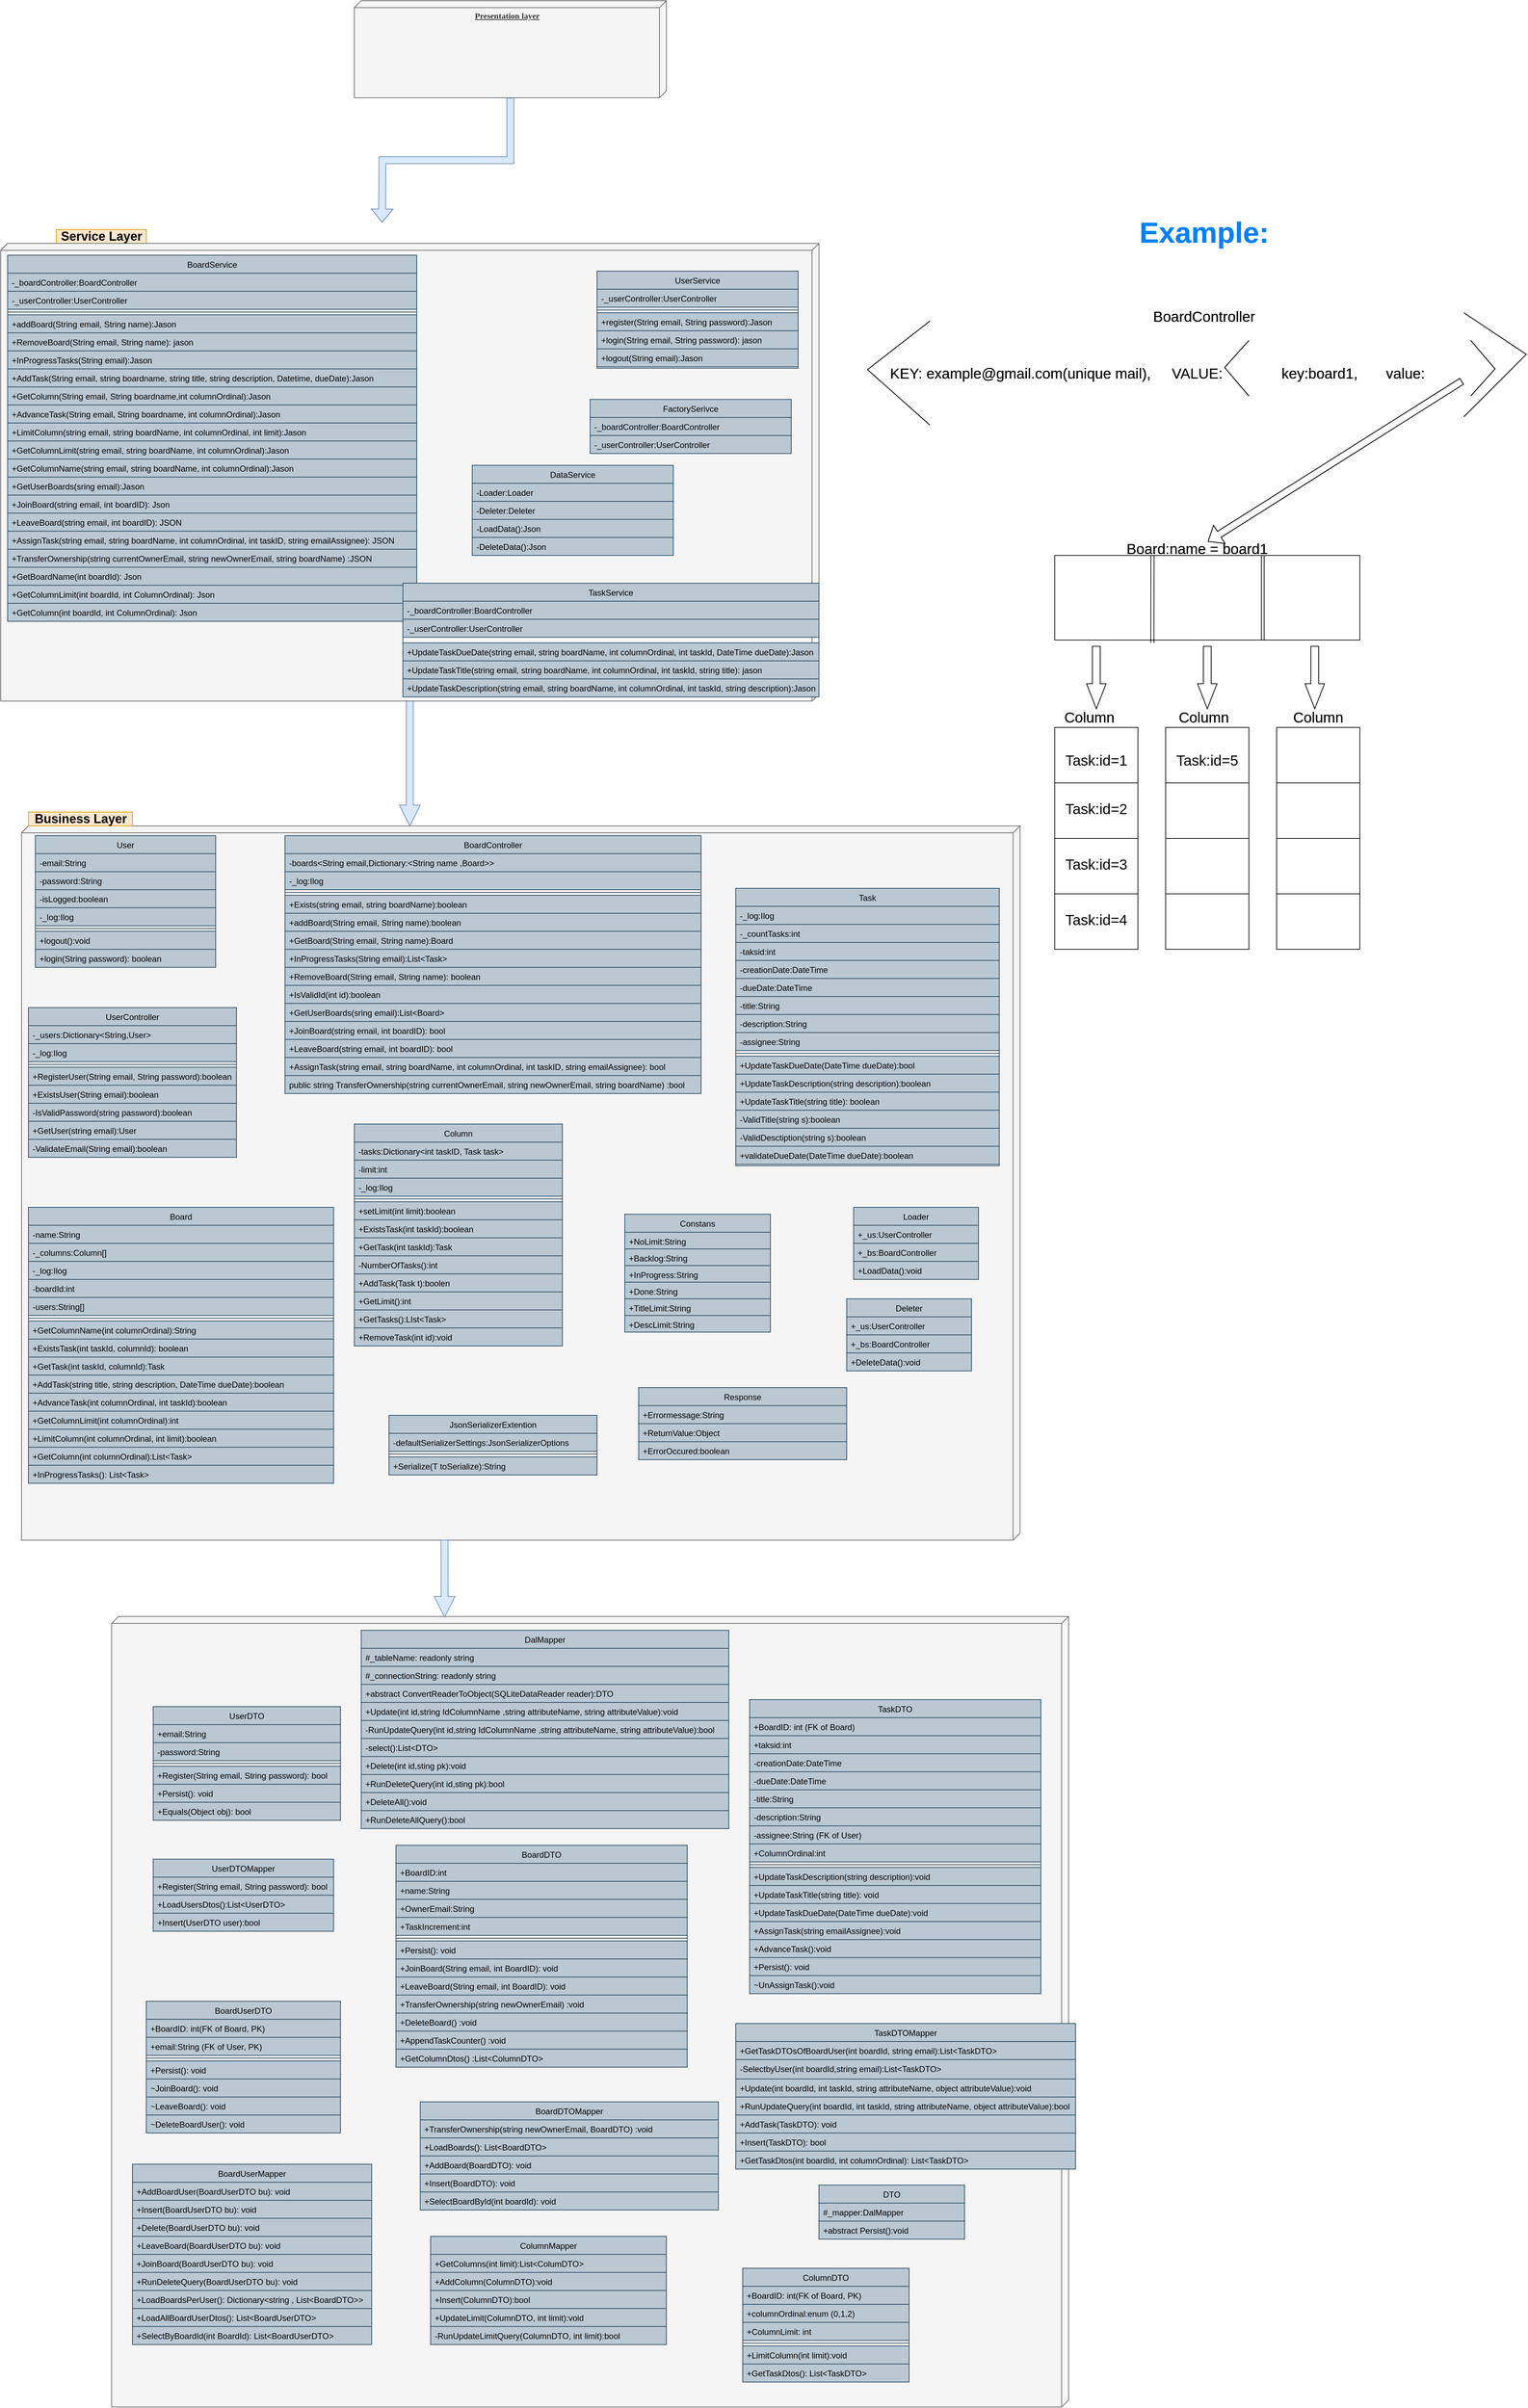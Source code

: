 <mxfile version="20.0.3" type="github">
  <diagram name="Page-1" id="5f0bae14-7c28-e335-631c-24af17079c00">
    <mxGraphModel dx="694" dy="1162" grid="1" gridSize="10" guides="1" tooltips="1" connect="1" arrows="1" fold="1" page="1" pageScale="1" pageWidth="1100" pageHeight="850" background="none" math="0" shadow="0">
      <root>
        <mxCell id="0" />
        <mxCell id="1" parent="0" />
        <mxCell id="39150e848f15840c-1" value="&lt;b&gt;Presentation layer&lt;/b&gt;" style="verticalAlign=top;align=center;spacingTop=8;spacingLeft=2;spacingRight=12;shape=cube;size=10;direction=south;fontStyle=4;html=1;rounded=0;shadow=0;comic=0;labelBackgroundColor=none;strokeWidth=1;fontFamily=Verdana;fontSize=12;fillColor=#f5f5f5;strokeColor=#666666;fontColor=#333333;" parent="1" vertex="1">
          <mxGeometry x="510" y="-290" width="450" height="140" as="geometry" />
        </mxCell>
        <mxCell id="FOFG41YyFJW21a2GaXmt-6" style="edgeStyle=orthogonalEdgeStyle;rounded=0;orthogonalLoop=1;jettySize=auto;html=1;fontSize=18;shape=arrow;fillColor=#dae8fc;strokeColor=#6c8ebf;" parent="1" source="39150e848f15840c-3" target="FOFG41YyFJW21a2GaXmt-5" edge="1">
          <mxGeometry relative="1" as="geometry">
            <Array as="points">
              <mxPoint x="560" y="450" />
              <mxPoint x="560" y="450" />
            </Array>
          </mxGeometry>
        </mxCell>
        <mxCell id="39150e848f15840c-3" value="" style="verticalAlign=top;align=left;spacingTop=8;spacingLeft=2;spacingRight=12;shape=cube;size=10;direction=south;fontStyle=4;html=1;rounded=0;shadow=0;comic=0;labelBackgroundColor=none;strokeWidth=1;fontFamily=Verdana;fontSize=12;fillColor=#f5f5f5;fontColor=#333333;strokeColor=#666666;" parent="1" vertex="1">
          <mxGeometry y="60" width="1180" height="660" as="geometry" />
        </mxCell>
        <mxCell id="FOFG41YyFJW21a2GaXmt-2" value="&lt;font style=&quot;font-size: 18px&quot;&gt;&lt;b&gt;Service Layer&lt;/b&gt;&lt;/font&gt;" style="text;html=1;align=center;verticalAlign=middle;resizable=0;points=[];autosize=1;strokeColor=#d79b00;fillColor=#ffe6cc;" parent="1" vertex="1">
          <mxGeometry x="80" y="40" width="130" height="20" as="geometry" />
        </mxCell>
        <mxCell id="FOFG41YyFJW21a2GaXmt-5" value="" style="verticalAlign=top;align=left;spacingTop=8;spacingLeft=2;spacingRight=12;shape=cube;size=10;direction=south;fontStyle=4;html=1;rounded=0;shadow=0;comic=0;labelBackgroundColor=none;strokeWidth=1;fontFamily=Verdana;fontSize=12;fillColor=#f5f5f5;fontColor=#333333;strokeColor=#666666;" parent="1" vertex="1">
          <mxGeometry x="30" y="900" width="1220" height="690" as="geometry" />
        </mxCell>
        <mxCell id="FOFG41YyFJW21a2GaXmt-7" value="&lt;font style=&quot;font-size: 18px&quot;&gt;&lt;b&gt;Business Layer&lt;/b&gt;&lt;/font&gt;" style="text;html=1;align=center;verticalAlign=middle;resizable=0;points=[];autosize=1;strokeColor=#d79b00;fillColor=#ffe6cc;" parent="1" vertex="1">
          <mxGeometry x="40" y="880" width="150" height="20" as="geometry" />
        </mxCell>
        <mxCell id="UyhmEvJWT8zFZfSfqabY-1" value="User" style="swimlane;fontStyle=0;align=center;verticalAlign=top;childLayout=stackLayout;horizontal=1;startSize=26;horizontalStack=0;resizeParent=1;resizeLast=0;collapsible=1;marginBottom=0;rounded=0;shadow=0;strokeWidth=1;fillColor=#bac8d3;strokeColor=#23445d;" parent="1" vertex="1">
          <mxGeometry x="50" y="940" width="260" height="138" as="geometry">
            <mxRectangle x="130" y="380" width="160" height="26" as="alternateBounds" />
          </mxGeometry>
        </mxCell>
        <mxCell id="UyhmEvJWT8zFZfSfqabY-2" value="-email:String" style="text;align=left;verticalAlign=top;spacingLeft=4;spacingRight=4;overflow=hidden;rotatable=0;points=[[0,0.5],[1,0.5]];portConstraint=eastwest;fillColor=#bac8d3;strokeColor=#23445d;" parent="UyhmEvJWT8zFZfSfqabY-1" vertex="1">
          <mxGeometry y="26" width="260" height="26" as="geometry" />
        </mxCell>
        <mxCell id="UyhmEvJWT8zFZfSfqabY-35" value="-password:String" style="text;align=left;verticalAlign=top;spacingLeft=4;spacingRight=4;overflow=hidden;rotatable=0;points=[[0,0.5],[1,0.5]];portConstraint=eastwest;fillColor=#bac8d3;strokeColor=#23445d;" parent="UyhmEvJWT8zFZfSfqabY-1" vertex="1">
          <mxGeometry y="52" width="260" height="26" as="geometry" />
        </mxCell>
        <mxCell id="YWsFaFZYGX13ui8rVBBN-14" value="-isLogged:boolean" style="text;align=left;verticalAlign=top;spacingLeft=4;spacingRight=4;overflow=hidden;rotatable=0;points=[[0,0.5],[1,0.5]];portConstraint=eastwest;fillColor=#bac8d3;strokeColor=#23445d;" parent="UyhmEvJWT8zFZfSfqabY-1" vertex="1">
          <mxGeometry y="78" width="260" height="26" as="geometry" />
        </mxCell>
        <mxCell id="UyhmEvJWT8zFZfSfqabY-3" value="" style="line;html=1;strokeWidth=1;align=left;verticalAlign=middle;spacingTop=-1;spacingLeft=3;spacingRight=3;rotatable=0;labelPosition=right;points=[];portConstraint=eastwest;fillColor=#bac8d3;strokeColor=#23445d;" parent="UyhmEvJWT8zFZfSfqabY-1" vertex="1">
          <mxGeometry y="104" width="260" height="8" as="geometry" />
        </mxCell>
        <mxCell id="UyhmEvJWT8zFZfSfqabY-52" value="+logout(String email):void" style="text;align=left;verticalAlign=top;spacingLeft=4;spacingRight=4;overflow=hidden;rotatable=0;points=[[0,0.5],[1,0.5]];portConstraint=eastwest;fillColor=#bac8d3;strokeColor=#23445d;" parent="UyhmEvJWT8zFZfSfqabY-1" vertex="1">
          <mxGeometry y="112" width="260" height="26" as="geometry" />
        </mxCell>
        <mxCell id="UyhmEvJWT8zFZfSfqabY-8" value="UserService" style="swimlane;fontStyle=0;align=center;verticalAlign=top;childLayout=stackLayout;horizontal=1;startSize=26;horizontalStack=0;resizeParent=1;resizeLast=0;collapsible=1;marginBottom=0;rounded=0;shadow=0;strokeWidth=1;fillColor=#bac8d3;strokeColor=#23445d;" parent="1" vertex="1">
          <mxGeometry x="860" y="100" width="290" height="140" as="geometry">
            <mxRectangle x="130" y="380" width="160" height="26" as="alternateBounds" />
          </mxGeometry>
        </mxCell>
        <mxCell id="UyhmEvJWT8zFZfSfqabY-14" value="-uc:UserController" style="text;align=left;verticalAlign=top;spacingLeft=4;spacingRight=4;overflow=hidden;rotatable=0;points=[[0,0.5],[1,0.5]];portConstraint=eastwest;fillColor=#bac8d3;strokeColor=#23445d;" parent="UyhmEvJWT8zFZfSfqabY-8" vertex="1">
          <mxGeometry y="26" width="290" height="26" as="geometry" />
        </mxCell>
        <mxCell id="UyhmEvJWT8zFZfSfqabY-10" value="" style="line;html=1;strokeWidth=1;align=left;verticalAlign=middle;spacingTop=-1;spacingLeft=3;spacingRight=3;rotatable=0;labelPosition=right;points=[];portConstraint=eastwest;fillColor=#bac8d3;strokeColor=#23445d;" parent="UyhmEvJWT8zFZfSfqabY-8" vertex="1">
          <mxGeometry y="52" width="290" height="8" as="geometry" />
        </mxCell>
        <mxCell id="UyhmEvJWT8zFZfSfqabY-11" value="+register(String email, String password):Jason" style="text;align=left;verticalAlign=top;spacingLeft=4;spacingRight=4;overflow=hidden;rotatable=0;points=[[0,0.5],[1,0.5]];portConstraint=eastwest;fillColor=#bac8d3;strokeColor=#23445d;" parent="UyhmEvJWT8zFZfSfqabY-8" vertex="1">
          <mxGeometry y="60" width="290" height="26" as="geometry" />
        </mxCell>
        <mxCell id="UyhmEvJWT8zFZfSfqabY-12" value="+login(String email, String password): jason" style="text;align=left;verticalAlign=top;spacingLeft=4;spacingRight=4;overflow=hidden;rotatable=0;points=[[0,0.5],[1,0.5]];portConstraint=eastwest;fillColor=#bac8d3;strokeColor=#23445d;" parent="UyhmEvJWT8zFZfSfqabY-8" vertex="1">
          <mxGeometry y="86" width="290" height="26" as="geometry" />
        </mxCell>
        <mxCell id="UyhmEvJWT8zFZfSfqabY-13" value="+logout(String email):Jason" style="text;align=left;verticalAlign=top;spacingLeft=4;spacingRight=4;overflow=hidden;rotatable=0;points=[[0,0.5],[1,0.5]];portConstraint=eastwest;fillColor=#bac8d3;strokeColor=#23445d;" parent="UyhmEvJWT8zFZfSfqabY-8" vertex="1">
          <mxGeometry y="112" width="290" height="26" as="geometry" />
        </mxCell>
        <mxCell id="UyhmEvJWT8zFZfSfqabY-15" value="BoardService" style="swimlane;fontStyle=0;align=center;verticalAlign=top;childLayout=stackLayout;horizontal=1;startSize=26;horizontalStack=0;resizeParent=1;resizeLast=0;collapsible=1;marginBottom=0;rounded=0;shadow=0;strokeWidth=1;fillColor=#bac8d3;strokeColor=#23445d;" parent="1" vertex="1">
          <mxGeometry y="100" width="560" height="294" as="geometry">
            <mxRectangle x="130" y="380" width="160" height="26" as="alternateBounds" />
          </mxGeometry>
        </mxCell>
        <mxCell id="UyhmEvJWT8zFZfSfqabY-16" value="-bc:BoardController" style="text;align=left;verticalAlign=top;spacingLeft=4;spacingRight=4;overflow=hidden;rotatable=0;points=[[0,0.5],[1,0.5]];portConstraint=eastwest;fillColor=#bac8d3;strokeColor=#23445d;" parent="UyhmEvJWT8zFZfSfqabY-15" vertex="1">
          <mxGeometry y="26" width="560" height="26" as="geometry" />
        </mxCell>
        <mxCell id="UyhmEvJWT8zFZfSfqabY-18" value="" style="line;html=1;strokeWidth=1;align=left;verticalAlign=middle;spacingTop=-1;spacingLeft=3;spacingRight=3;rotatable=0;labelPosition=right;points=[];portConstraint=eastwest;fillColor=#bac8d3;strokeColor=#23445d;" parent="UyhmEvJWT8zFZfSfqabY-15" vertex="1">
          <mxGeometry y="52" width="560" height="8" as="geometry" />
        </mxCell>
        <mxCell id="UyhmEvJWT8zFZfSfqabY-19" value="+addBoard(String email, String name):Jason" style="text;align=left;verticalAlign=top;spacingLeft=4;spacingRight=4;overflow=hidden;rotatable=0;points=[[0,0.5],[1,0.5]];portConstraint=eastwest;fillColor=#bac8d3;strokeColor=#23445d;" parent="UyhmEvJWT8zFZfSfqabY-15" vertex="1">
          <mxGeometry y="60" width="560" height="26" as="geometry" />
        </mxCell>
        <mxCell id="UyhmEvJWT8zFZfSfqabY-20" value="+RemoveBoard(String email, String name): jason" style="text;align=left;verticalAlign=top;spacingLeft=4;spacingRight=4;overflow=hidden;rotatable=0;points=[[0,0.5],[1,0.5]];portConstraint=eastwest;fillColor=#bac8d3;strokeColor=#23445d;" parent="UyhmEvJWT8zFZfSfqabY-15" vertex="1">
          <mxGeometry y="86" width="560" height="26" as="geometry" />
        </mxCell>
        <mxCell id="UyhmEvJWT8zFZfSfqabY-21" value="+InProgressTasks(String email):Jason" style="text;align=left;verticalAlign=top;spacingLeft=4;spacingRight=4;overflow=hidden;rotatable=0;points=[[0,0.5],[1,0.5]];portConstraint=eastwest;fillColor=#bac8d3;strokeColor=#23445d;" parent="UyhmEvJWT8zFZfSfqabY-15" vertex="1">
          <mxGeometry y="112" width="560" height="26" as="geometry" />
        </mxCell>
        <mxCell id="UyhmEvJWT8zFZfSfqabY-22" value="+AddTask(String email, string boardname, string title, string description, Datetime, dueDate):Jason" style="text;align=left;verticalAlign=top;spacingLeft=4;spacingRight=4;overflow=hidden;rotatable=0;points=[[0,0.5],[1,0.5]];portConstraint=eastwest;fillColor=#bac8d3;strokeColor=#23445d;" parent="UyhmEvJWT8zFZfSfqabY-15" vertex="1">
          <mxGeometry y="138" width="560" height="26" as="geometry" />
        </mxCell>
        <mxCell id="UyhmEvJWT8zFZfSfqabY-23" value="+GetColumn(String email, String boardname,int columnOrdinal):Jason" style="text;align=left;verticalAlign=top;spacingLeft=4;spacingRight=4;overflow=hidden;rotatable=0;points=[[0,0.5],[1,0.5]];portConstraint=eastwest;fillColor=#bac8d3;strokeColor=#23445d;" parent="UyhmEvJWT8zFZfSfqabY-15" vertex="1">
          <mxGeometry y="164" width="560" height="26" as="geometry" />
        </mxCell>
        <mxCell id="UyhmEvJWT8zFZfSfqabY-25" value="+AdvanceTask(String email, String boardname, int columnOrdinal):Jason" style="text;align=left;verticalAlign=top;spacingLeft=4;spacingRight=4;overflow=hidden;rotatable=0;points=[[0,0.5],[1,0.5]];portConstraint=eastwest;fillColor=#bac8d3;strokeColor=#23445d;" parent="UyhmEvJWT8zFZfSfqabY-15" vertex="1">
          <mxGeometry y="190" width="560" height="26" as="geometry" />
        </mxCell>
        <mxCell id="UyhmEvJWT8zFZfSfqabY-32" value="+LimitColumn(string email, string boardName, int columnOrdinal, int limit):Jason" style="text;align=left;verticalAlign=top;spacingLeft=4;spacingRight=4;overflow=hidden;rotatable=0;points=[[0,0.5],[1,0.5]];portConstraint=eastwest;fillColor=#bac8d3;strokeColor=#23445d;" parent="UyhmEvJWT8zFZfSfqabY-15" vertex="1">
          <mxGeometry y="216" width="560" height="26" as="geometry" />
        </mxCell>
        <mxCell id="UyhmEvJWT8zFZfSfqabY-33" value="+GetColumnLimit(string email, string boardName, int columnOrdinal):Jason" style="text;align=left;verticalAlign=top;spacingLeft=4;spacingRight=4;overflow=hidden;rotatable=0;points=[[0,0.5],[1,0.5]];portConstraint=eastwest;fillColor=#bac8d3;strokeColor=#23445d;" parent="UyhmEvJWT8zFZfSfqabY-15" vertex="1">
          <mxGeometry y="242" width="560" height="26" as="geometry" />
        </mxCell>
        <mxCell id="UyhmEvJWT8zFZfSfqabY-34" value="+GetColumnName(string email, string boardName, int columnOrdinal):Jason" style="text;align=left;verticalAlign=top;spacingLeft=4;spacingRight=4;overflow=hidden;rotatable=0;points=[[0,0.5],[1,0.5]];portConstraint=eastwest;fillColor=#bac8d3;strokeColor=#23445d;" parent="UyhmEvJWT8zFZfSfqabY-15" vertex="1">
          <mxGeometry y="268" width="560" height="26" as="geometry" />
        </mxCell>
        <mxCell id="UyhmEvJWT8zFZfSfqabY-26" value="TaskService" style="swimlane;fontStyle=0;align=center;verticalAlign=top;childLayout=stackLayout;horizontal=1;startSize=26;horizontalStack=0;resizeParent=1;resizeLast=0;collapsible=1;marginBottom=0;rounded=0;shadow=0;strokeWidth=1;fillColor=#bac8d3;strokeColor=#23445d;" parent="1" vertex="1">
          <mxGeometry y="500" width="600" height="105" as="geometry">
            <mxRectangle x="130" y="380" width="160" height="26" as="alternateBounds" />
          </mxGeometry>
        </mxCell>
        <mxCell id="UyhmEvJWT8zFZfSfqabY-29" value="+UpdateTaskDueDate(string email, string boardName, int columnOrdinal, int taskId, DateTime dueDate):Jason" style="text;align=left;verticalAlign=top;spacingLeft=4;spacingRight=4;overflow=hidden;rotatable=0;points=[[0,0.5],[1,0.5]];portConstraint=eastwest;fillColor=#bac8d3;strokeColor=#23445d;" parent="UyhmEvJWT8zFZfSfqabY-26" vertex="1">
          <mxGeometry y="26" width="600" height="26" as="geometry" />
        </mxCell>
        <mxCell id="UyhmEvJWT8zFZfSfqabY-30" value="+UpdateTaskTitle(string email, string boardName, int columnOrdinal, int taskId, string title): jason" style="text;align=left;verticalAlign=top;spacingLeft=4;spacingRight=4;overflow=hidden;rotatable=0;points=[[0,0.5],[1,0.5]];portConstraint=eastwest;fillColor=#bac8d3;strokeColor=#23445d;" parent="UyhmEvJWT8zFZfSfqabY-26" vertex="1">
          <mxGeometry y="52" width="600" height="26" as="geometry" />
        </mxCell>
        <mxCell id="UyhmEvJWT8zFZfSfqabY-31" value="+UpdateTaskDescription(string email, string boardName, int columnOrdinal, int taskId, string description):Jason" style="text;align=left;verticalAlign=top;spacingLeft=4;spacingRight=4;overflow=hidden;rotatable=0;points=[[0,0.5],[1,0.5]];portConstraint=eastwest;fillColor=#bac8d3;strokeColor=#23445d;" parent="UyhmEvJWT8zFZfSfqabY-26" vertex="1">
          <mxGeometry y="78" width="600" height="26" as="geometry" />
        </mxCell>
        <mxCell id="UyhmEvJWT8zFZfSfqabY-36" value="UserController" style="swimlane;fontStyle=0;align=center;verticalAlign=top;childLayout=stackLayout;horizontal=1;startSize=26;horizontalStack=0;resizeParent=1;resizeLast=0;collapsible=1;marginBottom=0;rounded=0;shadow=0;strokeWidth=1;fillColor=#bac8d3;strokeColor=#23445d;" parent="1" vertex="1">
          <mxGeometry x="40" y="1162" width="300" height="138" as="geometry">
            <mxRectangle x="130" y="380" width="160" height="26" as="alternateBounds" />
          </mxGeometry>
        </mxCell>
        <mxCell id="UyhmEvJWT8zFZfSfqabY-38" value="-users:Dictionary&lt;String,User&gt;" style="text;align=left;verticalAlign=top;spacingLeft=4;spacingRight=4;overflow=hidden;rotatable=0;points=[[0,0.5],[1,0.5]];portConstraint=eastwest;fillColor=#bac8d3;strokeColor=#23445d;" parent="UyhmEvJWT8zFZfSfqabY-36" vertex="1">
          <mxGeometry y="26" width="300" height="26" as="geometry" />
        </mxCell>
        <mxCell id="UyhmEvJWT8zFZfSfqabY-39" value="" style="line;html=1;strokeWidth=1;align=left;verticalAlign=middle;spacingTop=-1;spacingLeft=3;spacingRight=3;rotatable=0;labelPosition=right;points=[];portConstraint=eastwest;fillColor=#bac8d3;strokeColor=#23445d;" parent="UyhmEvJWT8zFZfSfqabY-36" vertex="1">
          <mxGeometry y="52" width="300" height="8" as="geometry" />
        </mxCell>
        <mxCell id="YWsFaFZYGX13ui8rVBBN-16" value="+RegisterUser(String email, String password):void" style="text;align=left;verticalAlign=top;spacingLeft=4;spacingRight=4;overflow=hidden;rotatable=0;points=[[0,0.5],[1,0.5]];portConstraint=eastwest;fillColor=#bac8d3;strokeColor=#23445d;" parent="UyhmEvJWT8zFZfSfqabY-36" vertex="1">
          <mxGeometry y="60" width="300" height="26" as="geometry" />
        </mxCell>
        <mxCell id="UyhmEvJWT8zFZfSfqabY-50" value="+GetUser(String email, String password):User" style="text;align=left;verticalAlign=top;spacingLeft=4;spacingRight=4;overflow=hidden;rotatable=0;points=[[0,0.5],[1,0.5]];portConstraint=eastwest;fillColor=#bac8d3;strokeColor=#23445d;" parent="UyhmEvJWT8zFZfSfqabY-36" vertex="1">
          <mxGeometry y="86" width="300" height="26" as="geometry" />
        </mxCell>
        <mxCell id="YWsFaFZYGX13ui8rVBBN-23" value="-ValidateEmail(String email):boolean" style="text;align=left;verticalAlign=top;spacingLeft=4;spacingRight=4;overflow=hidden;rotatable=0;points=[[0,0.5],[1,0.5]];portConstraint=eastwest;fillColor=#bac8d3;strokeColor=#23445d;" parent="UyhmEvJWT8zFZfSfqabY-36" vertex="1">
          <mxGeometry y="112" width="300" height="26" as="geometry" />
        </mxCell>
        <mxCell id="UyhmEvJWT8zFZfSfqabY-53" value="BoardController" style="swimlane;fontStyle=0;align=center;verticalAlign=top;childLayout=stackLayout;horizontal=1;startSize=26;horizontalStack=0;resizeParent=1;resizeLast=0;collapsible=1;marginBottom=0;rounded=0;shadow=0;strokeWidth=1;fillColor=#bac8d3;strokeColor=#23445d;" parent="1" vertex="1">
          <mxGeometry x="470" y="920" width="555" height="242" as="geometry">
            <mxRectangle x="130" y="380" width="160" height="26" as="alternateBounds" />
          </mxGeometry>
        </mxCell>
        <mxCell id="UyhmEvJWT8zFZfSfqabY-54" value="-boards&lt;String email,Dictionary:&lt;String name ,Board&gt;&gt;" style="text;align=left;verticalAlign=top;spacingLeft=4;spacingRight=4;overflow=hidden;rotatable=0;points=[[0,0.5],[1,0.5]];portConstraint=eastwest;fillColor=#bac8d3;strokeColor=#23445d;" parent="UyhmEvJWT8zFZfSfqabY-53" vertex="1">
          <mxGeometry y="26" width="555" height="26" as="geometry" />
        </mxCell>
        <mxCell id="UyhmEvJWT8zFZfSfqabY-56" value="" style="line;html=1;strokeWidth=1;align=left;verticalAlign=middle;spacingTop=-1;spacingLeft=3;spacingRight=3;rotatable=0;labelPosition=right;points=[];portConstraint=eastwest;fillColor=#bac8d3;strokeColor=#23445d;" parent="UyhmEvJWT8zFZfSfqabY-53" vertex="1">
          <mxGeometry y="52" width="555" height="8" as="geometry" />
        </mxCell>
        <mxCell id="UyhmEvJWT8zFZfSfqabY-62" value="+addBoard(String email, String name):void" style="text;align=left;verticalAlign=top;spacingLeft=4;spacingRight=4;overflow=hidden;rotatable=0;points=[[0,0.5],[1,0.5]];portConstraint=eastwest;fillColor=#bac8d3;strokeColor=#23445d;" parent="UyhmEvJWT8zFZfSfqabY-53" vertex="1">
          <mxGeometry y="60" width="555" height="26" as="geometry" />
        </mxCell>
        <mxCell id="YWsFaFZYGX13ui8rVBBN-19" value="+GetBoard(String email, String name):Board" style="text;align=left;verticalAlign=top;spacingLeft=4;spacingRight=4;overflow=hidden;rotatable=0;points=[[0,0.5],[1,0.5]];portConstraint=eastwest;fillColor=#bac8d3;strokeColor=#23445d;" parent="UyhmEvJWT8zFZfSfqabY-53" vertex="1">
          <mxGeometry y="86" width="555" height="26" as="geometry" />
        </mxCell>
        <mxCell id="UyhmEvJWT8zFZfSfqabY-67" value="+AdvanceTask(String email, String boardname, int columnOrdinal):void" style="text;align=left;verticalAlign=top;spacingLeft=4;spacingRight=4;overflow=hidden;rotatable=0;points=[[0,0.5],[1,0.5]];portConstraint=eastwest;fillColor=#bac8d3;strokeColor=#23445d;" parent="UyhmEvJWT8zFZfSfqabY-53" vertex="1">
          <mxGeometry y="112" width="555" height="26" as="geometry" />
        </mxCell>
        <mxCell id="UyhmEvJWT8zFZfSfqabY-65" value="+AddTask(String email, string boardname, string title, string description, Datetime, dueDate):void" style="text;align=left;verticalAlign=top;spacingLeft=4;spacingRight=4;overflow=hidden;rotatable=0;points=[[0,0.5],[1,0.5]];portConstraint=eastwest;fillColor=#bac8d3;strokeColor=#23445d;" parent="UyhmEvJWT8zFZfSfqabY-53" vertex="1">
          <mxGeometry y="138" width="555" height="26" as="geometry" />
        </mxCell>
        <mxCell id="UyhmEvJWT8zFZfSfqabY-64" value="+InProgressTasks(String email):List&lt;Task&gt;" style="text;align=left;verticalAlign=top;spacingLeft=4;spacingRight=4;overflow=hidden;rotatable=0;points=[[0,0.5],[1,0.5]];portConstraint=eastwest;fillColor=#bac8d3;strokeColor=#23445d;" parent="UyhmEvJWT8zFZfSfqabY-53" vertex="1">
          <mxGeometry y="164" width="555" height="26" as="geometry" />
        </mxCell>
        <mxCell id="UyhmEvJWT8zFZfSfqabY-63" value="+RemoveBoard(String email, String name): viod" style="text;align=left;verticalAlign=top;spacingLeft=4;spacingRight=4;overflow=hidden;rotatable=0;points=[[0,0.5],[1,0.5]];portConstraint=eastwest;fillColor=#bac8d3;strokeColor=#23445d;" parent="UyhmEvJWT8zFZfSfqabY-53" vertex="1">
          <mxGeometry y="190" width="555" height="26" as="geometry" />
        </mxCell>
        <mxCell id="UyhmEvJWT8zFZfSfqabY-71" value="Board" style="swimlane;fontStyle=0;align=center;verticalAlign=top;childLayout=stackLayout;horizontal=1;startSize=26;horizontalStack=0;resizeParent=1;resizeLast=0;collapsible=1;marginBottom=0;rounded=0;shadow=0;strokeWidth=1;fillColor=#bac8d3;strokeColor=#23445d;" parent="1" vertex="1">
          <mxGeometry x="30" y="1380" width="440" height="182" as="geometry">
            <mxRectangle x="130" y="380" width="160" height="26" as="alternateBounds" />
          </mxGeometry>
        </mxCell>
        <mxCell id="UyhmEvJWT8zFZfSfqabY-72" value="-name:String" style="text;align=left;verticalAlign=top;spacingLeft=4;spacingRight=4;overflow=hidden;rotatable=0;points=[[0,0.5],[1,0.5]];portConstraint=eastwest;fillColor=#bac8d3;strokeColor=#23445d;" parent="UyhmEvJWT8zFZfSfqabY-71" vertex="1">
          <mxGeometry y="26" width="440" height="26" as="geometry" />
        </mxCell>
        <mxCell id="UyhmEvJWT8zFZfSfqabY-73" value="-columns [3]:Column" style="text;align=left;verticalAlign=top;spacingLeft=4;spacingRight=4;overflow=hidden;rotatable=0;points=[[0,0.5],[1,0.5]];portConstraint=eastwest;fillColor=#bac8d3;strokeColor=#23445d;" parent="UyhmEvJWT8zFZfSfqabY-71" vertex="1">
          <mxGeometry y="52" width="440" height="26" as="geometry" />
        </mxCell>
        <mxCell id="UyhmEvJWT8zFZfSfqabY-70" value="+GetColumnName(string email, string boardName, int columnOrdinal):String" style="text;align=left;verticalAlign=top;spacingLeft=4;spacingRight=4;overflow=hidden;rotatable=0;points=[[0,0.5],[1,0.5]];portConstraint=eastwest;fillColor=#bac8d3;strokeColor=#23445d;" parent="UyhmEvJWT8zFZfSfqabY-71" vertex="1">
          <mxGeometry y="78" width="440" height="26" as="geometry" />
        </mxCell>
        <mxCell id="UyhmEvJWT8zFZfSfqabY-69" value="+GetColumnLimit(string email, string boardName, int columnOrdinal):int" style="text;align=left;verticalAlign=top;spacingLeft=4;spacingRight=4;overflow=hidden;rotatable=0;points=[[0,0.5],[1,0.5]];portConstraint=eastwest;fillColor=#bac8d3;strokeColor=#23445d;" parent="UyhmEvJWT8zFZfSfqabY-71" vertex="1">
          <mxGeometry y="104" width="440" height="26" as="geometry" />
        </mxCell>
        <mxCell id="UyhmEvJWT8zFZfSfqabY-68" value="+LimitColumn(string email, string boardName, int columnOrdinal, int limit):void" style="text;align=left;verticalAlign=top;spacingLeft=4;spacingRight=4;overflow=hidden;rotatable=0;points=[[0,0.5],[1,0.5]];portConstraint=eastwest;fillColor=#bac8d3;strokeColor=#23445d;" parent="UyhmEvJWT8zFZfSfqabY-71" vertex="1">
          <mxGeometry y="130" width="440" height="26" as="geometry" />
        </mxCell>
        <mxCell id="UyhmEvJWT8zFZfSfqabY-66" value="+GetColumn(String email, String boardname,int columnOrdinal):Coulmn" style="text;align=left;verticalAlign=top;spacingLeft=4;spacingRight=4;overflow=hidden;rotatable=0;points=[[0,0.5],[1,0.5]];portConstraint=eastwest;fillColor=#bac8d3;strokeColor=#23445d;" parent="UyhmEvJWT8zFZfSfqabY-71" vertex="1">
          <mxGeometry y="156" width="440" height="26" as="geometry" />
        </mxCell>
        <mxCell id="UyhmEvJWT8zFZfSfqabY-78" value="Column" style="swimlane;fontStyle=0;align=center;verticalAlign=top;childLayout=stackLayout;horizontal=1;startSize=26;horizontalStack=0;resizeParent=1;resizeLast=0;collapsible=1;marginBottom=0;rounded=0;shadow=0;strokeWidth=1;fillColor=#bac8d3;strokeColor=#23445d;" parent="1" vertex="1">
          <mxGeometry x="410" y="1202" width="260" height="112" as="geometry">
            <mxRectangle x="130" y="380" width="160" height="26" as="alternateBounds" />
          </mxGeometry>
        </mxCell>
        <mxCell id="UyhmEvJWT8zFZfSfqabY-79" value="-tasks:Dictionary&lt;int taskID, Task task&gt;" style="text;align=left;verticalAlign=top;spacingLeft=4;spacingRight=4;overflow=hidden;rotatable=0;points=[[0,0.5],[1,0.5]];portConstraint=eastwest;fillColor=#bac8d3;strokeColor=#23445d;" parent="UyhmEvJWT8zFZfSfqabY-78" vertex="1">
          <mxGeometry y="26" width="260" height="26" as="geometry" />
        </mxCell>
        <mxCell id="UyhmEvJWT8zFZfSfqabY-85" value="-limit:int" style="text;align=left;verticalAlign=top;spacingLeft=4;spacingRight=4;overflow=hidden;rotatable=0;points=[[0,0.5],[1,0.5]];portConstraint=eastwest;fillColor=#bac8d3;strokeColor=#23445d;" parent="UyhmEvJWT8zFZfSfqabY-78" vertex="1">
          <mxGeometry y="52" width="260" height="26" as="geometry" />
        </mxCell>
        <mxCell id="UyhmEvJWT8zFZfSfqabY-81" value="" style="line;html=1;strokeWidth=1;align=left;verticalAlign=middle;spacingTop=-1;spacingLeft=3;spacingRight=3;rotatable=0;labelPosition=right;points=[];portConstraint=eastwest;fillColor=#bac8d3;strokeColor=#23445d;" parent="UyhmEvJWT8zFZfSfqabY-78" vertex="1">
          <mxGeometry y="78" width="260" height="8" as="geometry" />
        </mxCell>
        <mxCell id="UyhmEvJWT8zFZfSfqabY-82" value="+setLimit(int limit)" style="text;align=left;verticalAlign=top;spacingLeft=4;spacingRight=4;overflow=hidden;rotatable=0;points=[[0,0.5],[1,0.5]];portConstraint=eastwest;fillColor=#bac8d3;strokeColor=#23445d;" parent="UyhmEvJWT8zFZfSfqabY-78" vertex="1">
          <mxGeometry y="86" width="260" height="26" as="geometry" />
        </mxCell>
        <mxCell id="UyhmEvJWT8zFZfSfqabY-86" value="Task" style="swimlane;fontStyle=0;align=center;verticalAlign=top;childLayout=stackLayout;horizontal=1;startSize=26;horizontalStack=0;resizeParent=1;resizeLast=0;collapsible=1;marginBottom=0;rounded=0;shadow=0;strokeWidth=1;fillColor=#bac8d3;strokeColor=#23445d;" parent="1" vertex="1">
          <mxGeometry x="605" y="1340" width="600" height="242" as="geometry">
            <mxRectangle x="130" y="380" width="160" height="26" as="alternateBounds" />
          </mxGeometry>
        </mxCell>
        <mxCell id="UyhmEvJWT8zFZfSfqabY-87" value="-taksid:int" style="text;align=left;verticalAlign=top;spacingLeft=4;spacingRight=4;overflow=hidden;rotatable=0;points=[[0,0.5],[1,0.5]];portConstraint=eastwest;fillColor=#bac8d3;strokeColor=#23445d;" parent="UyhmEvJWT8zFZfSfqabY-86" vertex="1">
          <mxGeometry y="26" width="600" height="26" as="geometry" />
        </mxCell>
        <mxCell id="YWsFaFZYGX13ui8rVBBN-1" value="-creationDate:DateTime" style="text;align=left;verticalAlign=top;spacingLeft=4;spacingRight=4;overflow=hidden;rotatable=0;points=[[0,0.5],[1,0.5]];portConstraint=eastwest;fillColor=#bac8d3;strokeColor=#23445d;" parent="UyhmEvJWT8zFZfSfqabY-86" vertex="1">
          <mxGeometry y="52" width="600" height="26" as="geometry" />
        </mxCell>
        <mxCell id="UyhmEvJWT8zFZfSfqabY-88" value="-dueDate:DateTime" style="text;align=left;verticalAlign=top;spacingLeft=4;spacingRight=4;overflow=hidden;rotatable=0;points=[[0,0.5],[1,0.5]];portConstraint=eastwest;fillColor=#bac8d3;strokeColor=#23445d;" parent="UyhmEvJWT8zFZfSfqabY-86" vertex="1">
          <mxGeometry y="78" width="600" height="26" as="geometry" />
        </mxCell>
        <mxCell id="UyhmEvJWT8zFZfSfqabY-91" value="-title:String" style="text;align=left;verticalAlign=top;spacingLeft=4;spacingRight=4;overflow=hidden;rotatable=0;points=[[0,0.5],[1,0.5]];portConstraint=eastwest;fillColor=#bac8d3;strokeColor=#23445d;" parent="UyhmEvJWT8zFZfSfqabY-86" vertex="1">
          <mxGeometry y="104" width="600" height="26" as="geometry" />
        </mxCell>
        <mxCell id="UyhmEvJWT8zFZfSfqabY-92" value="-description:String" style="text;align=left;verticalAlign=top;spacingLeft=4;spacingRight=4;overflow=hidden;rotatable=0;points=[[0,0.5],[1,0.5]];portConstraint=eastwest;fillColor=#bac8d3;strokeColor=#23445d;" parent="UyhmEvJWT8zFZfSfqabY-86" vertex="1">
          <mxGeometry y="130" width="600" height="26" as="geometry" />
        </mxCell>
        <mxCell id="UyhmEvJWT8zFZfSfqabY-89" value="" style="line;html=1;strokeWidth=1;align=left;verticalAlign=middle;spacingTop=-1;spacingLeft=3;spacingRight=3;rotatable=0;labelPosition=right;points=[];portConstraint=eastwest;fillColor=#bac8d3;strokeColor=#23445d;" parent="UyhmEvJWT8zFZfSfqabY-86" vertex="1">
          <mxGeometry y="156" width="600" height="8" as="geometry" />
        </mxCell>
        <mxCell id="YWsFaFZYGX13ui8rVBBN-20" value="+UpdateTaskDueDate(string email, string boardName, int columnOrdinal, int taskId, DateTime dueDate):Jason" style="text;align=left;verticalAlign=top;spacingLeft=4;spacingRight=4;overflow=hidden;rotatable=0;points=[[0,0.5],[1,0.5]];portConstraint=eastwest;fillColor=#bac8d3;strokeColor=#23445d;" parent="UyhmEvJWT8zFZfSfqabY-86" vertex="1">
          <mxGeometry y="164" width="600" height="26" as="geometry" />
        </mxCell>
        <mxCell id="YWsFaFZYGX13ui8rVBBN-22" value="+UpdateTaskDescription(string email, string boardName, int columnOrdinal, int taskId, string description):Jason" style="text;align=left;verticalAlign=top;spacingLeft=4;spacingRight=4;overflow=hidden;rotatable=0;points=[[0,0.5],[1,0.5]];portConstraint=eastwest;fillColor=#bac8d3;strokeColor=#23445d;" parent="UyhmEvJWT8zFZfSfqabY-86" vertex="1">
          <mxGeometry y="190" width="600" height="26" as="geometry" />
        </mxCell>
        <mxCell id="YWsFaFZYGX13ui8rVBBN-21" value="+UpdateTaskTitle(string email, string boardName, int columnOrdinal, int taskId, string title): jason" style="text;align=left;verticalAlign=top;spacingLeft=4;spacingRight=4;overflow=hidden;rotatable=0;points=[[0,0.5],[1,0.5]];portConstraint=eastwest;fillColor=#bac8d3;strokeColor=#23445d;" parent="UyhmEvJWT8zFZfSfqabY-86" vertex="1">
          <mxGeometry y="216" width="600" height="26" as="geometry" />
        </mxCell>
        <mxCell id="YWsFaFZYGX13ui8rVBBN-3" value="TaskController" style="swimlane;fontStyle=0;align=center;verticalAlign=top;childLayout=stackLayout;horizontal=1;startSize=26;horizontalStack=0;resizeParent=1;resizeLast=0;collapsible=1;marginBottom=0;rounded=0;shadow=0;strokeWidth=1;fillColor=#bac8d3;strokeColor=#23445d;" parent="1" vertex="1">
          <mxGeometry x="775" y="1228" width="260" height="86" as="geometry">
            <mxRectangle x="130" y="380" width="160" height="26" as="alternateBounds" />
          </mxGeometry>
        </mxCell>
        <mxCell id="YWsFaFZYGX13ui8rVBBN-4" value="-tasks:Dictionary&lt;int taskid, Task task&gt;" style="text;align=left;verticalAlign=top;spacingLeft=4;spacingRight=4;overflow=hidden;rotatable=0;points=[[0,0.5],[1,0.5]];portConstraint=eastwest;fillColor=#bac8d3;strokeColor=#23445d;" parent="YWsFaFZYGX13ui8rVBBN-3" vertex="1">
          <mxGeometry y="26" width="260" height="26" as="geometry" />
        </mxCell>
        <mxCell id="YWsFaFZYGX13ui8rVBBN-9" value="" style="line;html=1;strokeWidth=1;align=left;verticalAlign=middle;spacingTop=-1;spacingLeft=3;spacingRight=3;rotatable=0;labelPosition=right;points=[];portConstraint=eastwest;fillColor=#bac8d3;strokeColor=#23445d;" parent="YWsFaFZYGX13ui8rVBBN-3" vertex="1">
          <mxGeometry y="52" width="260" height="8" as="geometry" />
        </mxCell>
        <mxCell id="YWsFaFZYGX13ui8rVBBN-10" value="+getTask(id):Task" style="text;align=left;verticalAlign=top;spacingLeft=4;spacingRight=4;overflow=hidden;rotatable=0;points=[[0,0.5],[1,0.5]];portConstraint=eastwest;fillColor=#bac8d3;strokeColor=#23445d;" parent="YWsFaFZYGX13ui8rVBBN-3" vertex="1">
          <mxGeometry y="60" width="260" height="26" as="geometry" />
        </mxCell>
        <mxCell id="UyhmEvJWT8zFZfSfqabY-51" value="+login(String email, String password): boolean" style="text;align=left;verticalAlign=top;spacingLeft=4;spacingRight=4;overflow=hidden;rotatable=0;points=[[0,0.5],[1,0.5]];portConstraint=eastwest;fillColor=#bac8d3;strokeColor=#23445d;" parent="1" vertex="1">
          <mxGeometry x="50" y="1080" width="260" height="26" as="geometry" />
        </mxCell>
        <mxCell id="YWsFaFZYGX13ui8rVBBN-24" value="-IsValidPassword(String Password):boolean" style="text;align=left;verticalAlign=top;spacingLeft=4;spacingRight=4;overflow=hidden;rotatable=0;points=[[0,0.5],[1,0.5]];portConstraint=eastwest;fillColor=#bac8d3;strokeColor=#23445d;" parent="1" vertex="1">
          <mxGeometry x="50" y="1106" width="260" height="26" as="geometry" />
        </mxCell>
        <mxCell id="mYnxDObC5WMxIqhxxYey-1" value="" style="rounded=0;whiteSpace=wrap;html=1;" parent="1" vertex="1">
          <mxGeometry x="1520" y="510" width="440" height="122" as="geometry" />
        </mxCell>
        <mxCell id="mYnxDObC5WMxIqhxxYey-2" value="&lt;font style=&quot;font-size: 21px&quot;&gt;Board:name = board1&lt;/font&gt;" style="text;html=1;align=center;verticalAlign=middle;resizable=0;points=[];autosize=1;strokeColor=none;fillColor=none;" parent="1" vertex="1">
          <mxGeometry x="1615" y="490" width="220" height="20" as="geometry" />
        </mxCell>
        <mxCell id="mYnxDObC5WMxIqhxxYey-7" value="" style="shape=link;html=1;rounded=0;fontSize=21;width=4.545;exitX=0.32;exitY=1.032;exitDx=0;exitDy=0;exitPerimeter=0;" parent="1" source="mYnxDObC5WMxIqhxxYey-1" edge="1">
          <mxGeometry width="100" relative="1" as="geometry">
            <mxPoint x="1650" y="630" as="sourcePoint" />
            <mxPoint x="1661" y="510" as="targetPoint" />
          </mxGeometry>
        </mxCell>
        <mxCell id="mYnxDObC5WMxIqhxxYey-12" value="" style="shape=link;html=1;rounded=0;fontSize=21;entryX=0.5;entryY=0;entryDx=0;entryDy=0;exitX=0.5;exitY=1;exitDx=0;exitDy=0;" parent="1" edge="1">
          <mxGeometry width="100" relative="1" as="geometry">
            <mxPoint x="1820" y="632" as="sourcePoint" />
            <mxPoint x="1820" y="510" as="targetPoint" />
            <Array as="points" />
          </mxGeometry>
        </mxCell>
        <mxCell id="mYnxDObC5WMxIqhxxYey-13" value="&lt;span style=&quot;color: rgba(0 , 0 , 0 , 0) ; font-family: monospace ; font-size: 0px&quot;&gt;%3CmxGraphModel%3E%3Croot%3E%3CmxCell%20id%3D%220%22%2F%3E%3CmxCell%20id%3D%221%22%20parent%3D%220%22%2F%3E%3CmxCell%20id%3D%222%22%20value%3D%22Task%3Aid%3D2%22%20style%3D%22text%3Bhtml%3D1%3BstrokeColor%3Dnone%3BfillColor%3Dnone%3Balign%3Dcenter%3BverticalAlign%3Dmiddle%3BwhiteSpace%3Dwrap%3Brounded%3D0%3BfontSize%3D21%3B%22%20vertex%3D%221%22%20parent%3D%221%22%3E%3CmxGeometry%20x%3D%221400%22%20y%3D%221390%22%20width%3D%2260%22%20height%3D%2230%22%20as%3D%22geometry%22%2F%3E%3C%2FmxCell%3E%3C%2Froot%3E%3C%2FmxGraphModel%3E&lt;/span&gt;" style="rounded=0;whiteSpace=wrap;html=1;fontSize=21;" parent="1" vertex="1">
          <mxGeometry x="1520" y="758" width="120" height="320" as="geometry" />
        </mxCell>
        <mxCell id="mYnxDObC5WMxIqhxxYey-14" value="" style="rounded=0;whiteSpace=wrap;html=1;fontSize=21;" parent="1" vertex="1">
          <mxGeometry x="1680" y="758" width="120" height="320" as="geometry" />
        </mxCell>
        <mxCell id="mYnxDObC5WMxIqhxxYey-15" value="" style="rounded=0;whiteSpace=wrap;html=1;fontSize=21;" parent="1" vertex="1">
          <mxGeometry x="1840" y="758" width="120" height="320" as="geometry" />
        </mxCell>
        <mxCell id="mYnxDObC5WMxIqhxxYey-16" style="rounded=0;orthogonalLoop=1;jettySize=auto;html=1;exitX=1;exitY=0.25;exitDx=0;exitDy=0;entryX=0;entryY=0.25;entryDx=0;entryDy=0;fontSize=21;endArrow=none;endFill=0;" parent="1" source="mYnxDObC5WMxIqhxxYey-13" target="mYnxDObC5WMxIqhxxYey-13" edge="1">
          <mxGeometry relative="1" as="geometry" />
        </mxCell>
        <mxCell id="mYnxDObC5WMxIqhxxYey-17" style="edgeStyle=none;rounded=0;orthogonalLoop=1;jettySize=auto;html=1;exitX=0;exitY=0.5;exitDx=0;exitDy=0;entryX=1;entryY=0.5;entryDx=0;entryDy=0;fontSize=21;endArrow=none;endFill=0;" parent="1" source="mYnxDObC5WMxIqhxxYey-13" target="mYnxDObC5WMxIqhxxYey-13" edge="1">
          <mxGeometry relative="1" as="geometry" />
        </mxCell>
        <mxCell id="mYnxDObC5WMxIqhxxYey-18" style="edgeStyle=none;rounded=0;orthogonalLoop=1;jettySize=auto;html=1;exitX=0;exitY=0.75;exitDx=0;exitDy=0;entryX=1;entryY=0.75;entryDx=0;entryDy=0;fontSize=21;endArrow=none;endFill=0;" parent="1" source="mYnxDObC5WMxIqhxxYey-13" target="mYnxDObC5WMxIqhxxYey-13" edge="1">
          <mxGeometry relative="1" as="geometry" />
        </mxCell>
        <mxCell id="mYnxDObC5WMxIqhxxYey-19" value="Column" style="text;html=1;strokeColor=none;fillColor=none;align=center;verticalAlign=middle;whiteSpace=wrap;rounded=0;fontSize=21;" parent="1" vertex="1">
          <mxGeometry x="1540" y="728" width="60" height="30" as="geometry" />
        </mxCell>
        <mxCell id="mYnxDObC5WMxIqhxxYey-20" value="Column" style="text;html=1;strokeColor=none;fillColor=none;align=center;verticalAlign=middle;whiteSpace=wrap;rounded=0;fontSize=21;" parent="1" vertex="1">
          <mxGeometry x="1705" y="728" width="60" height="30" as="geometry" />
        </mxCell>
        <mxCell id="mYnxDObC5WMxIqhxxYey-21" value="Column" style="text;html=1;strokeColor=none;fillColor=none;align=center;verticalAlign=middle;whiteSpace=wrap;rounded=0;fontSize=21;" parent="1" vertex="1">
          <mxGeometry x="1870" y="728" width="60" height="30" as="geometry" />
        </mxCell>
        <mxCell id="mYnxDObC5WMxIqhxxYey-22" style="edgeStyle=none;rounded=0;orthogonalLoop=1;jettySize=auto;html=1;exitX=0;exitY=0.25;exitDx=0;exitDy=0;entryX=1;entryY=0.25;entryDx=0;entryDy=0;fontSize=21;endArrow=none;endFill=0;" parent="1" source="mYnxDObC5WMxIqhxxYey-14" target="mYnxDObC5WMxIqhxxYey-14" edge="1">
          <mxGeometry relative="1" as="geometry" />
        </mxCell>
        <mxCell id="mYnxDObC5WMxIqhxxYey-23" style="edgeStyle=none;rounded=0;orthogonalLoop=1;jettySize=auto;html=1;exitX=0;exitY=0.5;exitDx=0;exitDy=0;entryX=1;entryY=0.5;entryDx=0;entryDy=0;fontSize=21;endArrow=none;endFill=0;" parent="1" source="mYnxDObC5WMxIqhxxYey-14" target="mYnxDObC5WMxIqhxxYey-14" edge="1">
          <mxGeometry relative="1" as="geometry" />
        </mxCell>
        <mxCell id="mYnxDObC5WMxIqhxxYey-24" style="edgeStyle=none;rounded=0;orthogonalLoop=1;jettySize=auto;html=1;exitX=0;exitY=0.75;exitDx=0;exitDy=0;entryX=1;entryY=0.75;entryDx=0;entryDy=0;fontSize=21;endArrow=none;endFill=0;" parent="1" source="mYnxDObC5WMxIqhxxYey-14" target="mYnxDObC5WMxIqhxxYey-14" edge="1">
          <mxGeometry relative="1" as="geometry" />
        </mxCell>
        <mxCell id="mYnxDObC5WMxIqhxxYey-25" style="edgeStyle=none;rounded=0;orthogonalLoop=1;jettySize=auto;html=1;exitX=0;exitY=0.25;exitDx=0;exitDy=0;entryX=1;entryY=0.25;entryDx=0;entryDy=0;fontSize=21;endArrow=none;endFill=0;" parent="1" source="mYnxDObC5WMxIqhxxYey-15" target="mYnxDObC5WMxIqhxxYey-15" edge="1">
          <mxGeometry relative="1" as="geometry" />
        </mxCell>
        <mxCell id="mYnxDObC5WMxIqhxxYey-26" style="edgeStyle=none;rounded=0;orthogonalLoop=1;jettySize=auto;html=1;exitX=0;exitY=0.5;exitDx=0;exitDy=0;entryX=1;entryY=0.5;entryDx=0;entryDy=0;fontSize=21;endArrow=none;endFill=0;" parent="1" source="mYnxDObC5WMxIqhxxYey-15" target="mYnxDObC5WMxIqhxxYey-15" edge="1">
          <mxGeometry relative="1" as="geometry" />
        </mxCell>
        <mxCell id="mYnxDObC5WMxIqhxxYey-27" style="edgeStyle=none;rounded=0;orthogonalLoop=1;jettySize=auto;html=1;exitX=0;exitY=0.75;exitDx=0;exitDy=0;entryX=1;entryY=0.75;entryDx=0;entryDy=0;fontSize=21;endArrow=none;endFill=0;" parent="1" source="mYnxDObC5WMxIqhxxYey-15" target="mYnxDObC5WMxIqhxxYey-15" edge="1">
          <mxGeometry relative="1" as="geometry" />
        </mxCell>
        <mxCell id="mYnxDObC5WMxIqhxxYey-29" value="" style="shape=singleArrow;whiteSpace=wrap;html=1;arrowWidth=0.4;arrowSize=0.4;fontSize=21;rotation=90;" parent="1" vertex="1">
          <mxGeometry x="1535" y="672" width="90" height="28" as="geometry" />
        </mxCell>
        <mxCell id="mYnxDObC5WMxIqhxxYey-30" value="" style="shape=singleArrow;whiteSpace=wrap;html=1;arrowWidth=0.4;arrowSize=0.4;fontSize=21;rotation=90;" parent="1" vertex="1">
          <mxGeometry x="1695" y="672" width="90" height="28" as="geometry" />
        </mxCell>
        <mxCell id="mYnxDObC5WMxIqhxxYey-32" value="" style="shape=singleArrow;whiteSpace=wrap;html=1;arrowWidth=0.4;arrowSize=0.4;fontSize=21;rotation=90;" parent="1" vertex="1">
          <mxGeometry x="1850" y="672" width="90" height="28" as="geometry" />
        </mxCell>
        <mxCell id="mYnxDObC5WMxIqhxxYey-33" value="Task:id=1" style="text;html=1;strokeColor=none;fillColor=none;align=center;verticalAlign=middle;whiteSpace=wrap;rounded=0;fontSize=21;" parent="1" vertex="1">
          <mxGeometry x="1550" y="790" width="60" height="30" as="geometry" />
        </mxCell>
        <mxCell id="mYnxDObC5WMxIqhxxYey-34" value="Task:id=2" style="text;html=1;strokeColor=none;fillColor=none;align=center;verticalAlign=middle;whiteSpace=wrap;rounded=0;fontSize=21;" parent="1" vertex="1">
          <mxGeometry x="1550" y="860" width="60" height="30" as="geometry" />
        </mxCell>
        <mxCell id="mYnxDObC5WMxIqhxxYey-35" value="Task:id=5" style="text;html=1;strokeColor=none;fillColor=none;align=center;verticalAlign=middle;whiteSpace=wrap;rounded=0;fontSize=21;" parent="1" vertex="1">
          <mxGeometry x="1710" y="790" width="60" height="30" as="geometry" />
        </mxCell>
        <mxCell id="mYnxDObC5WMxIqhxxYey-36" value="Task:id=3" style="text;html=1;strokeColor=none;fillColor=none;align=center;verticalAlign=middle;whiteSpace=wrap;rounded=0;fontSize=21;" parent="1" vertex="1">
          <mxGeometry x="1550" y="940" width="60" height="30" as="geometry" />
        </mxCell>
        <mxCell id="mYnxDObC5WMxIqhxxYey-37" value="Task:id=4" style="text;html=1;strokeColor=none;fillColor=none;align=center;verticalAlign=middle;whiteSpace=wrap;rounded=0;fontSize=21;" parent="1" vertex="1">
          <mxGeometry x="1550" y="1020" width="60" height="30" as="geometry" />
        </mxCell>
        <mxCell id="mYnxDObC5WMxIqhxxYey-38" value="BoardController" style="text;html=1;align=center;verticalAlign=middle;resizable=0;points=[];autosize=1;strokeColor=none;fillColor=none;fontSize=21;" parent="1" vertex="1">
          <mxGeometry x="1655" y="150" width="160" height="30" as="geometry" />
        </mxCell>
        <mxCell id="mYnxDObC5WMxIqhxxYey-41" value="" style="endArrow=none;html=1;rounded=0;fontSize=21;" parent="1" edge="1">
          <mxGeometry width="50" height="50" relative="1" as="geometry">
            <mxPoint x="1340" y="322" as="sourcePoint" />
            <mxPoint x="1340" y="172" as="targetPoint" />
            <Array as="points">
              <mxPoint x="1250" y="242" />
            </Array>
          </mxGeometry>
        </mxCell>
        <mxCell id="mYnxDObC5WMxIqhxxYey-42" value="" style="endArrow=none;html=1;rounded=0;fontSize=21;" parent="1" edge="1">
          <mxGeometry width="50" height="50" relative="1" as="geometry">
            <mxPoint x="2110" y="310" as="sourcePoint" />
            <mxPoint x="2110" y="160" as="targetPoint" />
            <Array as="points">
              <mxPoint x="2200" y="220" />
            </Array>
          </mxGeometry>
        </mxCell>
        <mxCell id="mYnxDObC5WMxIqhxxYey-43" value="KEY: example@gmail.com(unique mail)," style="text;html=1;align=center;verticalAlign=middle;resizable=0;points=[];autosize=1;strokeColor=none;fillColor=none;fontSize=21;" parent="1" vertex="1">
          <mxGeometry x="1275" y="232" width="390" height="30" as="geometry" />
        </mxCell>
        <mxCell id="mYnxDObC5WMxIqhxxYey-45" value="VALUE:" style="text;html=1;align=center;verticalAlign=middle;resizable=0;points=[];autosize=1;strokeColor=none;fillColor=none;fontSize=21;" parent="1" vertex="1">
          <mxGeometry x="1680" y="232" width="90" height="30" as="geometry" />
        </mxCell>
        <mxCell id="mYnxDObC5WMxIqhxxYey-46" value="" style="endArrow=none;html=1;rounded=0;fontSize=21;" parent="1" edge="1">
          <mxGeometry width="50" height="50" relative="1" as="geometry">
            <mxPoint x="1800" y="280" as="sourcePoint" />
            <mxPoint x="1800" y="200" as="targetPoint" />
            <Array as="points">
              <mxPoint x="1765" y="239" />
            </Array>
          </mxGeometry>
        </mxCell>
        <mxCell id="mYnxDObC5WMxIqhxxYey-48" value="" style="endArrow=none;html=1;rounded=0;fontSize=21;" parent="1" edge="1">
          <mxGeometry width="50" height="50" relative="1" as="geometry">
            <mxPoint x="2120" y="280" as="sourcePoint" />
            <mxPoint x="2120" y="200" as="targetPoint" />
            <Array as="points">
              <mxPoint x="2155" y="241" />
            </Array>
          </mxGeometry>
        </mxCell>
        <mxCell id="mYnxDObC5WMxIqhxxYey-49" value="key:board1, &amp;nbsp; &amp;nbsp;&lt;span style=&quot;white-space: pre&quot;&gt; &lt;span style=&quot;white-space: pre&quot;&gt; &lt;span style=&quot;white-space: pre&quot;&gt; &lt;/span&gt;&lt;/span&gt;&lt;/span&gt;value:" style="text;html=1;align=center;verticalAlign=middle;resizable=0;points=[];autosize=1;strokeColor=none;fillColor=none;fontSize=21;" parent="1" vertex="1">
          <mxGeometry x="1800" y="232" width="300" height="30" as="geometry" />
        </mxCell>
        <mxCell id="mYnxDObC5WMxIqhxxYey-51" value="" style="shape=flexArrow;endArrow=classic;html=1;rounded=0;fontSize=21;exitX=1.024;exitY=0.888;exitDx=0;exitDy=0;exitPerimeter=0;" parent="1" source="mYnxDObC5WMxIqhxxYey-49" target="mYnxDObC5WMxIqhxxYey-2" edge="1">
          <mxGeometry width="50" height="50" relative="1" as="geometry">
            <mxPoint x="2000" y="330" as="sourcePoint" />
            <mxPoint x="2050" y="280" as="targetPoint" />
          </mxGeometry>
        </mxCell>
        <mxCell id="mYnxDObC5WMxIqhxxYey-52" value="&lt;h1&gt;&lt;font color=&quot;#007fff&quot;&gt;Example:&lt;/font&gt;&lt;/h1&gt;" style="text;html=1;align=center;verticalAlign=middle;resizable=0;points=[];autosize=1;strokeColor=none;fillColor=none;fontSize=21;" parent="1" vertex="1">
          <mxGeometry x="1635" width="200" height="90" as="geometry" />
        </mxCell>
        <mxCell id="200_QOYrxZMsZ3ioMsV3-1" value="" style="edgeStyle=orthogonalEdgeStyle;rounded=0;orthogonalLoop=1;jettySize=auto;html=1;fontSize=18;endArrow=open;endFill=0;shape=flexArrow;fillColor=#dae8fc;strokeColor=#6c8ebf;" parent="1" source="39150e848f15840c-1" edge="1">
          <mxGeometry relative="1" as="geometry">
            <mxPoint x="550" y="30" as="targetPoint" />
            <mxPoint x="840" y="-100" as="sourcePoint" />
          </mxGeometry>
        </mxCell>
        <mxCell id="200_QOYrxZMsZ3ioMsV3-3" style="edgeStyle=orthogonalEdgeStyle;rounded=0;orthogonalLoop=1;jettySize=auto;html=1;fontSize=18;shape=arrow;fillColor=#dae8fc;strokeColor=#6c8ebf;" parent="1" source="200_QOYrxZMsZ3ioMsV3-4" target="200_QOYrxZMsZ3ioMsV3-6" edge="1">
          <mxGeometry relative="1" as="geometry">
            <Array as="points">
              <mxPoint x="560" y="450" />
              <mxPoint x="560" y="450" />
            </Array>
          </mxGeometry>
        </mxCell>
        <mxCell id="200_QOYrxZMsZ3ioMsV3-4" value="" style="verticalAlign=top;align=left;spacingTop=8;spacingLeft=2;spacingRight=12;shape=cube;size=10;direction=south;fontStyle=4;html=1;rounded=0;shadow=0;comic=0;labelBackgroundColor=none;strokeWidth=1;fontFamily=Verdana;fontSize=12;fillColor=#f5f5f5;fontColor=#333333;strokeColor=#666666;" parent="1" vertex="1">
          <mxGeometry y="60" width="1180" height="660" as="geometry" />
        </mxCell>
        <mxCell id="200_QOYrxZMsZ3ioMsV3-5" value="&lt;font style=&quot;font-size: 18px&quot;&gt;&lt;b&gt;Data Access Layer&lt;br&gt;&lt;/b&gt;&lt;/font&gt;" style="text;html=1;align=center;verticalAlign=middle;resizable=0;points=[];autosize=1;strokeColor=#d79b00;fillColor=#ffe6cc;" parent="1" vertex="1">
          <mxGeometry x="170" y="2105" width="170" height="20" as="geometry" />
        </mxCell>
        <mxCell id="200_QOYrxZMsZ3ioMsV3-6" value="" style="verticalAlign=top;align=left;spacingTop=8;spacingLeft=2;spacingRight=12;shape=cube;size=10;direction=south;fontStyle=4;html=1;rounded=0;shadow=0;comic=0;labelBackgroundColor=none;strokeWidth=1;fontFamily=Verdana;fontSize=12;fillColor=#f5f5f5;fontColor=#333333;strokeColor=#666666;" parent="1" vertex="1">
          <mxGeometry x="30" y="900" width="1440" height="1030" as="geometry" />
        </mxCell>
        <mxCell id="200_QOYrxZMsZ3ioMsV3-7" value="&lt;font style=&quot;font-size: 18px&quot;&gt;&lt;b&gt;Business Layer&lt;/b&gt;&lt;/font&gt;" style="text;html=1;align=center;verticalAlign=middle;resizable=0;points=[];autosize=1;strokeColor=#d79b00;fillColor=#ffe6cc;" parent="1" vertex="1">
          <mxGeometry x="40" y="880" width="150" height="20" as="geometry" />
        </mxCell>
        <mxCell id="200_QOYrxZMsZ3ioMsV3-8" value="User" style="swimlane;fontStyle=0;align=center;verticalAlign=top;childLayout=stackLayout;horizontal=1;startSize=26;horizontalStack=0;resizeParent=1;resizeLast=0;collapsible=1;marginBottom=0;rounded=0;shadow=0;strokeWidth=1;fillColor=#bac8d3;strokeColor=#23445d;" parent="1" vertex="1">
          <mxGeometry x="50" y="914" width="260" height="190" as="geometry">
            <mxRectangle x="130" y="380" width="160" height="26" as="alternateBounds" />
          </mxGeometry>
        </mxCell>
        <mxCell id="200_QOYrxZMsZ3ioMsV3-9" value="-email:String" style="text;align=left;verticalAlign=top;spacingLeft=4;spacingRight=4;overflow=hidden;rotatable=0;points=[[0,0.5],[1,0.5]];portConstraint=eastwest;fillColor=#bac8d3;strokeColor=#23445d;" parent="200_QOYrxZMsZ3ioMsV3-8" vertex="1">
          <mxGeometry y="26" width="260" height="26" as="geometry" />
        </mxCell>
        <mxCell id="200_QOYrxZMsZ3ioMsV3-10" value="-password:String" style="text;align=left;verticalAlign=top;spacingLeft=4;spacingRight=4;overflow=hidden;rotatable=0;points=[[0,0.5],[1,0.5]];portConstraint=eastwest;fillColor=#bac8d3;strokeColor=#23445d;" parent="200_QOYrxZMsZ3ioMsV3-8" vertex="1">
          <mxGeometry y="52" width="260" height="26" as="geometry" />
        </mxCell>
        <mxCell id="200_QOYrxZMsZ3ioMsV3-11" value="-isLogged:boolean" style="text;align=left;verticalAlign=top;spacingLeft=4;spacingRight=4;overflow=hidden;rotatable=0;points=[[0,0.5],[1,0.5]];portConstraint=eastwest;fillColor=#bac8d3;strokeColor=#23445d;" parent="200_QOYrxZMsZ3ioMsV3-8" vertex="1">
          <mxGeometry y="78" width="260" height="26" as="geometry" />
        </mxCell>
        <mxCell id="200_QOYrxZMsZ3ioMsV3-12" value="-_log:Ilog" style="text;align=left;verticalAlign=top;spacingLeft=4;spacingRight=4;overflow=hidden;rotatable=0;points=[[0,0.5],[1,0.5]];portConstraint=eastwest;fillColor=#bac8d3;strokeColor=#23445d;" parent="200_QOYrxZMsZ3ioMsV3-8" vertex="1">
          <mxGeometry y="104" width="260" height="26" as="geometry" />
        </mxCell>
        <mxCell id="200_QOYrxZMsZ3ioMsV3-13" value="" style="line;html=1;strokeWidth=1;align=left;verticalAlign=middle;spacingTop=-1;spacingLeft=3;spacingRight=3;rotatable=0;labelPosition=right;points=[];portConstraint=eastwest;fillColor=#bac8d3;strokeColor=#23445d;" parent="200_QOYrxZMsZ3ioMsV3-8" vertex="1">
          <mxGeometry y="130" width="260" height="8" as="geometry" />
        </mxCell>
        <mxCell id="200_QOYrxZMsZ3ioMsV3-101" value="+logout():void" style="text;align=left;verticalAlign=top;spacingLeft=4;spacingRight=4;overflow=hidden;rotatable=0;points=[[0,0.5],[1,0.5]];portConstraint=eastwest;fillColor=#bac8d3;strokeColor=#23445d;" parent="200_QOYrxZMsZ3ioMsV3-8" vertex="1">
          <mxGeometry y="138" width="260" height="26" as="geometry" />
        </mxCell>
        <mxCell id="200_QOYrxZMsZ3ioMsV3-100" value="+login(String password): boolean" style="text;align=left;verticalAlign=top;spacingLeft=4;spacingRight=4;overflow=hidden;rotatable=0;points=[[0,0.5],[1,0.5]];portConstraint=eastwest;fillColor=#bac8d3;strokeColor=#23445d;" parent="200_QOYrxZMsZ3ioMsV3-8" vertex="1">
          <mxGeometry y="164" width="260" height="26" as="geometry" />
        </mxCell>
        <mxCell id="200_QOYrxZMsZ3ioMsV3-15" value="UserService" style="swimlane;fontStyle=0;align=center;verticalAlign=top;childLayout=stackLayout;horizontal=1;startSize=26;horizontalStack=0;resizeParent=1;resizeLast=0;collapsible=1;marginBottom=0;rounded=0;shadow=0;strokeWidth=1;fillColor=#bac8d3;strokeColor=#23445d;" parent="1" vertex="1">
          <mxGeometry x="860" y="100" width="290" height="140" as="geometry">
            <mxRectangle x="130" y="380" width="160" height="26" as="alternateBounds" />
          </mxGeometry>
        </mxCell>
        <mxCell id="200_QOYrxZMsZ3ioMsV3-16" value="-_userController:UserController" style="text;align=left;verticalAlign=top;spacingLeft=4;spacingRight=4;overflow=hidden;rotatable=0;points=[[0,0.5],[1,0.5]];portConstraint=eastwest;fillColor=#bac8d3;strokeColor=#23445d;" parent="200_QOYrxZMsZ3ioMsV3-15" vertex="1">
          <mxGeometry y="26" width="290" height="26" as="geometry" />
        </mxCell>
        <mxCell id="200_QOYrxZMsZ3ioMsV3-17" value="" style="line;html=1;strokeWidth=1;align=left;verticalAlign=middle;spacingTop=-1;spacingLeft=3;spacingRight=3;rotatable=0;labelPosition=right;points=[];portConstraint=eastwest;fillColor=#bac8d3;strokeColor=#23445d;" parent="200_QOYrxZMsZ3ioMsV3-15" vertex="1">
          <mxGeometry y="52" width="290" height="8" as="geometry" />
        </mxCell>
        <mxCell id="200_QOYrxZMsZ3ioMsV3-18" value="+register(String email, String password):Jason" style="text;align=left;verticalAlign=top;spacingLeft=4;spacingRight=4;overflow=hidden;rotatable=0;points=[[0,0.5],[1,0.5]];portConstraint=eastwest;fillColor=#bac8d3;strokeColor=#23445d;" parent="200_QOYrxZMsZ3ioMsV3-15" vertex="1">
          <mxGeometry y="60" width="290" height="26" as="geometry" />
        </mxCell>
        <mxCell id="200_QOYrxZMsZ3ioMsV3-19" value="+login(String email, String password): jason" style="text;align=left;verticalAlign=top;spacingLeft=4;spacingRight=4;overflow=hidden;rotatable=0;points=[[0,0.5],[1,0.5]];portConstraint=eastwest;fillColor=#bac8d3;strokeColor=#23445d;" parent="200_QOYrxZMsZ3ioMsV3-15" vertex="1">
          <mxGeometry y="86" width="290" height="26" as="geometry" />
        </mxCell>
        <mxCell id="200_QOYrxZMsZ3ioMsV3-20" value="+logout(String email):Jason" style="text;align=left;verticalAlign=top;spacingLeft=4;spacingRight=4;overflow=hidden;rotatable=0;points=[[0,0.5],[1,0.5]];portConstraint=eastwest;fillColor=#bac8d3;strokeColor=#23445d;" parent="200_QOYrxZMsZ3ioMsV3-15" vertex="1">
          <mxGeometry y="112" width="290" height="26" as="geometry" />
        </mxCell>
        <mxCell id="200_QOYrxZMsZ3ioMsV3-21" value="BoardService" style="swimlane;fontStyle=0;align=center;verticalAlign=top;childLayout=stackLayout;horizontal=1;startSize=26;horizontalStack=0;resizeParent=1;resizeLast=0;collapsible=1;marginBottom=0;rounded=0;shadow=0;strokeWidth=1;fillColor=#bac8d3;strokeColor=#23445d;noLabel=0;fillOpacity=100;strokeOpacity=100;" parent="1" vertex="1">
          <mxGeometry x="10" y="77" width="590" height="528" as="geometry">
            <mxRectangle x="130" y="380" width="160" height="26" as="alternateBounds" />
          </mxGeometry>
        </mxCell>
        <mxCell id="200_QOYrxZMsZ3ioMsV3-22" value="-_boardController:BoardController" style="text;align=left;verticalAlign=top;spacingLeft=4;spacingRight=4;overflow=hidden;rotatable=0;points=[[0,0.5],[1,0.5]];portConstraint=eastwest;fillColor=#bac8d3;strokeColor=#23445d;" parent="200_QOYrxZMsZ3ioMsV3-21" vertex="1">
          <mxGeometry y="26" width="590" height="26" as="geometry" />
        </mxCell>
        <mxCell id="200_QOYrxZMsZ3ioMsV3-23" value="-_userController:UserController" style="text;align=left;verticalAlign=top;spacingLeft=4;spacingRight=4;overflow=hidden;rotatable=0;points=[[0,0.5],[1,0.5]];portConstraint=eastwest;fillColor=#bac8d3;strokeColor=#23445d;" parent="200_QOYrxZMsZ3ioMsV3-21" vertex="1">
          <mxGeometry y="52" width="590" height="26" as="geometry" />
        </mxCell>
        <mxCell id="200_QOYrxZMsZ3ioMsV3-24" value="" style="line;html=1;strokeWidth=1;align=left;verticalAlign=middle;spacingTop=-1;spacingLeft=3;spacingRight=3;rotatable=0;labelPosition=right;points=[];portConstraint=eastwest;fillColor=#bac8d3;strokeColor=#23445d;" parent="200_QOYrxZMsZ3ioMsV3-21" vertex="1">
          <mxGeometry y="78" width="590" height="8" as="geometry" />
        </mxCell>
        <mxCell id="200_QOYrxZMsZ3ioMsV3-25" value="+addBoard(String email, String name):Jason" style="text;align=left;verticalAlign=top;spacingLeft=4;spacingRight=4;overflow=hidden;rotatable=0;points=[[0,0.5],[1,0.5]];portConstraint=eastwest;fillColor=#bac8d3;strokeColor=#23445d;" parent="200_QOYrxZMsZ3ioMsV3-21" vertex="1">
          <mxGeometry y="86" width="590" height="26" as="geometry" />
        </mxCell>
        <mxCell id="200_QOYrxZMsZ3ioMsV3-26" value="+RemoveBoard(String email, String name): jason" style="text;align=left;verticalAlign=top;spacingLeft=4;spacingRight=4;overflow=hidden;rotatable=0;points=[[0,0.5],[1,0.5]];portConstraint=eastwest;fillColor=#bac8d3;strokeColor=#23445d;" parent="200_QOYrxZMsZ3ioMsV3-21" vertex="1">
          <mxGeometry y="112" width="590" height="26" as="geometry" />
        </mxCell>
        <mxCell id="200_QOYrxZMsZ3ioMsV3-27" value="+InProgressTasks(String email):Jason" style="text;align=left;verticalAlign=top;spacingLeft=4;spacingRight=4;overflow=hidden;rotatable=0;points=[[0,0.5],[1,0.5]];portConstraint=eastwest;fillColor=#bac8d3;strokeColor=#23445d;" parent="200_QOYrxZMsZ3ioMsV3-21" vertex="1">
          <mxGeometry y="138" width="590" height="26" as="geometry" />
        </mxCell>
        <mxCell id="200_QOYrxZMsZ3ioMsV3-28" value="+AddTask(String email, string boardname, string title, string description, Datetime, dueDate):Jason" style="text;align=left;verticalAlign=top;spacingLeft=4;spacingRight=4;overflow=hidden;rotatable=0;points=[[0,0.5],[1,0.5]];portConstraint=eastwest;fillColor=#bac8d3;strokeColor=#23445d;" parent="200_QOYrxZMsZ3ioMsV3-21" vertex="1">
          <mxGeometry y="164" width="590" height="26" as="geometry" />
        </mxCell>
        <mxCell id="200_QOYrxZMsZ3ioMsV3-29" value="+GetColumn(String email, String boardname,int columnOrdinal):Jason" style="text;align=left;verticalAlign=top;spacingLeft=4;spacingRight=4;overflow=hidden;rotatable=0;points=[[0,0.5],[1,0.5]];portConstraint=eastwest;fillColor=#bac8d3;strokeColor=#23445d;" parent="200_QOYrxZMsZ3ioMsV3-21" vertex="1">
          <mxGeometry y="190" width="590" height="26" as="geometry" />
        </mxCell>
        <mxCell id="200_QOYrxZMsZ3ioMsV3-30" value="+AdvanceTask(String email, String boardname, int columnOrdinal):Jason" style="text;align=left;verticalAlign=top;spacingLeft=4;spacingRight=4;overflow=hidden;rotatable=0;points=[[0,0.5],[1,0.5]];portConstraint=eastwest;fillColor=#bac8d3;strokeColor=#23445d;" parent="200_QOYrxZMsZ3ioMsV3-21" vertex="1">
          <mxGeometry y="216" width="590" height="26" as="geometry" />
        </mxCell>
        <mxCell id="200_QOYrxZMsZ3ioMsV3-31" value="+LimitColumn(string email, string boardName, int columnOrdinal, int limit):Jason" style="text;align=left;verticalAlign=top;spacingLeft=4;spacingRight=4;overflow=hidden;rotatable=0;points=[[0,0.5],[1,0.5]];portConstraint=eastwest;fillColor=#bac8d3;strokeColor=#23445d;" parent="200_QOYrxZMsZ3ioMsV3-21" vertex="1">
          <mxGeometry y="242" width="590" height="26" as="geometry" />
        </mxCell>
        <mxCell id="200_QOYrxZMsZ3ioMsV3-32" value="+GetColumnLimit(string email, string boardName, int columnOrdinal):Jason" style="text;align=left;verticalAlign=top;spacingLeft=4;spacingRight=4;overflow=hidden;rotatable=0;points=[[0,0.5],[1,0.5]];portConstraint=eastwest;fillColor=#bac8d3;strokeColor=#23445d;" parent="200_QOYrxZMsZ3ioMsV3-21" vertex="1">
          <mxGeometry y="268" width="590" height="26" as="geometry" />
        </mxCell>
        <mxCell id="200_QOYrxZMsZ3ioMsV3-33" value="+GetColumnName(string email, string boardName, int columnOrdinal):Jason" style="text;align=left;verticalAlign=top;spacingLeft=4;spacingRight=4;overflow=hidden;rotatable=0;points=[[0,0.5],[1,0.5]];portConstraint=eastwest;fillColor=#bac8d3;strokeColor=#23445d;" parent="200_QOYrxZMsZ3ioMsV3-21" vertex="1">
          <mxGeometry y="294" width="590" height="26" as="geometry" />
        </mxCell>
        <mxCell id="1vzbz-4q5nq48T33mnIt-139" value="+GetUserBoards(sring email):Jason" style="text;align=left;verticalAlign=top;spacingLeft=4;spacingRight=4;overflow=hidden;rotatable=0;points=[[0,0.5],[1,0.5]];portConstraint=eastwest;fillColor=#bac8d3;strokeColor=#23445d;" parent="200_QOYrxZMsZ3ioMsV3-21" vertex="1">
          <mxGeometry y="320" width="590" height="26" as="geometry" />
        </mxCell>
        <mxCell id="1vzbz-4q5nq48T33mnIt-142" value="+JoinBoard(string email, int boardID): Json" style="text;align=left;verticalAlign=top;spacingLeft=4;spacingRight=4;overflow=hidden;rotatable=0;points=[[0,0.5],[1,0.5]];portConstraint=eastwest;fillColor=#bac8d3;strokeColor=#23445d;" parent="200_QOYrxZMsZ3ioMsV3-21" vertex="1">
          <mxGeometry y="346" width="590" height="26" as="geometry" />
        </mxCell>
        <mxCell id="1vzbz-4q5nq48T33mnIt-143" value="+LeaveBoard(string email, int boardID): JSON" style="text;align=left;verticalAlign=top;spacingLeft=4;spacingRight=4;overflow=hidden;rotatable=0;points=[[0,0.5],[1,0.5]];portConstraint=eastwest;fillColor=#bac8d3;strokeColor=#23445d;" parent="200_QOYrxZMsZ3ioMsV3-21" vertex="1">
          <mxGeometry y="372" width="590" height="26" as="geometry" />
        </mxCell>
        <mxCell id="1vzbz-4q5nq48T33mnIt-141" value="+AssignTask(string email, string boardName, int columnOrdinal, int taskID, string emailAssignee): JSON" style="text;align=left;verticalAlign=top;spacingLeft=4;spacingRight=4;overflow=hidden;rotatable=0;points=[[0,0.5],[1,0.5]];portConstraint=eastwest;fillColor=#bac8d3;strokeColor=#23445d;" parent="200_QOYrxZMsZ3ioMsV3-21" vertex="1">
          <mxGeometry y="398" width="590" height="26" as="geometry" />
        </mxCell>
        <mxCell id="SYCQEEqhjcKiLVGtg8rO-1" value="+TransferOwnership(string currentOwnerEmail, string newOwnerEmail, string boardName) :JSON" style="text;align=left;verticalAlign=top;spacingLeft=4;spacingRight=4;overflow=hidden;rotatable=0;points=[[0,0.5],[1,0.5]];portConstraint=eastwest;fillColor=#bac8d3;strokeColor=#23445d;" vertex="1" parent="200_QOYrxZMsZ3ioMsV3-21">
          <mxGeometry y="424" width="590" height="26" as="geometry" />
        </mxCell>
        <mxCell id="SYCQEEqhjcKiLVGtg8rO-3" value="+GetBoardName(int boardId): Json" style="text;align=left;verticalAlign=top;spacingLeft=4;spacingRight=4;overflow=hidden;rotatable=0;points=[[0,0.5],[1,0.5]];portConstraint=eastwest;fillColor=#bac8d3;strokeColor=#23445d;" vertex="1" parent="200_QOYrxZMsZ3ioMsV3-21">
          <mxGeometry y="450" width="590" height="26" as="geometry" />
        </mxCell>
        <mxCell id="SYCQEEqhjcKiLVGtg8rO-2" value="+GetColumnLimit(int boardId, int ColumnOrdinal): Json" style="text;align=left;verticalAlign=top;spacingLeft=4;spacingRight=4;overflow=hidden;rotatable=0;points=[[0,0.5],[1,0.5]];portConstraint=eastwest;fillColor=#bac8d3;strokeColor=#23445d;" vertex="1" parent="200_QOYrxZMsZ3ioMsV3-21">
          <mxGeometry y="476" width="590" height="26" as="geometry" />
        </mxCell>
        <mxCell id="1vzbz-4q5nq48T33mnIt-140" value="+GetColumn(int boardId, int ColumnOrdinal): Json" style="text;align=left;verticalAlign=top;spacingLeft=4;spacingRight=4;overflow=hidden;rotatable=0;points=[[0,0.5],[1,0.5]];portConstraint=eastwest;fillColor=#bac8d3;strokeColor=#23445d;" parent="200_QOYrxZMsZ3ioMsV3-21" vertex="1">
          <mxGeometry y="502" width="590" height="26" as="geometry" />
        </mxCell>
        <mxCell id="200_QOYrxZMsZ3ioMsV3-34" value="TaskService" style="swimlane;fontStyle=0;align=center;verticalAlign=top;childLayout=stackLayout;horizontal=1;startSize=26;horizontalStack=0;resizeParent=1;resizeLast=0;collapsible=1;marginBottom=0;rounded=0;shadow=0;strokeWidth=1;fillColor=#bac8d3;strokeColor=#23445d;" parent="1" vertex="1">
          <mxGeometry x="580" y="550" width="600" height="164" as="geometry">
            <mxRectangle x="130" y="380" width="160" height="26" as="alternateBounds" />
          </mxGeometry>
        </mxCell>
        <mxCell id="200_QOYrxZMsZ3ioMsV3-35" value="-_boardController:BoardController" style="text;align=left;verticalAlign=top;spacingLeft=4;spacingRight=4;overflow=hidden;rotatable=0;points=[[0,0.5],[1,0.5]];portConstraint=eastwest;fillColor=#bac8d3;strokeColor=#23445d;" parent="200_QOYrxZMsZ3ioMsV3-34" vertex="1">
          <mxGeometry y="26" width="600" height="26" as="geometry" />
        </mxCell>
        <mxCell id="200_QOYrxZMsZ3ioMsV3-36" value="-_userController:UserController" style="text;align=left;verticalAlign=top;spacingLeft=4;spacingRight=4;overflow=hidden;rotatable=0;points=[[0,0.5],[1,0.5]];portConstraint=eastwest;fillColor=#bac8d3;strokeColor=#23445d;" parent="200_QOYrxZMsZ3ioMsV3-34" vertex="1">
          <mxGeometry y="52" width="600" height="26" as="geometry" />
        </mxCell>
        <mxCell id="200_QOYrxZMsZ3ioMsV3-37" style="text;align=left;verticalAlign=top;spacingLeft=4;spacingRight=4;overflow=hidden;rotatable=0;points=[[0,0.5],[1,0.5]];portConstraint=eastwest;" parent="200_QOYrxZMsZ3ioMsV3-34" vertex="1">
          <mxGeometry y="78" width="600" height="8" as="geometry" />
        </mxCell>
        <mxCell id="200_QOYrxZMsZ3ioMsV3-38" value="+UpdateTaskDueDate(string email, string boardName, int columnOrdinal, int taskId, DateTime dueDate):Jason" style="text;align=left;verticalAlign=top;spacingLeft=4;spacingRight=4;overflow=hidden;rotatable=0;points=[[0,0.5],[1,0.5]];portConstraint=eastwest;fillColor=#bac8d3;strokeColor=#23445d;" parent="200_QOYrxZMsZ3ioMsV3-34" vertex="1">
          <mxGeometry y="86" width="600" height="26" as="geometry" />
        </mxCell>
        <mxCell id="200_QOYrxZMsZ3ioMsV3-39" value="+UpdateTaskTitle(string email, string boardName, int columnOrdinal, int taskId, string title): jason" style="text;align=left;verticalAlign=top;spacingLeft=4;spacingRight=4;overflow=hidden;rotatable=0;points=[[0,0.5],[1,0.5]];portConstraint=eastwest;fillColor=#bac8d3;strokeColor=#23445d;" parent="200_QOYrxZMsZ3ioMsV3-34" vertex="1">
          <mxGeometry y="112" width="600" height="26" as="geometry" />
        </mxCell>
        <mxCell id="200_QOYrxZMsZ3ioMsV3-40" value="+UpdateTaskDescription(string email, string boardName, int columnOrdinal, int taskId, string description):Jason" style="text;align=left;verticalAlign=top;spacingLeft=4;spacingRight=4;overflow=hidden;rotatable=0;points=[[0,0.5],[1,0.5]];portConstraint=eastwest;fillColor=#bac8d3;strokeColor=#23445d;" parent="200_QOYrxZMsZ3ioMsV3-34" vertex="1">
          <mxGeometry y="138" width="600" height="26" as="geometry" />
        </mxCell>
        <mxCell id="200_QOYrxZMsZ3ioMsV3-41" value="UserController" style="swimlane;fontStyle=0;align=center;verticalAlign=top;childLayout=stackLayout;horizontal=1;startSize=26;horizontalStack=0;resizeParent=1;resizeLast=0;collapsible=1;marginBottom=0;rounded=0;shadow=0;strokeWidth=1;fillColor=#bac8d3;strokeColor=#23445d;" parent="1" vertex="1">
          <mxGeometry x="40" y="1162" width="300" height="216" as="geometry">
            <mxRectangle x="130" y="380" width="160" height="26" as="alternateBounds" />
          </mxGeometry>
        </mxCell>
        <mxCell id="200_QOYrxZMsZ3ioMsV3-42" value="-_users:Dictionary&lt;String,User&gt;" style="text;align=left;verticalAlign=top;spacingLeft=4;spacingRight=4;overflow=hidden;rotatable=0;points=[[0,0.5],[1,0.5]];portConstraint=eastwest;fillColor=#bac8d3;strokeColor=#23445d;" parent="200_QOYrxZMsZ3ioMsV3-41" vertex="1">
          <mxGeometry y="26" width="300" height="26" as="geometry" />
        </mxCell>
        <mxCell id="200_QOYrxZMsZ3ioMsV3-43" value="-_log:Ilog" style="text;align=left;verticalAlign=top;spacingLeft=4;spacingRight=4;overflow=hidden;rotatable=0;points=[[0,0.5],[1,0.5]];portConstraint=eastwest;fillColor=#bac8d3;strokeColor=#23445d;" parent="200_QOYrxZMsZ3ioMsV3-41" vertex="1">
          <mxGeometry y="52" width="300" height="26" as="geometry" />
        </mxCell>
        <mxCell id="200_QOYrxZMsZ3ioMsV3-44" value="" style="line;html=1;strokeWidth=1;align=left;verticalAlign=middle;spacingTop=-1;spacingLeft=3;spacingRight=3;rotatable=0;labelPosition=right;points=[];portConstraint=eastwest;fillColor=#bac8d3;strokeColor=#23445d;" parent="200_QOYrxZMsZ3ioMsV3-41" vertex="1">
          <mxGeometry y="78" width="300" height="8" as="geometry" />
        </mxCell>
        <mxCell id="200_QOYrxZMsZ3ioMsV3-45" value="+RegisterUser(String email, String password):boolean" style="text;align=left;verticalAlign=top;spacingLeft=4;spacingRight=4;overflow=hidden;rotatable=0;points=[[0,0.5],[1,0.5]];portConstraint=eastwest;fillColor=#bac8d3;strokeColor=#23445d;" parent="200_QOYrxZMsZ3ioMsV3-41" vertex="1">
          <mxGeometry y="86" width="300" height="26" as="geometry" />
        </mxCell>
        <mxCell id="200_QOYrxZMsZ3ioMsV3-46" value="+ExistsUser(String email):boolean" style="text;align=left;verticalAlign=top;spacingLeft=4;spacingRight=4;overflow=hidden;rotatable=0;points=[[0,0.5],[1,0.5]];portConstraint=eastwest;fillColor=#bac8d3;strokeColor=#23445d;" parent="200_QOYrxZMsZ3ioMsV3-41" vertex="1">
          <mxGeometry y="112" width="300" height="26" as="geometry" />
        </mxCell>
        <mxCell id="200_QOYrxZMsZ3ioMsV3-47" value="-IsValidPassword(string password):boolean" style="text;align=left;verticalAlign=top;spacingLeft=4;spacingRight=4;overflow=hidden;rotatable=0;points=[[0,0.5],[1,0.5]];portConstraint=eastwest;fillColor=#bac8d3;strokeColor=#23445d;" parent="200_QOYrxZMsZ3ioMsV3-41" vertex="1">
          <mxGeometry y="138" width="300" height="26" as="geometry" />
        </mxCell>
        <mxCell id="200_QOYrxZMsZ3ioMsV3-48" value="+GetUser(string email):User" style="text;align=left;verticalAlign=top;spacingLeft=4;spacingRight=4;overflow=hidden;rotatable=0;points=[[0,0.5],[1,0.5]];portConstraint=eastwest;fillColor=#bac8d3;strokeColor=#23445d;" parent="200_QOYrxZMsZ3ioMsV3-41" vertex="1">
          <mxGeometry y="164" width="300" height="26" as="geometry" />
        </mxCell>
        <mxCell id="200_QOYrxZMsZ3ioMsV3-49" value="-ValidateEmail(String email):boolean" style="text;align=left;verticalAlign=top;spacingLeft=4;spacingRight=4;overflow=hidden;rotatable=0;points=[[0,0.5],[1,0.5]];portConstraint=eastwest;fillColor=#bac8d3;strokeColor=#23445d;" parent="200_QOYrxZMsZ3ioMsV3-41" vertex="1">
          <mxGeometry y="190" width="300" height="26" as="geometry" />
        </mxCell>
        <mxCell id="200_QOYrxZMsZ3ioMsV3-50" value="BoardController" style="swimlane;fontStyle=0;align=center;verticalAlign=top;childLayout=stackLayout;horizontal=1;startSize=26;horizontalStack=0;resizeParent=1;resizeLast=0;collapsible=1;marginBottom=0;rounded=0;shadow=0;strokeWidth=1;fillColor=#bac8d3;strokeColor=#23445d;" parent="1" vertex="1">
          <mxGeometry x="410" y="914" width="600" height="372" as="geometry">
            <mxRectangle x="130" y="380" width="160" height="26" as="alternateBounds" />
          </mxGeometry>
        </mxCell>
        <mxCell id="200_QOYrxZMsZ3ioMsV3-51" value="-boards&lt;String email,Dictionary:&lt;String name ,Board&gt;&gt;" style="text;align=left;verticalAlign=top;spacingLeft=4;spacingRight=4;overflow=hidden;rotatable=0;points=[[0,0.5],[1,0.5]];portConstraint=eastwest;fillColor=#bac8d3;strokeColor=#23445d;" parent="200_QOYrxZMsZ3ioMsV3-50" vertex="1">
          <mxGeometry y="26" width="600" height="26" as="geometry" />
        </mxCell>
        <mxCell id="200_QOYrxZMsZ3ioMsV3-52" value="-_log:Ilog" style="text;align=left;verticalAlign=top;spacingLeft=4;spacingRight=4;overflow=hidden;rotatable=0;points=[[0,0.5],[1,0.5]];portConstraint=eastwest;fillColor=#bac8d3;strokeColor=#23445d;" parent="200_QOYrxZMsZ3ioMsV3-50" vertex="1">
          <mxGeometry y="52" width="600" height="26" as="geometry" />
        </mxCell>
        <mxCell id="200_QOYrxZMsZ3ioMsV3-53" value="" style="line;html=1;strokeWidth=1;align=left;verticalAlign=middle;spacingTop=-1;spacingLeft=3;spacingRight=3;rotatable=0;labelPosition=right;points=[];portConstraint=eastwest;fillColor=#bac8d3;strokeColor=#23445d;" parent="200_QOYrxZMsZ3ioMsV3-50" vertex="1">
          <mxGeometry y="78" width="600" height="8" as="geometry" />
        </mxCell>
        <mxCell id="200_QOYrxZMsZ3ioMsV3-54" value="+Exists(string email, string boardName):boolean" style="text;align=left;verticalAlign=top;spacingLeft=4;spacingRight=4;overflow=hidden;rotatable=0;points=[[0,0.5],[1,0.5]];portConstraint=eastwest;fillColor=#bac8d3;strokeColor=#23445d;" parent="200_QOYrxZMsZ3ioMsV3-50" vertex="1">
          <mxGeometry y="86" width="600" height="26" as="geometry" />
        </mxCell>
        <mxCell id="200_QOYrxZMsZ3ioMsV3-56" value="+addBoard(String email, String name):boolean" style="text;align=left;verticalAlign=top;spacingLeft=4;spacingRight=4;overflow=hidden;rotatable=0;points=[[0,0.5],[1,0.5]];portConstraint=eastwest;fillColor=#bac8d3;strokeColor=#23445d;" parent="200_QOYrxZMsZ3ioMsV3-50" vertex="1">
          <mxGeometry y="112" width="600" height="26" as="geometry" />
        </mxCell>
        <mxCell id="200_QOYrxZMsZ3ioMsV3-57" value="+GetBoard(String email, String name):Board" style="text;align=left;verticalAlign=top;spacingLeft=4;spacingRight=4;overflow=hidden;rotatable=0;points=[[0,0.5],[1,0.5]];portConstraint=eastwest;fillColor=#bac8d3;strokeColor=#23445d;" parent="200_QOYrxZMsZ3ioMsV3-50" vertex="1">
          <mxGeometry y="138" width="600" height="26" as="geometry" />
        </mxCell>
        <mxCell id="200_QOYrxZMsZ3ioMsV3-58" value="+InProgressTasks(String email):List&lt;Task&gt;" style="text;align=left;verticalAlign=top;spacingLeft=4;spacingRight=4;overflow=hidden;rotatable=0;points=[[0,0.5],[1,0.5]];portConstraint=eastwest;fillColor=#bac8d3;strokeColor=#23445d;" parent="200_QOYrxZMsZ3ioMsV3-50" vertex="1">
          <mxGeometry y="164" width="600" height="26" as="geometry" />
        </mxCell>
        <mxCell id="200_QOYrxZMsZ3ioMsV3-59" value="+RemoveBoard(String email, String name): boolean" style="text;align=left;verticalAlign=top;spacingLeft=4;spacingRight=4;overflow=hidden;rotatable=0;points=[[0,0.5],[1,0.5]];portConstraint=eastwest;fillColor=#bac8d3;strokeColor=#23445d;" parent="200_QOYrxZMsZ3ioMsV3-50" vertex="1">
          <mxGeometry y="190" width="600" height="26" as="geometry" />
        </mxCell>
        <mxCell id="qM9uUSJgWs_1DEFv5Seg-11" value="+IsValidId(int id):boolean" style="text;align=left;verticalAlign=top;spacingLeft=4;spacingRight=4;overflow=hidden;rotatable=0;points=[[0,0.5],[1,0.5]];portConstraint=eastwest;fillColor=#bac8d3;strokeColor=#23445d;" parent="200_QOYrxZMsZ3ioMsV3-50" vertex="1">
          <mxGeometry y="216" width="600" height="26" as="geometry" />
        </mxCell>
        <mxCell id="1vzbz-4q5nq48T33mnIt-145" value="+GetUserBoards(sring email):List&lt;Board&gt;" style="text;align=left;verticalAlign=top;spacingLeft=4;spacingRight=4;overflow=hidden;rotatable=0;points=[[0,0.5],[1,0.5]];portConstraint=eastwest;fillColor=#bac8d3;strokeColor=#23445d;" parent="200_QOYrxZMsZ3ioMsV3-50" vertex="1">
          <mxGeometry y="242" width="600" height="26" as="geometry" />
        </mxCell>
        <mxCell id="1vzbz-4q5nq48T33mnIt-146" value="+JoinBoard(string email, int boardID): bool" style="text;align=left;verticalAlign=top;spacingLeft=4;spacingRight=4;overflow=hidden;rotatable=0;points=[[0,0.5],[1,0.5]];portConstraint=eastwest;fillColor=#bac8d3;strokeColor=#23445d;" parent="200_QOYrxZMsZ3ioMsV3-50" vertex="1">
          <mxGeometry y="268" width="600" height="26" as="geometry" />
        </mxCell>
        <mxCell id="1vzbz-4q5nq48T33mnIt-147" value="+LeaveBoard(string email, int boardID): bool" style="text;align=left;verticalAlign=top;spacingLeft=4;spacingRight=4;overflow=hidden;rotatable=0;points=[[0,0.5],[1,0.5]];portConstraint=eastwest;fillColor=#bac8d3;strokeColor=#23445d;" parent="200_QOYrxZMsZ3ioMsV3-50" vertex="1">
          <mxGeometry y="294" width="600" height="26" as="geometry" />
        </mxCell>
        <mxCell id="1vzbz-4q5nq48T33mnIt-148" value="+AssignTask(string email, string boardName, int columnOrdinal, int taskID, string emailAssignee): bool" style="text;align=left;verticalAlign=top;spacingLeft=4;spacingRight=4;overflow=hidden;rotatable=0;points=[[0,0.5],[1,0.5]];portConstraint=eastwest;fillColor=#bac8d3;strokeColor=#23445d;" parent="200_QOYrxZMsZ3ioMsV3-50" vertex="1">
          <mxGeometry y="320" width="600" height="26" as="geometry" />
        </mxCell>
        <mxCell id="1vzbz-4q5nq48T33mnIt-149" value="public string TransferOwnership(string currentOwnerEmail, string newOwnerEmail, string boardName) :bool" style="text;align=left;verticalAlign=top;spacingLeft=4;spacingRight=4;overflow=hidden;rotatable=0;points=[[0,0.5],[1,0.5]];portConstraint=eastwest;fillColor=#bac8d3;strokeColor=#23445d;" parent="200_QOYrxZMsZ3ioMsV3-50" vertex="1">
          <mxGeometry y="346" width="600" height="26" as="geometry" />
        </mxCell>
        <mxCell id="200_QOYrxZMsZ3ioMsV3-60" value="Board" style="swimlane;fontStyle=0;align=center;verticalAlign=top;childLayout=stackLayout;horizontal=1;startSize=26;horizontalStack=0;resizeParent=1;resizeLast=0;collapsible=1;marginBottom=0;rounded=0;shadow=0;strokeWidth=1;fillColor=#bac8d3;strokeColor=#23445d;" parent="1" vertex="1">
          <mxGeometry x="40" y="1450" width="440" height="398" as="geometry">
            <mxRectangle x="130" y="380" width="160" height="26" as="alternateBounds" />
          </mxGeometry>
        </mxCell>
        <mxCell id="200_QOYrxZMsZ3ioMsV3-61" value="-name:String" style="text;align=left;verticalAlign=top;spacingLeft=4;spacingRight=4;overflow=hidden;rotatable=0;points=[[0,0.5],[1,0.5]];portConstraint=eastwest;fillColor=#bac8d3;strokeColor=#23445d;" parent="200_QOYrxZMsZ3ioMsV3-60" vertex="1">
          <mxGeometry y="26" width="440" height="26" as="geometry" />
        </mxCell>
        <mxCell id="200_QOYrxZMsZ3ioMsV3-62" value="-_columns:Column[]" style="text;align=left;verticalAlign=top;spacingLeft=4;spacingRight=4;overflow=hidden;rotatable=0;points=[[0,0.5],[1,0.5]];portConstraint=eastwest;fillColor=#bac8d3;strokeColor=#23445d;" parent="200_QOYrxZMsZ3ioMsV3-60" vertex="1">
          <mxGeometry y="52" width="440" height="26" as="geometry" />
        </mxCell>
        <mxCell id="200_QOYrxZMsZ3ioMsV3-63" value="-_log:Ilog" style="text;align=left;verticalAlign=top;spacingLeft=4;spacingRight=4;overflow=hidden;rotatable=0;points=[[0,0.5],[1,0.5]];portConstraint=eastwest;fillColor=#bac8d3;strokeColor=#23445d;" parent="200_QOYrxZMsZ3ioMsV3-60" vertex="1">
          <mxGeometry y="78" width="440" height="26" as="geometry" />
        </mxCell>
        <mxCell id="5fcVJU7DVwK6WjBPv79Q-1" value="-boardId:int" style="text;align=left;verticalAlign=top;spacingLeft=4;spacingRight=4;overflow=hidden;rotatable=0;points=[[0,0.5],[1,0.5]];portConstraint=eastwest;fillColor=#bac8d3;strokeColor=#23445d;" parent="200_QOYrxZMsZ3ioMsV3-60" vertex="1">
          <mxGeometry y="104" width="440" height="26" as="geometry" />
        </mxCell>
        <mxCell id="5fcVJU7DVwK6WjBPv79Q-3" value="-users:String[]" style="text;align=left;verticalAlign=top;spacingLeft=4;spacingRight=4;overflow=hidden;rotatable=0;points=[[0,0.5],[1,0.5]];portConstraint=eastwest;fillColor=#bac8d3;strokeColor=#23445d;" parent="200_QOYrxZMsZ3ioMsV3-60" vertex="1">
          <mxGeometry y="130" width="440" height="26" as="geometry" />
        </mxCell>
        <mxCell id="200_QOYrxZMsZ3ioMsV3-64" value="" style="line;html=1;strokeWidth=1;align=left;verticalAlign=middle;spacingTop=-1;spacingLeft=3;spacingRight=3;rotatable=0;labelPosition=right;points=[];portConstraint=eastwest;fillColor=#bac8d3;strokeColor=#23445d;" parent="200_QOYrxZMsZ3ioMsV3-60" vertex="1">
          <mxGeometry y="156" width="440" height="8" as="geometry" />
        </mxCell>
        <mxCell id="200_QOYrxZMsZ3ioMsV3-65" value="+GetColumnName(int columnOrdinal):String" style="text;align=left;verticalAlign=top;spacingLeft=4;spacingRight=4;overflow=hidden;rotatable=0;points=[[0,0.5],[1,0.5]];portConstraint=eastwest;fillColor=#bac8d3;strokeColor=#23445d;" parent="200_QOYrxZMsZ3ioMsV3-60" vertex="1">
          <mxGeometry y="164" width="440" height="26" as="geometry" />
        </mxCell>
        <mxCell id="200_QOYrxZMsZ3ioMsV3-66" value="+ExistsTask(int taskId, columnId): boolean" style="text;align=left;verticalAlign=top;spacingLeft=4;spacingRight=4;overflow=hidden;rotatable=0;points=[[0,0.5],[1,0.5]];portConstraint=eastwest;fillColor=#bac8d3;strokeColor=#23445d;" parent="200_QOYrxZMsZ3ioMsV3-60" vertex="1">
          <mxGeometry y="190" width="440" height="26" as="geometry" />
        </mxCell>
        <mxCell id="200_QOYrxZMsZ3ioMsV3-67" value="+GetTask(int taskId, columnId):Task" style="text;align=left;verticalAlign=top;spacingLeft=4;spacingRight=4;overflow=hidden;rotatable=0;points=[[0,0.5],[1,0.5]];portConstraint=eastwest;fillColor=#bac8d3;strokeColor=#23445d;" parent="200_QOYrxZMsZ3ioMsV3-60" vertex="1">
          <mxGeometry y="216" width="440" height="26" as="geometry" />
        </mxCell>
        <mxCell id="200_QOYrxZMsZ3ioMsV3-68" value="+AddTask(string title, string description, DateTime dueDate):boolean" style="text;align=left;verticalAlign=top;spacingLeft=4;spacingRight=4;overflow=hidden;rotatable=0;points=[[0,0.5],[1,0.5]];portConstraint=eastwest;fillColor=#bac8d3;strokeColor=#23445d;" parent="200_QOYrxZMsZ3ioMsV3-60" vertex="1">
          <mxGeometry y="242" width="440" height="26" as="geometry" />
        </mxCell>
        <mxCell id="200_QOYrxZMsZ3ioMsV3-69" value="+AdvanceTask(int columnOrdinal, int taskId):boolean" style="text;align=left;verticalAlign=top;spacingLeft=4;spacingRight=4;overflow=hidden;rotatable=0;points=[[0,0.5],[1,0.5]];portConstraint=eastwest;fillColor=#bac8d3;strokeColor=#23445d;" parent="200_QOYrxZMsZ3ioMsV3-60" vertex="1">
          <mxGeometry y="268" width="440" height="26" as="geometry" />
        </mxCell>
        <mxCell id="200_QOYrxZMsZ3ioMsV3-70" value="+GetColumnLimit(int columnOrdinal):int" style="text;align=left;verticalAlign=top;spacingLeft=4;spacingRight=4;overflow=hidden;rotatable=0;points=[[0,0.5],[1,0.5]];portConstraint=eastwest;fillColor=#bac8d3;strokeColor=#23445d;" parent="200_QOYrxZMsZ3ioMsV3-60" vertex="1">
          <mxGeometry y="294" width="440" height="26" as="geometry" />
        </mxCell>
        <mxCell id="200_QOYrxZMsZ3ioMsV3-71" value="+LimitColumn(int columnOrdinal, int limit):boolean" style="text;align=left;verticalAlign=top;spacingLeft=4;spacingRight=4;overflow=hidden;rotatable=0;points=[[0,0.5],[1,0.5]];portConstraint=eastwest;fillColor=#bac8d3;strokeColor=#23445d;" parent="200_QOYrxZMsZ3ioMsV3-60" vertex="1">
          <mxGeometry y="320" width="440" height="26" as="geometry" />
        </mxCell>
        <mxCell id="200_QOYrxZMsZ3ioMsV3-72" value="+GetColumn(int columnOrdinal):List&lt;Task&gt;" style="text;align=left;verticalAlign=top;spacingLeft=4;spacingRight=4;overflow=hidden;rotatable=0;points=[[0,0.5],[1,0.5]];portConstraint=eastwest;fillColor=#bac8d3;strokeColor=#23445d;" parent="200_QOYrxZMsZ3ioMsV3-60" vertex="1">
          <mxGeometry y="346" width="440" height="26" as="geometry" />
        </mxCell>
        <mxCell id="200_QOYrxZMsZ3ioMsV3-73" value="+InProgressTasks(): List&lt;Task&gt;" style="text;align=left;verticalAlign=top;spacingLeft=4;spacingRight=4;overflow=hidden;rotatable=0;points=[[0,0.5],[1,0.5]];portConstraint=eastwest;fillColor=#bac8d3;strokeColor=#23445d;" parent="200_QOYrxZMsZ3ioMsV3-60" vertex="1">
          <mxGeometry y="372" width="440" height="26" as="geometry" />
        </mxCell>
        <mxCell id="200_QOYrxZMsZ3ioMsV3-74" value="Column" style="swimlane;fontStyle=0;align=center;verticalAlign=top;childLayout=stackLayout;horizontal=1;startSize=26;horizontalStack=0;resizeParent=1;resizeLast=0;collapsible=1;marginBottom=0;rounded=0;shadow=0;strokeWidth=1;fillColor=#bac8d3;strokeColor=#23445d;" parent="1" vertex="1">
          <mxGeometry x="510" y="1330" width="300" height="320" as="geometry">
            <mxRectangle x="130" y="380" width="160" height="26" as="alternateBounds" />
          </mxGeometry>
        </mxCell>
        <mxCell id="200_QOYrxZMsZ3ioMsV3-75" value="-tasks:Dictionary&lt;int taskID, Task task&gt;" style="text;align=left;verticalAlign=top;spacingLeft=4;spacingRight=4;overflow=hidden;rotatable=0;points=[[0,0.5],[1,0.5]];portConstraint=eastwest;fillColor=#bac8d3;strokeColor=#23445d;" parent="200_QOYrxZMsZ3ioMsV3-74" vertex="1">
          <mxGeometry y="26" width="300" height="26" as="geometry" />
        </mxCell>
        <mxCell id="200_QOYrxZMsZ3ioMsV3-76" value="-limit:int" style="text;align=left;verticalAlign=top;spacingLeft=4;spacingRight=4;overflow=hidden;rotatable=0;points=[[0,0.5],[1,0.5]];portConstraint=eastwest;fillColor=#bac8d3;strokeColor=#23445d;" parent="200_QOYrxZMsZ3ioMsV3-74" vertex="1">
          <mxGeometry y="52" width="300" height="26" as="geometry" />
        </mxCell>
        <mxCell id="200_QOYrxZMsZ3ioMsV3-77" value="-_log:Ilog" style="text;align=left;verticalAlign=top;spacingLeft=4;spacingRight=4;overflow=hidden;rotatable=0;points=[[0,0.5],[1,0.5]];portConstraint=eastwest;fillColor=#bac8d3;strokeColor=#23445d;" parent="200_QOYrxZMsZ3ioMsV3-74" vertex="1">
          <mxGeometry y="78" width="300" height="26" as="geometry" />
        </mxCell>
        <mxCell id="200_QOYrxZMsZ3ioMsV3-78" value="" style="line;html=1;strokeWidth=1;align=left;verticalAlign=middle;spacingTop=-1;spacingLeft=3;spacingRight=3;rotatable=0;labelPosition=right;points=[];portConstraint=eastwest;fillColor=#bac8d3;strokeColor=#23445d;" parent="200_QOYrxZMsZ3ioMsV3-74" vertex="1">
          <mxGeometry y="104" width="300" height="8" as="geometry" />
        </mxCell>
        <mxCell id="200_QOYrxZMsZ3ioMsV3-79" value="+setLimit(int limit):boolean" style="text;align=left;verticalAlign=top;spacingLeft=4;spacingRight=4;overflow=hidden;rotatable=0;points=[[0,0.5],[1,0.5]];portConstraint=eastwest;fillColor=#bac8d3;strokeColor=#23445d;" parent="200_QOYrxZMsZ3ioMsV3-74" vertex="1">
          <mxGeometry y="112" width="300" height="26" as="geometry" />
        </mxCell>
        <mxCell id="200_QOYrxZMsZ3ioMsV3-80" value="+ExistsTask(int taskId):boolean" style="text;align=left;verticalAlign=top;spacingLeft=4;spacingRight=4;overflow=hidden;rotatable=0;points=[[0,0.5],[1,0.5]];portConstraint=eastwest;fillColor=#bac8d3;strokeColor=#23445d;" parent="200_QOYrxZMsZ3ioMsV3-74" vertex="1">
          <mxGeometry y="138" width="300" height="26" as="geometry" />
        </mxCell>
        <mxCell id="200_QOYrxZMsZ3ioMsV3-81" value="+GetTask(int taskId):Task" style="text;align=left;verticalAlign=top;spacingLeft=4;spacingRight=4;overflow=hidden;rotatable=0;points=[[0,0.5],[1,0.5]];portConstraint=eastwest;fillColor=#bac8d3;strokeColor=#23445d;" parent="200_QOYrxZMsZ3ioMsV3-74" vertex="1">
          <mxGeometry y="164" width="300" height="26" as="geometry" />
        </mxCell>
        <mxCell id="200_QOYrxZMsZ3ioMsV3-82" value="-NumberOfTasks():int" style="text;align=left;verticalAlign=top;spacingLeft=4;spacingRight=4;overflow=hidden;rotatable=0;points=[[0,0.5],[1,0.5]];portConstraint=eastwest;fillColor=#bac8d3;strokeColor=#23445d;" parent="200_QOYrxZMsZ3ioMsV3-74" vertex="1">
          <mxGeometry y="190" width="300" height="26" as="geometry" />
        </mxCell>
        <mxCell id="200_QOYrxZMsZ3ioMsV3-83" value="+AddTask(Task t):boolen" style="text;align=left;verticalAlign=top;spacingLeft=4;spacingRight=4;overflow=hidden;rotatable=0;points=[[0,0.5],[1,0.5]];portConstraint=eastwest;fillColor=#bac8d3;strokeColor=#23445d;" parent="200_QOYrxZMsZ3ioMsV3-74" vertex="1">
          <mxGeometry y="216" width="300" height="26" as="geometry" />
        </mxCell>
        <mxCell id="200_QOYrxZMsZ3ioMsV3-84" value="+GetLimit():int" style="text;align=left;verticalAlign=top;spacingLeft=4;spacingRight=4;overflow=hidden;rotatable=0;points=[[0,0.5],[1,0.5]];portConstraint=eastwest;fillColor=#bac8d3;strokeColor=#23445d;" parent="200_QOYrxZMsZ3ioMsV3-74" vertex="1">
          <mxGeometry y="242" width="300" height="26" as="geometry" />
        </mxCell>
        <mxCell id="200_QOYrxZMsZ3ioMsV3-85" value="+GetTasks():LIst&lt;Task&gt;" style="text;align=left;verticalAlign=top;spacingLeft=4;spacingRight=4;overflow=hidden;rotatable=0;points=[[0,0.5],[1,0.5]];portConstraint=eastwest;fillColor=#bac8d3;strokeColor=#23445d;" parent="200_QOYrxZMsZ3ioMsV3-74" vertex="1">
          <mxGeometry y="268" width="300" height="26" as="geometry" />
        </mxCell>
        <mxCell id="qM9uUSJgWs_1DEFv5Seg-2" value="+RemoveTask(int id):void" style="text;align=left;verticalAlign=top;spacingLeft=4;spacingRight=4;overflow=hidden;rotatable=0;points=[[0,0.5],[1,0.5]];portConstraint=eastwest;fillColor=#bac8d3;strokeColor=#23445d;" parent="200_QOYrxZMsZ3ioMsV3-74" vertex="1">
          <mxGeometry y="294" width="300" height="26" as="geometry" />
        </mxCell>
        <mxCell id="200_QOYrxZMsZ3ioMsV3-86" value="Task" style="swimlane;fontStyle=0;align=center;verticalAlign=top;childLayout=stackLayout;horizontal=1;startSize=26;horizontalStack=0;resizeParent=1;resizeLast=0;collapsible=1;marginBottom=0;rounded=0;shadow=0;strokeWidth=1;fillColor=#bac8d3;strokeColor=#23445d;" parent="1" vertex="1">
          <mxGeometry x="1060" y="990" width="380" height="400" as="geometry">
            <mxRectangle x="130" y="380" width="160" height="26" as="alternateBounds" />
          </mxGeometry>
        </mxCell>
        <mxCell id="200_QOYrxZMsZ3ioMsV3-87" value="-_log:Ilog" style="text;align=left;verticalAlign=top;spacingLeft=4;spacingRight=4;overflow=hidden;rotatable=0;points=[[0,0.5],[1,0.5]];portConstraint=eastwest;fillColor=#bac8d3;strokeColor=#23445d;" parent="200_QOYrxZMsZ3ioMsV3-86" vertex="1">
          <mxGeometry y="26" width="380" height="26" as="geometry" />
        </mxCell>
        <mxCell id="200_QOYrxZMsZ3ioMsV3-88" value="-_countTasks:int" style="text;align=left;verticalAlign=top;spacingLeft=4;spacingRight=4;overflow=hidden;rotatable=0;points=[[0,0.5],[1,0.5]];portConstraint=eastwest;fillColor=#bac8d3;strokeColor=#23445d;" parent="200_QOYrxZMsZ3ioMsV3-86" vertex="1">
          <mxGeometry y="52" width="380" height="26" as="geometry" />
        </mxCell>
        <mxCell id="200_QOYrxZMsZ3ioMsV3-89" value="-taksid:int" style="text;align=left;verticalAlign=top;spacingLeft=4;spacingRight=4;overflow=hidden;rotatable=0;points=[[0,0.5],[1,0.5]];portConstraint=eastwest;fillColor=#bac8d3;strokeColor=#23445d;" parent="200_QOYrxZMsZ3ioMsV3-86" vertex="1">
          <mxGeometry y="78" width="380" height="26" as="geometry" />
        </mxCell>
        <mxCell id="200_QOYrxZMsZ3ioMsV3-90" value="-creationDate:DateTime" style="text;align=left;verticalAlign=top;spacingLeft=4;spacingRight=4;overflow=hidden;rotatable=0;points=[[0,0.5],[1,0.5]];portConstraint=eastwest;fillColor=#bac8d3;strokeColor=#23445d;" parent="200_QOYrxZMsZ3ioMsV3-86" vertex="1">
          <mxGeometry y="104" width="380" height="26" as="geometry" />
        </mxCell>
        <mxCell id="200_QOYrxZMsZ3ioMsV3-91" value="-dueDate:DateTime" style="text;align=left;verticalAlign=top;spacingLeft=4;spacingRight=4;overflow=hidden;rotatable=0;points=[[0,0.5],[1,0.5]];portConstraint=eastwest;fillColor=#bac8d3;strokeColor=#23445d;" parent="200_QOYrxZMsZ3ioMsV3-86" vertex="1">
          <mxGeometry y="130" width="380" height="26" as="geometry" />
        </mxCell>
        <mxCell id="200_QOYrxZMsZ3ioMsV3-92" value="-title:String" style="text;align=left;verticalAlign=top;spacingLeft=4;spacingRight=4;overflow=hidden;rotatable=0;points=[[0,0.5],[1,0.5]];portConstraint=eastwest;fillColor=#bac8d3;strokeColor=#23445d;" parent="200_QOYrxZMsZ3ioMsV3-86" vertex="1">
          <mxGeometry y="156" width="380" height="26" as="geometry" />
        </mxCell>
        <mxCell id="200_QOYrxZMsZ3ioMsV3-93" value="-description:String" style="text;align=left;verticalAlign=top;spacingLeft=4;spacingRight=4;overflow=hidden;rotatable=0;points=[[0,0.5],[1,0.5]];portConstraint=eastwest;fillColor=#bac8d3;strokeColor=#23445d;" parent="200_QOYrxZMsZ3ioMsV3-86" vertex="1">
          <mxGeometry y="182" width="380" height="26" as="geometry" />
        </mxCell>
        <mxCell id="5fcVJU7DVwK6WjBPv79Q-2" value="-assignee:String" style="text;align=left;verticalAlign=top;spacingLeft=4;spacingRight=4;overflow=hidden;rotatable=0;points=[[0,0.5],[1,0.5]];portConstraint=eastwest;fillColor=#bac8d3;strokeColor=#23445d;" parent="200_QOYrxZMsZ3ioMsV3-86" vertex="1">
          <mxGeometry y="208" width="380" height="26" as="geometry" />
        </mxCell>
        <mxCell id="200_QOYrxZMsZ3ioMsV3-94" value="" style="line;html=1;strokeWidth=1;align=left;verticalAlign=middle;spacingTop=-1;spacingLeft=3;spacingRight=3;rotatable=0;labelPosition=right;points=[];portConstraint=eastwest;fillColor=#bac8d3;strokeColor=#23445d;" parent="200_QOYrxZMsZ3ioMsV3-86" vertex="1">
          <mxGeometry y="234" width="380" height="8" as="geometry" />
        </mxCell>
        <mxCell id="200_QOYrxZMsZ3ioMsV3-95" value="+UpdateTaskDueDate(DateTime dueDate):bool" style="text;align=left;verticalAlign=top;spacingLeft=4;spacingRight=4;overflow=hidden;rotatable=0;points=[[0,0.5],[1,0.5]];portConstraint=eastwest;fillColor=#bac8d3;strokeColor=#23445d;" parent="200_QOYrxZMsZ3ioMsV3-86" vertex="1">
          <mxGeometry y="242" width="380" height="26" as="geometry" />
        </mxCell>
        <mxCell id="200_QOYrxZMsZ3ioMsV3-96" value="+UpdateTaskDescription(string description):boolean" style="text;align=left;verticalAlign=top;spacingLeft=4;spacingRight=4;overflow=hidden;rotatable=0;points=[[0,0.5],[1,0.5]];portConstraint=eastwest;fillColor=#bac8d3;strokeColor=#23445d;" parent="200_QOYrxZMsZ3ioMsV3-86" vertex="1">
          <mxGeometry y="268" width="380" height="26" as="geometry" />
        </mxCell>
        <mxCell id="200_QOYrxZMsZ3ioMsV3-97" value="+UpdateTaskTitle(string title): boolean" style="text;align=left;verticalAlign=top;spacingLeft=4;spacingRight=4;overflow=hidden;rotatable=0;points=[[0,0.5],[1,0.5]];portConstraint=eastwest;fillColor=#bac8d3;strokeColor=#23445d;" parent="200_QOYrxZMsZ3ioMsV3-86" vertex="1">
          <mxGeometry y="294" width="380" height="26" as="geometry" />
        </mxCell>
        <mxCell id="200_QOYrxZMsZ3ioMsV3-98" value="-ValidTitle(string s):boolean" style="text;align=left;verticalAlign=top;spacingLeft=4;spacingRight=4;overflow=hidden;rotatable=0;points=[[0,0.5],[1,0.5]];portConstraint=eastwest;fillColor=#bac8d3;strokeColor=#23445d;" parent="200_QOYrxZMsZ3ioMsV3-86" vertex="1">
          <mxGeometry y="320" width="380" height="26" as="geometry" />
        </mxCell>
        <mxCell id="200_QOYrxZMsZ3ioMsV3-99" value="-ValidDesctiption(string s):boolean" style="text;align=left;verticalAlign=top;spacingLeft=4;spacingRight=4;overflow=hidden;rotatable=0;points=[[0,0.5],[1,0.5]];portConstraint=eastwest;fillColor=#bac8d3;strokeColor=#23445d;" parent="200_QOYrxZMsZ3ioMsV3-86" vertex="1">
          <mxGeometry y="346" width="380" height="26" as="geometry" />
        </mxCell>
        <mxCell id="qM9uUSJgWs_1DEFv5Seg-10" value="+validateDueDate(DateTime dueDate):boolean" style="text;align=left;verticalAlign=top;spacingLeft=4;spacingRight=4;overflow=hidden;rotatable=0;points=[[0,0.5],[1,0.5]];portConstraint=eastwest;fillColor=#bac8d3;strokeColor=#23445d;" parent="200_QOYrxZMsZ3ioMsV3-86" vertex="1">
          <mxGeometry y="372" width="380" height="26" as="geometry" />
        </mxCell>
        <mxCell id="200_QOYrxZMsZ3ioMsV3-102" value="" style="rounded=0;whiteSpace=wrap;html=1;" parent="1" vertex="1">
          <mxGeometry x="1520" y="510" width="440" height="122" as="geometry" />
        </mxCell>
        <mxCell id="200_QOYrxZMsZ3ioMsV3-103" value="&lt;font style=&quot;font-size: 21px&quot;&gt;Board:name = board1&lt;/font&gt;" style="text;html=1;align=center;verticalAlign=middle;resizable=0;points=[];autosize=1;strokeColor=none;fillColor=none;" parent="1" vertex="1">
          <mxGeometry x="1615" y="490" width="220" height="20" as="geometry" />
        </mxCell>
        <mxCell id="200_QOYrxZMsZ3ioMsV3-104" value="" style="shape=link;html=1;rounded=0;fontSize=21;width=4.545;exitX=0.32;exitY=1.032;exitDx=0;exitDy=0;exitPerimeter=0;" parent="1" source="200_QOYrxZMsZ3ioMsV3-102" edge="1">
          <mxGeometry width="100" relative="1" as="geometry">
            <mxPoint x="1650" y="630" as="sourcePoint" />
            <mxPoint x="1661" y="510" as="targetPoint" />
          </mxGeometry>
        </mxCell>
        <mxCell id="200_QOYrxZMsZ3ioMsV3-105" value="" style="shape=link;html=1;rounded=0;fontSize=21;entryX=0.5;entryY=0;entryDx=0;entryDy=0;exitX=0.5;exitY=1;exitDx=0;exitDy=0;" parent="1" edge="1">
          <mxGeometry width="100" relative="1" as="geometry">
            <mxPoint x="1820" y="632" as="sourcePoint" />
            <mxPoint x="1820" y="510" as="targetPoint" />
            <Array as="points" />
          </mxGeometry>
        </mxCell>
        <mxCell id="200_QOYrxZMsZ3ioMsV3-106" value="&lt;span style=&quot;color: rgba(0 , 0 , 0 , 0) ; font-family: monospace ; font-size: 0px&quot;&gt;%3CmxGraphModel%3E%3Croot%3E%3CmxCell%20id%3D%220%22%2F%3E%3CmxCell%20id%3D%221%22%20parent%3D%220%22%2F%3E%3CmxCell%20id%3D%222%22%20value%3D%22Task%3Aid%3D2%22%20style%3D%22text%3Bhtml%3D1%3BstrokeColor%3Dnone%3BfillColor%3Dnone%3Balign%3Dcenter%3BverticalAlign%3Dmiddle%3BwhiteSpace%3Dwrap%3Brounded%3D0%3BfontSize%3D21%3B%22%20vertex%3D%221%22%20parent%3D%221%22%3E%3CmxGeometry%20x%3D%221400%22%20y%3D%221390%22%20width%3D%2260%22%20height%3D%2230%22%20as%3D%22geometry%22%2F%3E%3C%2FmxCell%3E%3C%2Froot%3E%3C%2FmxGraphModel%3E&lt;/span&gt;" style="rounded=0;whiteSpace=wrap;html=1;fontSize=21;" parent="1" vertex="1">
          <mxGeometry x="1520" y="758" width="120" height="320" as="geometry" />
        </mxCell>
        <mxCell id="200_QOYrxZMsZ3ioMsV3-107" value="" style="rounded=0;whiteSpace=wrap;html=1;fontSize=21;" parent="1" vertex="1">
          <mxGeometry x="1680" y="758" width="120" height="320" as="geometry" />
        </mxCell>
        <mxCell id="200_QOYrxZMsZ3ioMsV3-108" value="" style="rounded=0;whiteSpace=wrap;html=1;fontSize=21;" parent="1" vertex="1">
          <mxGeometry x="1840" y="758" width="120" height="320" as="geometry" />
        </mxCell>
        <mxCell id="200_QOYrxZMsZ3ioMsV3-109" style="rounded=0;orthogonalLoop=1;jettySize=auto;html=1;exitX=1;exitY=0.25;exitDx=0;exitDy=0;entryX=0;entryY=0.25;entryDx=0;entryDy=0;fontSize=21;endArrow=none;endFill=0;" parent="1" source="200_QOYrxZMsZ3ioMsV3-106" target="200_QOYrxZMsZ3ioMsV3-106" edge="1">
          <mxGeometry relative="1" as="geometry" />
        </mxCell>
        <mxCell id="200_QOYrxZMsZ3ioMsV3-110" style="edgeStyle=none;rounded=0;orthogonalLoop=1;jettySize=auto;html=1;exitX=0;exitY=0.5;exitDx=0;exitDy=0;entryX=1;entryY=0.5;entryDx=0;entryDy=0;fontSize=21;endArrow=none;endFill=0;" parent="1" source="200_QOYrxZMsZ3ioMsV3-106" target="200_QOYrxZMsZ3ioMsV3-106" edge="1">
          <mxGeometry relative="1" as="geometry" />
        </mxCell>
        <mxCell id="200_QOYrxZMsZ3ioMsV3-111" style="edgeStyle=none;rounded=0;orthogonalLoop=1;jettySize=auto;html=1;exitX=0;exitY=0.75;exitDx=0;exitDy=0;entryX=1;entryY=0.75;entryDx=0;entryDy=0;fontSize=21;endArrow=none;endFill=0;" parent="1" source="200_QOYrxZMsZ3ioMsV3-106" target="200_QOYrxZMsZ3ioMsV3-106" edge="1">
          <mxGeometry relative="1" as="geometry" />
        </mxCell>
        <mxCell id="200_QOYrxZMsZ3ioMsV3-112" value="Column" style="text;html=1;strokeColor=none;fillColor=none;align=center;verticalAlign=middle;whiteSpace=wrap;rounded=0;fontSize=21;" parent="1" vertex="1">
          <mxGeometry x="1540" y="728" width="60" height="30" as="geometry" />
        </mxCell>
        <mxCell id="200_QOYrxZMsZ3ioMsV3-113" value="Column" style="text;html=1;strokeColor=none;fillColor=none;align=center;verticalAlign=middle;whiteSpace=wrap;rounded=0;fontSize=21;" parent="1" vertex="1">
          <mxGeometry x="1705" y="728" width="60" height="30" as="geometry" />
        </mxCell>
        <mxCell id="200_QOYrxZMsZ3ioMsV3-114" value="Column" style="text;html=1;strokeColor=none;fillColor=none;align=center;verticalAlign=middle;whiteSpace=wrap;rounded=0;fontSize=21;" parent="1" vertex="1">
          <mxGeometry x="1870" y="728" width="60" height="30" as="geometry" />
        </mxCell>
        <mxCell id="200_QOYrxZMsZ3ioMsV3-115" style="edgeStyle=none;rounded=0;orthogonalLoop=1;jettySize=auto;html=1;exitX=0;exitY=0.25;exitDx=0;exitDy=0;entryX=1;entryY=0.25;entryDx=0;entryDy=0;fontSize=21;endArrow=none;endFill=0;" parent="1" source="200_QOYrxZMsZ3ioMsV3-107" target="200_QOYrxZMsZ3ioMsV3-107" edge="1">
          <mxGeometry relative="1" as="geometry" />
        </mxCell>
        <mxCell id="200_QOYrxZMsZ3ioMsV3-116" style="edgeStyle=none;rounded=0;orthogonalLoop=1;jettySize=auto;html=1;exitX=0;exitY=0.5;exitDx=0;exitDy=0;entryX=1;entryY=0.5;entryDx=0;entryDy=0;fontSize=21;endArrow=none;endFill=0;" parent="1" source="200_QOYrxZMsZ3ioMsV3-107" target="200_QOYrxZMsZ3ioMsV3-107" edge="1">
          <mxGeometry relative="1" as="geometry" />
        </mxCell>
        <mxCell id="200_QOYrxZMsZ3ioMsV3-117" style="edgeStyle=none;rounded=0;orthogonalLoop=1;jettySize=auto;html=1;exitX=0;exitY=0.75;exitDx=0;exitDy=0;entryX=1;entryY=0.75;entryDx=0;entryDy=0;fontSize=21;endArrow=none;endFill=0;" parent="1" source="200_QOYrxZMsZ3ioMsV3-107" target="200_QOYrxZMsZ3ioMsV3-107" edge="1">
          <mxGeometry relative="1" as="geometry" />
        </mxCell>
        <mxCell id="200_QOYrxZMsZ3ioMsV3-118" style="edgeStyle=none;rounded=0;orthogonalLoop=1;jettySize=auto;html=1;exitX=0;exitY=0.25;exitDx=0;exitDy=0;entryX=1;entryY=0.25;entryDx=0;entryDy=0;fontSize=21;endArrow=none;endFill=0;" parent="1" source="200_QOYrxZMsZ3ioMsV3-108" target="200_QOYrxZMsZ3ioMsV3-108" edge="1">
          <mxGeometry relative="1" as="geometry" />
        </mxCell>
        <mxCell id="200_QOYrxZMsZ3ioMsV3-119" style="edgeStyle=none;rounded=0;orthogonalLoop=1;jettySize=auto;html=1;exitX=0;exitY=0.5;exitDx=0;exitDy=0;entryX=1;entryY=0.5;entryDx=0;entryDy=0;fontSize=21;endArrow=none;endFill=0;" parent="1" source="200_QOYrxZMsZ3ioMsV3-108" target="200_QOYrxZMsZ3ioMsV3-108" edge="1">
          <mxGeometry relative="1" as="geometry" />
        </mxCell>
        <mxCell id="200_QOYrxZMsZ3ioMsV3-120" style="edgeStyle=none;rounded=0;orthogonalLoop=1;jettySize=auto;html=1;exitX=0;exitY=0.75;exitDx=0;exitDy=0;entryX=1;entryY=0.75;entryDx=0;entryDy=0;fontSize=21;endArrow=none;endFill=0;" parent="1" source="200_QOYrxZMsZ3ioMsV3-108" target="200_QOYrxZMsZ3ioMsV3-108" edge="1">
          <mxGeometry relative="1" as="geometry" />
        </mxCell>
        <mxCell id="200_QOYrxZMsZ3ioMsV3-121" value="" style="shape=singleArrow;whiteSpace=wrap;html=1;arrowWidth=0.4;arrowSize=0.4;fontSize=21;rotation=90;" parent="1" vertex="1">
          <mxGeometry x="1535" y="672" width="90" height="28" as="geometry" />
        </mxCell>
        <mxCell id="200_QOYrxZMsZ3ioMsV3-122" value="" style="shape=singleArrow;whiteSpace=wrap;html=1;arrowWidth=0.4;arrowSize=0.4;fontSize=21;rotation=90;" parent="1" vertex="1">
          <mxGeometry x="1695" y="672" width="90" height="28" as="geometry" />
        </mxCell>
        <mxCell id="200_QOYrxZMsZ3ioMsV3-123" value="" style="shape=singleArrow;whiteSpace=wrap;html=1;arrowWidth=0.4;arrowSize=0.4;fontSize=21;rotation=90;" parent="1" vertex="1">
          <mxGeometry x="1850" y="672" width="90" height="28" as="geometry" />
        </mxCell>
        <mxCell id="200_QOYrxZMsZ3ioMsV3-124" value="Task:id=1" style="text;html=1;strokeColor=none;fillColor=none;align=center;verticalAlign=middle;whiteSpace=wrap;rounded=0;fontSize=21;" parent="1" vertex="1">
          <mxGeometry x="1550" y="790" width="60" height="30" as="geometry" />
        </mxCell>
        <mxCell id="200_QOYrxZMsZ3ioMsV3-125" value="Task:id=2" style="text;html=1;strokeColor=none;fillColor=none;align=center;verticalAlign=middle;whiteSpace=wrap;rounded=0;fontSize=21;" parent="1" vertex="1">
          <mxGeometry x="1550" y="860" width="60" height="30" as="geometry" />
        </mxCell>
        <mxCell id="200_QOYrxZMsZ3ioMsV3-126" value="Task:id=5" style="text;html=1;strokeColor=none;fillColor=none;align=center;verticalAlign=middle;whiteSpace=wrap;rounded=0;fontSize=21;" parent="1" vertex="1">
          <mxGeometry x="1710" y="790" width="60" height="30" as="geometry" />
        </mxCell>
        <mxCell id="200_QOYrxZMsZ3ioMsV3-127" value="Task:id=3" style="text;html=1;strokeColor=none;fillColor=none;align=center;verticalAlign=middle;whiteSpace=wrap;rounded=0;fontSize=21;" parent="1" vertex="1">
          <mxGeometry x="1550" y="940" width="60" height="30" as="geometry" />
        </mxCell>
        <mxCell id="200_QOYrxZMsZ3ioMsV3-128" value="Task:id=4" style="text;html=1;strokeColor=none;fillColor=none;align=center;verticalAlign=middle;whiteSpace=wrap;rounded=0;fontSize=21;" parent="1" vertex="1">
          <mxGeometry x="1550" y="1020" width="60" height="30" as="geometry" />
        </mxCell>
        <mxCell id="200_QOYrxZMsZ3ioMsV3-129" value="BoardController" style="text;html=1;align=center;verticalAlign=middle;resizable=0;points=[];autosize=1;strokeColor=none;fillColor=none;fontSize=21;" parent="1" vertex="1">
          <mxGeometry x="1655" y="150" width="160" height="30" as="geometry" />
        </mxCell>
        <mxCell id="200_QOYrxZMsZ3ioMsV3-130" value="" style="endArrow=none;html=1;rounded=0;fontSize=21;" parent="1" edge="1">
          <mxGeometry width="50" height="50" relative="1" as="geometry">
            <mxPoint x="1340.0" y="322" as="sourcePoint" />
            <mxPoint x="1340.0" y="172" as="targetPoint" />
            <Array as="points">
              <mxPoint x="1250" y="242" />
            </Array>
          </mxGeometry>
        </mxCell>
        <mxCell id="200_QOYrxZMsZ3ioMsV3-131" value="" style="endArrow=none;html=1;rounded=0;fontSize=21;" parent="1" edge="1">
          <mxGeometry width="50" height="50" relative="1" as="geometry">
            <mxPoint x="2110" y="310" as="sourcePoint" />
            <mxPoint x="2110" y="160" as="targetPoint" />
            <Array as="points">
              <mxPoint x="2200" y="220" />
            </Array>
          </mxGeometry>
        </mxCell>
        <mxCell id="200_QOYrxZMsZ3ioMsV3-132" value="KEY: example@gmail.com(unique mail)," style="text;html=1;align=center;verticalAlign=middle;resizable=0;points=[];autosize=1;strokeColor=none;fillColor=none;fontSize=21;" parent="1" vertex="1">
          <mxGeometry x="1275" y="232" width="390" height="30" as="geometry" />
        </mxCell>
        <mxCell id="200_QOYrxZMsZ3ioMsV3-133" value="VALUE:" style="text;html=1;align=center;verticalAlign=middle;resizable=0;points=[];autosize=1;strokeColor=none;fillColor=none;fontSize=21;" parent="1" vertex="1">
          <mxGeometry x="1680" y="232" width="90" height="30" as="geometry" />
        </mxCell>
        <mxCell id="200_QOYrxZMsZ3ioMsV3-134" value="" style="endArrow=none;html=1;rounded=0;fontSize=21;" parent="1" edge="1">
          <mxGeometry width="50" height="50" relative="1" as="geometry">
            <mxPoint x="1800" y="280" as="sourcePoint" />
            <mxPoint x="1800" y="200" as="targetPoint" />
            <Array as="points">
              <mxPoint x="1765" y="239" />
            </Array>
          </mxGeometry>
        </mxCell>
        <mxCell id="200_QOYrxZMsZ3ioMsV3-135" value="" style="endArrow=none;html=1;rounded=0;fontSize=21;" parent="1" edge="1">
          <mxGeometry width="50" height="50" relative="1" as="geometry">
            <mxPoint x="2120" y="280" as="sourcePoint" />
            <mxPoint x="2120" y="200" as="targetPoint" />
            <Array as="points">
              <mxPoint x="2155" y="241" />
            </Array>
          </mxGeometry>
        </mxCell>
        <mxCell id="200_QOYrxZMsZ3ioMsV3-136" value="key:board1, &amp;nbsp; &amp;nbsp;&lt;span style=&quot;white-space: pre&quot;&gt; &lt;span style=&quot;white-space: pre&quot;&gt; &lt;span style=&quot;white-space: pre&quot;&gt; &lt;/span&gt;&lt;/span&gt;&lt;/span&gt;value:" style="text;html=1;align=center;verticalAlign=middle;resizable=0;points=[];autosize=1;strokeColor=none;fillColor=none;fontSize=21;" parent="1" vertex="1">
          <mxGeometry x="1800" y="232" width="300" height="30" as="geometry" />
        </mxCell>
        <mxCell id="200_QOYrxZMsZ3ioMsV3-137" value="" style="shape=flexArrow;endArrow=classic;html=1;rounded=0;fontSize=21;exitX=1.024;exitY=0.888;exitDx=0;exitDy=0;exitPerimeter=0;" parent="1" source="200_QOYrxZMsZ3ioMsV3-136" target="200_QOYrxZMsZ3ioMsV3-103" edge="1">
          <mxGeometry width="50" height="50" relative="1" as="geometry">
            <mxPoint x="2000" y="330" as="sourcePoint" />
            <mxPoint x="2050" y="280" as="targetPoint" />
          </mxGeometry>
        </mxCell>
        <mxCell id="200_QOYrxZMsZ3ioMsV3-138" value="&lt;h1&gt;&lt;font color=&quot;#007fff&quot;&gt;Example:&lt;/font&gt;&lt;/h1&gt;" style="text;html=1;align=center;verticalAlign=middle;resizable=0;points=[];autosize=1;strokeColor=none;fillColor=none;fontSize=21;" parent="1" vertex="1">
          <mxGeometry x="1635" width="200" height="90" as="geometry" />
        </mxCell>
        <mxCell id="200_QOYrxZMsZ3ioMsV3-139" value="FactorySerivce" style="swimlane;fontStyle=0;align=center;verticalAlign=top;childLayout=stackLayout;horizontal=1;startSize=26;horizontalStack=0;resizeParent=1;resizeLast=0;collapsible=1;marginBottom=0;rounded=0;shadow=0;strokeWidth=1;fillColor=#bac8d3;strokeColor=#23445d;" parent="1" vertex="1">
          <mxGeometry x="850" y="285" width="290" height="78" as="geometry">
            <mxRectangle x="130" y="380" width="160" height="26" as="alternateBounds" />
          </mxGeometry>
        </mxCell>
        <mxCell id="200_QOYrxZMsZ3ioMsV3-140" value="-_boardController:BoardController" style="text;align=left;verticalAlign=top;spacingLeft=4;spacingRight=4;overflow=hidden;rotatable=0;points=[[0,0.5],[1,0.5]];portConstraint=eastwest;fillColor=#bac8d3;strokeColor=#23445d;" parent="200_QOYrxZMsZ3ioMsV3-139" vertex="1">
          <mxGeometry y="26" width="290" height="26" as="geometry" />
        </mxCell>
        <mxCell id="200_QOYrxZMsZ3ioMsV3-141" value="-_userController:UserController" style="text;align=left;verticalAlign=top;spacingLeft=4;spacingRight=4;overflow=hidden;rotatable=0;points=[[0,0.5],[1,0.5]];portConstraint=eastwest;fillColor=#bac8d3;strokeColor=#23445d;" parent="200_QOYrxZMsZ3ioMsV3-139" vertex="1">
          <mxGeometry y="52" width="290" height="26" as="geometry" />
        </mxCell>
        <mxCell id="200_QOYrxZMsZ3ioMsV3-142" value="Response" style="swimlane;fontStyle=0;align=center;verticalAlign=top;childLayout=stackLayout;horizontal=1;startSize=26;horizontalStack=0;resizeParent=1;resizeLast=0;collapsible=1;marginBottom=0;rounded=0;shadow=0;strokeWidth=1;fillColor=#bac8d3;strokeColor=#23445d;" parent="1" vertex="1">
          <mxGeometry x="920" y="1710" width="300" height="104" as="geometry">
            <mxRectangle x="130" y="380" width="160" height="26" as="alternateBounds" />
          </mxGeometry>
        </mxCell>
        <mxCell id="200_QOYrxZMsZ3ioMsV3-143" value="+Errormessage:String" style="text;align=left;verticalAlign=top;spacingLeft=4;spacingRight=4;overflow=hidden;rotatable=0;points=[[0,0.5],[1,0.5]];portConstraint=eastwest;fillColor=#bac8d3;strokeColor=#23445d;" parent="200_QOYrxZMsZ3ioMsV3-142" vertex="1">
          <mxGeometry y="26" width="300" height="26" as="geometry" />
        </mxCell>
        <mxCell id="200_QOYrxZMsZ3ioMsV3-144" value="+ReturnValue:Object" style="text;align=left;verticalAlign=top;spacingLeft=4;spacingRight=4;overflow=hidden;rotatable=0;points=[[0,0.5],[1,0.5]];portConstraint=eastwest;fillColor=#bac8d3;strokeColor=#23445d;" parent="200_QOYrxZMsZ3ioMsV3-142" vertex="1">
          <mxGeometry y="52" width="300" height="26" as="geometry" />
        </mxCell>
        <mxCell id="200_QOYrxZMsZ3ioMsV3-145" value="+ErrorOccured:boolean" style="text;align=left;verticalAlign=top;spacingLeft=4;spacingRight=4;overflow=hidden;rotatable=0;points=[[0,0.5],[1,0.5]];portConstraint=eastwest;fillColor=#bac8d3;strokeColor=#23445d;" parent="200_QOYrxZMsZ3ioMsV3-142" vertex="1">
          <mxGeometry y="78" width="300" height="26" as="geometry" />
        </mxCell>
        <mxCell id="qM9uUSJgWs_1DEFv5Seg-3" value="JsonSerializerExtention" style="swimlane;fontStyle=0;align=center;verticalAlign=top;childLayout=stackLayout;horizontal=1;startSize=26;horizontalStack=0;resizeParent=1;resizeLast=0;collapsible=1;marginBottom=0;rounded=0;shadow=0;strokeWidth=1;fillColor=#bac8d3;strokeColor=#23445d;" parent="1" vertex="1">
          <mxGeometry x="560" y="1750" width="300" height="86" as="geometry">
            <mxRectangle x="130" y="380" width="160" height="26" as="alternateBounds" />
          </mxGeometry>
        </mxCell>
        <mxCell id="qM9uUSJgWs_1DEFv5Seg-4" value="-defaultSerializerSettings:JsonSerializerOptions" style="text;align=left;verticalAlign=top;spacingLeft=4;spacingRight=4;overflow=hidden;rotatable=0;points=[[0,0.5],[1,0.5]];portConstraint=eastwest;fillColor=#bac8d3;strokeColor=#23445d;" parent="qM9uUSJgWs_1DEFv5Seg-3" vertex="1">
          <mxGeometry y="26" width="300" height="26" as="geometry" />
        </mxCell>
        <mxCell id="qM9uUSJgWs_1DEFv5Seg-9" value="" style="line;html=1;strokeWidth=1;align=left;verticalAlign=middle;spacingTop=-1;spacingLeft=3;spacingRight=3;rotatable=0;labelPosition=right;points=[];portConstraint=eastwest;fillColor=#bac8d3;strokeColor=#23445d;" parent="qM9uUSJgWs_1DEFv5Seg-3" vertex="1">
          <mxGeometry y="52" width="300" height="8" as="geometry" />
        </mxCell>
        <mxCell id="qM9uUSJgWs_1DEFv5Seg-5" value="+Serialize(T toSerialize):String" style="text;align=left;verticalAlign=top;spacingLeft=4;spacingRight=4;overflow=hidden;rotatable=0;points=[[0,0.5],[1,0.5]];portConstraint=eastwest;fillColor=#bac8d3;strokeColor=#23445d;" parent="qM9uUSJgWs_1DEFv5Seg-3" vertex="1">
          <mxGeometry y="60" width="300" height="26" as="geometry" />
        </mxCell>
        <mxCell id="1vzbz-4q5nq48T33mnIt-1" value="" style="verticalAlign=top;align=left;spacingTop=8;spacingLeft=2;spacingRight=12;shape=cube;size=10;direction=south;fontStyle=4;html=1;rounded=0;shadow=0;comic=0;labelBackgroundColor=none;strokeWidth=1;fontFamily=Verdana;fontSize=12;fillColor=#f5f5f5;fontColor=#333333;strokeColor=#666666;" parent="1" vertex="1">
          <mxGeometry x="160" y="2040" width="1380" height="1140" as="geometry" />
        </mxCell>
        <mxCell id="1vzbz-4q5nq48T33mnIt-2" value="UserDTO" style="swimlane;fontStyle=0;align=center;verticalAlign=top;childLayout=stackLayout;horizontal=1;startSize=26;horizontalStack=0;resizeParent=1;resizeLast=0;collapsible=1;marginBottom=0;rounded=0;shadow=0;strokeWidth=1;fillColor=#bac8d3;strokeColor=#23445d;" parent="1" vertex="1">
          <mxGeometry x="220" y="2170" width="270" height="164" as="geometry">
            <mxRectangle x="130" y="380" width="160" height="26" as="alternateBounds" />
          </mxGeometry>
        </mxCell>
        <mxCell id="1vzbz-4q5nq48T33mnIt-3" value="+email:String" style="text;align=left;verticalAlign=top;spacingLeft=4;spacingRight=4;overflow=hidden;rotatable=0;points=[[0,0.5],[1,0.5]];portConstraint=eastwest;fillColor=#bac8d3;strokeColor=#23445d;" parent="1vzbz-4q5nq48T33mnIt-2" vertex="1">
          <mxGeometry y="26" width="270" height="26" as="geometry" />
        </mxCell>
        <mxCell id="1vzbz-4q5nq48T33mnIt-4" value="-password:String" style="text;align=left;verticalAlign=top;spacingLeft=4;spacingRight=4;overflow=hidden;rotatable=0;points=[[0,0.5],[1,0.5]];portConstraint=eastwest;fillColor=#bac8d3;strokeColor=#23445d;" parent="1vzbz-4q5nq48T33mnIt-2" vertex="1">
          <mxGeometry y="52" width="270" height="26" as="geometry" />
        </mxCell>
        <mxCell id="1vzbz-4q5nq48T33mnIt-7" value="" style="line;html=1;strokeWidth=1;align=left;verticalAlign=middle;spacingTop=-1;spacingLeft=3;spacingRight=3;rotatable=0;labelPosition=right;points=[];portConstraint=eastwest;fillColor=#bac8d3;strokeColor=#23445d;" parent="1vzbz-4q5nq48T33mnIt-2" vertex="1">
          <mxGeometry y="78" width="270" height="8" as="geometry" />
        </mxCell>
        <mxCell id="1vzbz-4q5nq48T33mnIt-62" value="+Register(String email, String password): bool" style="text;align=left;verticalAlign=top;spacingLeft=4;spacingRight=4;overflow=hidden;rotatable=0;points=[[0,0.5],[1,0.5]];portConstraint=eastwest;fillColor=#bac8d3;strokeColor=#23445d;" parent="1vzbz-4q5nq48T33mnIt-2" vertex="1">
          <mxGeometry y="86" width="270" height="26" as="geometry" />
        </mxCell>
        <mxCell id="DgrVemp6dzs6FIK8tHog-14" value="+Persist(): void" style="text;align=left;verticalAlign=top;spacingLeft=4;spacingRight=4;overflow=hidden;rotatable=0;points=[[0,0.5],[1,0.5]];portConstraint=eastwest;fillColor=#bac8d3;strokeColor=#23445d;" parent="1vzbz-4q5nq48T33mnIt-2" vertex="1">
          <mxGeometry y="112" width="270" height="26" as="geometry" />
        </mxCell>
        <mxCell id="DgrVemp6dzs6FIK8tHog-15" value="+Equals(Object obj): bool" style="text;align=left;verticalAlign=top;spacingLeft=4;spacingRight=4;overflow=hidden;rotatable=0;points=[[0,0.5],[1,0.5]];portConstraint=eastwest;fillColor=#bac8d3;strokeColor=#23445d;" parent="1vzbz-4q5nq48T33mnIt-2" vertex="1">
          <mxGeometry y="138" width="270" height="26" as="geometry" />
        </mxCell>
        <mxCell id="1vzbz-4q5nq48T33mnIt-18" value="TaskDTO" style="swimlane;fontStyle=0;align=center;verticalAlign=top;childLayout=stackLayout;horizontal=1;startSize=26;horizontalStack=0;resizeParent=1;resizeLast=0;collapsible=1;marginBottom=0;rounded=0;shadow=0;strokeWidth=1;fillColor=#bac8d3;strokeColor=#23445d;" parent="1" vertex="1">
          <mxGeometry x="1080" y="2160" width="420" height="424" as="geometry">
            <mxRectangle x="130" y="380" width="160" height="26" as="alternateBounds" />
          </mxGeometry>
        </mxCell>
        <mxCell id="1vzbz-4q5nq48T33mnIt-103" value="+BoardID: int (FK of Board)" style="text;align=left;verticalAlign=top;spacingLeft=4;spacingRight=4;overflow=hidden;rotatable=0;points=[[0,0.5],[1,0.5]];portConstraint=eastwest;fillColor=#bac8d3;strokeColor=#23445d;" parent="1vzbz-4q5nq48T33mnIt-18" vertex="1">
          <mxGeometry y="26" width="420" height="26" as="geometry" />
        </mxCell>
        <mxCell id="1vzbz-4q5nq48T33mnIt-21" value="+taksid:int" style="text;align=left;verticalAlign=top;spacingLeft=4;spacingRight=4;overflow=hidden;rotatable=0;points=[[0,0.5],[1,0.5]];portConstraint=eastwest;fillColor=#bac8d3;strokeColor=#23445d;" parent="1vzbz-4q5nq48T33mnIt-18" vertex="1">
          <mxGeometry y="52" width="420" height="26" as="geometry" />
        </mxCell>
        <mxCell id="1vzbz-4q5nq48T33mnIt-22" value="-creationDate:DateTime" style="text;align=left;verticalAlign=top;spacingLeft=4;spacingRight=4;overflow=hidden;rotatable=0;points=[[0,0.5],[1,0.5]];portConstraint=eastwest;fillColor=#bac8d3;strokeColor=#23445d;" parent="1vzbz-4q5nq48T33mnIt-18" vertex="1">
          <mxGeometry y="78" width="420" height="26" as="geometry" />
        </mxCell>
        <mxCell id="1vzbz-4q5nq48T33mnIt-23" value="-dueDate:DateTime" style="text;align=left;verticalAlign=top;spacingLeft=4;spacingRight=4;overflow=hidden;rotatable=0;points=[[0,0.5],[1,0.5]];portConstraint=eastwest;fillColor=#bac8d3;strokeColor=#23445d;" parent="1vzbz-4q5nq48T33mnIt-18" vertex="1">
          <mxGeometry y="104" width="420" height="26" as="geometry" />
        </mxCell>
        <mxCell id="1vzbz-4q5nq48T33mnIt-24" value="-title:String" style="text;align=left;verticalAlign=top;spacingLeft=4;spacingRight=4;overflow=hidden;rotatable=0;points=[[0,0.5],[1,0.5]];portConstraint=eastwest;fillColor=#bac8d3;strokeColor=#23445d;" parent="1vzbz-4q5nq48T33mnIt-18" vertex="1">
          <mxGeometry y="130" width="420" height="26" as="geometry" />
        </mxCell>
        <mxCell id="1vzbz-4q5nq48T33mnIt-25" value="-description:String" style="text;align=left;verticalAlign=top;spacingLeft=4;spacingRight=4;overflow=hidden;rotatable=0;points=[[0,0.5],[1,0.5]];portConstraint=eastwest;fillColor=#bac8d3;strokeColor=#23445d;" parent="1vzbz-4q5nq48T33mnIt-18" vertex="1">
          <mxGeometry y="156" width="420" height="26" as="geometry" />
        </mxCell>
        <mxCell id="1vzbz-4q5nq48T33mnIt-26" value="-assignee:String (FK of User)" style="text;align=left;verticalAlign=top;spacingLeft=4;spacingRight=4;overflow=hidden;rotatable=0;points=[[0,0.5],[1,0.5]];portConstraint=eastwest;fillColor=#bac8d3;strokeColor=#23445d;" parent="1vzbz-4q5nq48T33mnIt-18" vertex="1">
          <mxGeometry y="182" width="420" height="26" as="geometry" />
        </mxCell>
        <mxCell id="DgrVemp6dzs6FIK8tHog-68" value="+ColumnOrdinal:int" style="text;align=left;verticalAlign=top;spacingLeft=4;spacingRight=4;overflow=hidden;rotatable=0;points=[[0,0.5],[1,0.5]];portConstraint=eastwest;fillColor=#bac8d3;strokeColor=#23445d;" parent="1vzbz-4q5nq48T33mnIt-18" vertex="1">
          <mxGeometry y="208" width="420" height="26" as="geometry" />
        </mxCell>
        <mxCell id="1vzbz-4q5nq48T33mnIt-27" value="" style="line;html=1;strokeWidth=1;align=left;verticalAlign=middle;spacingTop=-1;spacingLeft=3;spacingRight=3;rotatable=0;labelPosition=right;points=[];portConstraint=eastwest;fillColor=#bac8d3;strokeColor=#23445d;" parent="1vzbz-4q5nq48T33mnIt-18" vertex="1">
          <mxGeometry y="234" width="420" height="8" as="geometry" />
        </mxCell>
        <mxCell id="1vzbz-4q5nq48T33mnIt-29" value="+UpdateTaskDescription(string description):void" style="text;align=left;verticalAlign=top;spacingLeft=4;spacingRight=4;overflow=hidden;rotatable=0;points=[[0,0.5],[1,0.5]];portConstraint=eastwest;fillColor=#bac8d3;strokeColor=#23445d;" parent="1vzbz-4q5nq48T33mnIt-18" vertex="1">
          <mxGeometry y="242" width="420" height="26" as="geometry" />
        </mxCell>
        <mxCell id="1vzbz-4q5nq48T33mnIt-30" value="+UpdateTaskTitle(string title): void" style="text;align=left;verticalAlign=top;spacingLeft=4;spacingRight=4;overflow=hidden;rotatable=0;points=[[0,0.5],[1,0.5]];portConstraint=eastwest;fillColor=#bac8d3;strokeColor=#23445d;" parent="1vzbz-4q5nq48T33mnIt-18" vertex="1">
          <mxGeometry y="268" width="420" height="26" as="geometry" />
        </mxCell>
        <mxCell id="1vzbz-4q5nq48T33mnIt-28" value="+UpdateTaskDueDate(DateTime dueDate):void" style="text;align=left;verticalAlign=top;spacingLeft=4;spacingRight=4;overflow=hidden;rotatable=0;points=[[0,0.5],[1,0.5]];portConstraint=eastwest;fillColor=#bac8d3;strokeColor=#23445d;" parent="1vzbz-4q5nq48T33mnIt-18" vertex="1">
          <mxGeometry y="294" width="420" height="26" as="geometry" />
        </mxCell>
        <mxCell id="1vzbz-4q5nq48T33mnIt-71" value="+AssignTask(string emailAssignee):void" style="text;align=left;verticalAlign=top;spacingLeft=4;spacingRight=4;overflow=hidden;rotatable=0;points=[[0,0.5],[1,0.5]];portConstraint=eastwest;fillColor=#bac8d3;strokeColor=#23445d;" parent="1vzbz-4q5nq48T33mnIt-18" vertex="1">
          <mxGeometry y="320" width="420" height="26" as="geometry" />
        </mxCell>
        <mxCell id="1vzbz-4q5nq48T33mnIt-132" value="+AdvanceTask():void" style="text;align=left;verticalAlign=top;spacingLeft=4;spacingRight=4;overflow=hidden;rotatable=0;points=[[0,0.5],[1,0.5]];portConstraint=eastwest;fillColor=#bac8d3;strokeColor=#23445d;" parent="1vzbz-4q5nq48T33mnIt-18" vertex="1">
          <mxGeometry y="346" width="420" height="26" as="geometry" />
        </mxCell>
        <mxCell id="DgrVemp6dzs6FIK8tHog-70" value="+Persist(): void" style="text;align=left;verticalAlign=top;spacingLeft=4;spacingRight=4;overflow=hidden;rotatable=0;points=[[0,0.5],[1,0.5]];portConstraint=eastwest;fillColor=#bac8d3;strokeColor=#23445d;" parent="1vzbz-4q5nq48T33mnIt-18" vertex="1">
          <mxGeometry y="372" width="420" height="26" as="geometry" />
        </mxCell>
        <mxCell id="DgrVemp6dzs6FIK8tHog-69" value="~UnAssignTask():void" style="text;align=left;verticalAlign=top;spacingLeft=4;spacingRight=4;overflow=hidden;rotatable=0;points=[[0,0.5],[1,0.5]];portConstraint=eastwest;fillColor=#bac8d3;strokeColor=#23445d;" parent="1vzbz-4q5nq48T33mnIt-18" vertex="1">
          <mxGeometry y="398" width="420" height="26" as="geometry" />
        </mxCell>
        <mxCell id="1vzbz-4q5nq48T33mnIt-34" value="BoardDTO" style="swimlane;fontStyle=0;align=center;verticalAlign=top;childLayout=stackLayout;horizontal=1;startSize=26;horizontalStack=0;resizeParent=1;resizeLast=0;collapsible=1;marginBottom=0;rounded=0;shadow=0;strokeWidth=1;fillColor=#bac8d3;strokeColor=#23445d;" parent="1" vertex="1">
          <mxGeometry x="570" y="2370" width="420" height="320" as="geometry">
            <mxRectangle x="130" y="380" width="160" height="26" as="alternateBounds" />
          </mxGeometry>
        </mxCell>
        <mxCell id="1vzbz-4q5nq48T33mnIt-38" value="+BoardID:int" style="text;align=left;verticalAlign=top;spacingLeft=4;spacingRight=4;overflow=hidden;rotatable=0;points=[[0,0.5],[1,0.5]];portConstraint=eastwest;fillColor=#bac8d3;strokeColor=#23445d;" parent="1vzbz-4q5nq48T33mnIt-34" vertex="1">
          <mxGeometry y="26" width="420" height="26" as="geometry" />
        </mxCell>
        <mxCell id="1vzbz-4q5nq48T33mnIt-35" value="+name:String" style="text;align=left;verticalAlign=top;spacingLeft=4;spacingRight=4;overflow=hidden;rotatable=0;points=[[0,0.5],[1,0.5]];portConstraint=eastwest;fillColor=#bac8d3;strokeColor=#23445d;" parent="1vzbz-4q5nq48T33mnIt-34" vertex="1">
          <mxGeometry y="52" width="420" height="26" as="geometry" />
        </mxCell>
        <mxCell id="DgrVemp6dzs6FIK8tHog-41" value="+OwnerEmail:String" style="text;align=left;verticalAlign=top;spacingLeft=4;spacingRight=4;overflow=hidden;rotatable=0;points=[[0,0.5],[1,0.5]];portConstraint=eastwest;fillColor=#bac8d3;strokeColor=#23445d;" parent="1vzbz-4q5nq48T33mnIt-34" vertex="1">
          <mxGeometry y="78" width="420" height="26" as="geometry" />
        </mxCell>
        <mxCell id="DgrVemp6dzs6FIK8tHog-40" value="+TaskIncrement:int" style="text;align=left;verticalAlign=top;spacingLeft=4;spacingRight=4;overflow=hidden;rotatable=0;points=[[0,0.5],[1,0.5]];portConstraint=eastwest;fillColor=#bac8d3;strokeColor=#23445d;" parent="1vzbz-4q5nq48T33mnIt-34" vertex="1">
          <mxGeometry y="104" width="420" height="26" as="geometry" />
        </mxCell>
        <mxCell id="1vzbz-4q5nq48T33mnIt-40" value="" style="line;html=1;strokeWidth=1;align=left;verticalAlign=middle;spacingTop=-1;spacingLeft=3;spacingRight=3;rotatable=0;labelPosition=right;points=[];portConstraint=eastwest;fillColor=#bac8d3;strokeColor=#23445d;" parent="1vzbz-4q5nq48T33mnIt-34" vertex="1">
          <mxGeometry y="130" width="420" height="8" as="geometry" />
        </mxCell>
        <mxCell id="DgrVemp6dzs6FIK8tHog-42" value="+Persist(): void" style="text;align=left;verticalAlign=top;spacingLeft=4;spacingRight=4;overflow=hidden;rotatable=0;points=[[0,0.5],[1,0.5]];portConstraint=eastwest;fillColor=#bac8d3;strokeColor=#23445d;" parent="1vzbz-4q5nq48T33mnIt-34" vertex="1">
          <mxGeometry y="138" width="420" height="26" as="geometry" />
        </mxCell>
        <mxCell id="1vzbz-4q5nq48T33mnIt-68" value="+JoinBoard(String email, int BoardID): void" style="text;align=left;verticalAlign=top;spacingLeft=4;spacingRight=4;overflow=hidden;rotatable=0;points=[[0,0.5],[1,0.5]];portConstraint=eastwest;fillColor=#bac8d3;strokeColor=#23445d;" parent="1vzbz-4q5nq48T33mnIt-34" vertex="1">
          <mxGeometry y="164" width="420" height="26" as="geometry" />
        </mxCell>
        <mxCell id="1vzbz-4q5nq48T33mnIt-67" value="+LeaveBoard(String email, int BoardID): void" style="text;align=left;verticalAlign=top;spacingLeft=4;spacingRight=4;overflow=hidden;rotatable=0;points=[[0,0.5],[1,0.5]];portConstraint=eastwest;fillColor=#bac8d3;strokeColor=#23445d;" parent="1vzbz-4q5nq48T33mnIt-34" vertex="1">
          <mxGeometry y="190" width="420" height="26" as="geometry" />
        </mxCell>
        <mxCell id="1vzbz-4q5nq48T33mnIt-151" value="+TransferOwnership(string newOwnerEmail) :void" style="text;align=left;verticalAlign=top;spacingLeft=4;spacingRight=4;overflow=hidden;rotatable=0;points=[[0,0.5],[1,0.5]];portConstraint=eastwest;fillColor=#bac8d3;strokeColor=#23445d;" parent="1vzbz-4q5nq48T33mnIt-34" vertex="1">
          <mxGeometry y="216" width="420" height="26" as="geometry" />
        </mxCell>
        <mxCell id="DgrVemp6dzs6FIK8tHog-75" value="+DeleteBoard() :void" style="text;align=left;verticalAlign=top;spacingLeft=4;spacingRight=4;overflow=hidden;rotatable=0;points=[[0,0.5],[1,0.5]];portConstraint=eastwest;fillColor=#bac8d3;strokeColor=#23445d;" parent="1vzbz-4q5nq48T33mnIt-34" vertex="1">
          <mxGeometry y="242" width="420" height="26" as="geometry" />
        </mxCell>
        <mxCell id="DgrVemp6dzs6FIK8tHog-76" value="+AppendTaskCounter() :void" style="text;align=left;verticalAlign=top;spacingLeft=4;spacingRight=4;overflow=hidden;rotatable=0;points=[[0,0.5],[1,0.5]];portConstraint=eastwest;fillColor=#bac8d3;strokeColor=#23445d;" parent="1vzbz-4q5nq48T33mnIt-34" vertex="1">
          <mxGeometry y="268" width="420" height="26" as="geometry" />
        </mxCell>
        <mxCell id="DgrVemp6dzs6FIK8tHog-77" value="+GetColumnDtos() :List&lt;ColumnDTO&gt;" style="text;align=left;verticalAlign=top;spacingLeft=4;spacingRight=4;overflow=hidden;rotatable=0;points=[[0,0.5],[1,0.5]];portConstraint=eastwest;fillColor=#bac8d3;strokeColor=#23445d;" parent="1vzbz-4q5nq48T33mnIt-34" vertex="1">
          <mxGeometry y="294" width="420" height="26" as="geometry" />
        </mxCell>
        <mxCell id="1vzbz-4q5nq48T33mnIt-51" value="BoardUserDTO" style="swimlane;fontStyle=0;align=center;verticalAlign=top;childLayout=stackLayout;horizontal=1;startSize=26;horizontalStack=0;resizeParent=1;resizeLast=0;collapsible=1;marginBottom=0;rounded=0;shadow=0;strokeWidth=1;fillColor=#bac8d3;strokeColor=#23445d;" parent="1" vertex="1">
          <mxGeometry x="210" y="2595" width="280" height="190" as="geometry">
            <mxRectangle x="130" y="380" width="160" height="26" as="alternateBounds" />
          </mxGeometry>
        </mxCell>
        <mxCell id="1vzbz-4q5nq48T33mnIt-61" value="+BoardID: int(FK of Board, PK)" style="text;align=left;verticalAlign=top;spacingLeft=4;spacingRight=4;overflow=hidden;rotatable=0;points=[[0,0.5],[1,0.5]];portConstraint=eastwest;fillColor=#bac8d3;strokeColor=#23445d;" parent="1vzbz-4q5nq48T33mnIt-51" vertex="1">
          <mxGeometry y="26" width="280" height="26" as="geometry" />
        </mxCell>
        <mxCell id="1vzbz-4q5nq48T33mnIt-52" value="+email:String (FK of User, PK)" style="text;align=left;verticalAlign=top;spacingLeft=4;spacingRight=4;overflow=hidden;rotatable=0;points=[[0,0.5],[1,0.5]];portConstraint=eastwest;fillColor=#bac8d3;strokeColor=#23445d;" parent="1vzbz-4q5nq48T33mnIt-51" vertex="1">
          <mxGeometry y="52" width="280" height="26" as="geometry" />
        </mxCell>
        <mxCell id="1vzbz-4q5nq48T33mnIt-54" value="" style="line;html=1;strokeWidth=1;align=left;verticalAlign=middle;spacingTop=-1;spacingLeft=3;spacingRight=3;rotatable=0;labelPosition=right;points=[];portConstraint=eastwest;fillColor=#bac8d3;strokeColor=#23445d;" parent="1vzbz-4q5nq48T33mnIt-51" vertex="1">
          <mxGeometry y="78" width="280" height="8" as="geometry" />
        </mxCell>
        <mxCell id="DgrVemp6dzs6FIK8tHog-1" value="+Persist(): void" style="text;align=left;verticalAlign=top;spacingLeft=4;spacingRight=4;overflow=hidden;rotatable=0;points=[[0,0.5],[1,0.5]];portConstraint=eastwest;fillColor=#bac8d3;strokeColor=#23445d;" parent="1vzbz-4q5nq48T33mnIt-51" vertex="1">
          <mxGeometry y="86" width="280" height="26" as="geometry" />
        </mxCell>
        <mxCell id="1vzbz-4q5nq48T33mnIt-126" value="~JoinBoard(): void" style="text;align=left;verticalAlign=top;spacingLeft=4;spacingRight=4;overflow=hidden;rotatable=0;points=[[0,0.5],[1,0.5]];portConstraint=eastwest;fillColor=#bac8d3;strokeColor=#23445d;" parent="1vzbz-4q5nq48T33mnIt-51" vertex="1">
          <mxGeometry y="112" width="280" height="26" as="geometry" />
        </mxCell>
        <mxCell id="1vzbz-4q5nq48T33mnIt-127" value="~LeaveBoard(): void" style="text;align=left;verticalAlign=top;spacingLeft=4;spacingRight=4;overflow=hidden;rotatable=0;points=[[0,0.5],[1,0.5]];portConstraint=eastwest;fillColor=#bac8d3;strokeColor=#23445d;" parent="1vzbz-4q5nq48T33mnIt-51" vertex="1">
          <mxGeometry y="138" width="280" height="26" as="geometry" />
        </mxCell>
        <mxCell id="DgrVemp6dzs6FIK8tHog-2" value="~DeleteBoardUser(): void" style="text;align=left;verticalAlign=top;spacingLeft=4;spacingRight=4;overflow=hidden;rotatable=0;points=[[0,0.5],[1,0.5]];portConstraint=eastwest;fillColor=#bac8d3;strokeColor=#23445d;" parent="1vzbz-4q5nq48T33mnIt-51" vertex="1">
          <mxGeometry y="164" width="280" height="26" as="geometry" />
        </mxCell>
        <mxCell id="1vzbz-4q5nq48T33mnIt-55" value="ColumnDTO" style="swimlane;fontStyle=0;align=center;verticalAlign=top;childLayout=stackLayout;horizontal=1;startSize=26;horizontalStack=0;resizeParent=1;resizeLast=0;collapsible=1;marginBottom=0;rounded=0;shadow=0;strokeWidth=1;fillColor=#bac8d3;strokeColor=#23445d;" parent="1" vertex="1">
          <mxGeometry x="1070" y="2980" width="240" height="164" as="geometry">
            <mxRectangle x="130" y="380" width="160" height="26" as="alternateBounds" />
          </mxGeometry>
        </mxCell>
        <mxCell id="1vzbz-4q5nq48T33mnIt-56" value="+BoardID: int(FK of Board, PK)" style="text;align=left;verticalAlign=top;spacingLeft=4;spacingRight=4;overflow=hidden;rotatable=0;points=[[0,0.5],[1,0.5]];portConstraint=eastwest;fillColor=#bac8d3;strokeColor=#23445d;" parent="1vzbz-4q5nq48T33mnIt-55" vertex="1">
          <mxGeometry y="26" width="240" height="26" as="geometry" />
        </mxCell>
        <mxCell id="1vzbz-4q5nq48T33mnIt-60" value="+columnOrdinal:enum (0,1,2)" style="text;align=left;verticalAlign=top;spacingLeft=4;spacingRight=4;overflow=hidden;rotatable=0;points=[[0,0.5],[1,0.5]];portConstraint=eastwest;fillColor=#bac8d3;strokeColor=#23445d;" parent="1vzbz-4q5nq48T33mnIt-55" vertex="1">
          <mxGeometry y="52" width="240" height="26" as="geometry" />
        </mxCell>
        <mxCell id="1vzbz-4q5nq48T33mnIt-63" value="+ColumnLimit: int" style="text;align=left;verticalAlign=top;spacingLeft=4;spacingRight=4;overflow=hidden;rotatable=0;points=[[0,0.5],[1,0.5]];portConstraint=eastwest;fillColor=#bac8d3;strokeColor=#23445d;" parent="1vzbz-4q5nq48T33mnIt-55" vertex="1">
          <mxGeometry y="78" width="240" height="26" as="geometry" />
        </mxCell>
        <mxCell id="1vzbz-4q5nq48T33mnIt-58" value="" style="line;html=1;strokeWidth=1;align=left;verticalAlign=middle;spacingTop=-1;spacingLeft=3;spacingRight=3;rotatable=0;labelPosition=right;points=[];portConstraint=eastwest;fillColor=#bac8d3;strokeColor=#23445d;" parent="1vzbz-4q5nq48T33mnIt-55" vertex="1">
          <mxGeometry y="104" width="240" height="8" as="geometry" />
        </mxCell>
        <mxCell id="1vzbz-4q5nq48T33mnIt-130" value="+LimitColumn(int limit):void" style="text;align=left;verticalAlign=top;spacingLeft=4;spacingRight=4;overflow=hidden;rotatable=0;points=[[0,0.5],[1,0.5]];portConstraint=eastwest;fillColor=#bac8d3;strokeColor=#23445d;" parent="1vzbz-4q5nq48T33mnIt-55" vertex="1">
          <mxGeometry y="112" width="240" height="26" as="geometry" />
        </mxCell>
        <mxCell id="DgrVemp6dzs6FIK8tHog-43" value="+GetTaskDtos(): List&lt;TaskDTO&gt;" style="text;align=left;verticalAlign=top;spacingLeft=4;spacingRight=4;overflow=hidden;rotatable=0;points=[[0,0.5],[1,0.5]];portConstraint=eastwest;fillColor=#bac8d3;strokeColor=#23445d;" parent="1vzbz-4q5nq48T33mnIt-55" vertex="1">
          <mxGeometry y="138" width="240" height="26" as="geometry" />
        </mxCell>
        <mxCell id="1vzbz-4q5nq48T33mnIt-64" style="edgeStyle=orthogonalEdgeStyle;rounded=0;orthogonalLoop=1;jettySize=auto;html=1;fontSize=18;shape=arrow;fillColor=#dae8fc;strokeColor=#6c8ebf;entryX=0.001;entryY=0.652;entryDx=0;entryDy=0;entryPerimeter=0;" parent="1" target="1vzbz-4q5nq48T33mnIt-1" edge="1">
          <mxGeometry relative="1" as="geometry">
            <Array as="points">
              <mxPoint x="625" y="1930" />
              <mxPoint x="625" y="2041" />
            </Array>
            <mxPoint x="640" y="1930" as="sourcePoint" />
            <mxPoint x="640" y="2120" as="targetPoint" />
          </mxGeometry>
        </mxCell>
        <mxCell id="1vzbz-4q5nq48T33mnIt-72" value="BoardUserMapper" style="swimlane;fontStyle=0;align=center;verticalAlign=top;childLayout=stackLayout;horizontal=1;startSize=26;horizontalStack=0;resizeParent=1;resizeLast=0;collapsible=1;marginBottom=0;rounded=0;shadow=0;strokeWidth=1;fillColor=#bac8d3;strokeColor=#23445d;" parent="1" vertex="1">
          <mxGeometry x="190" y="2830" width="345" height="260" as="geometry">
            <mxRectangle x="130" y="380" width="160" height="26" as="alternateBounds" />
          </mxGeometry>
        </mxCell>
        <mxCell id="DgrVemp6dzs6FIK8tHog-3" value="+AddBoardUser(BoardUserDTO bu): void" style="text;align=left;verticalAlign=top;spacingLeft=4;spacingRight=4;overflow=hidden;rotatable=0;points=[[0,0.5],[1,0.5]];portConstraint=eastwest;fillColor=#bac8d3;strokeColor=#23445d;" parent="1vzbz-4q5nq48T33mnIt-72" vertex="1">
          <mxGeometry y="26" width="345" height="26" as="geometry" />
        </mxCell>
        <mxCell id="DgrVemp6dzs6FIK8tHog-13" value="+Insert(BoardUserDTO bu): void" style="text;align=left;verticalAlign=top;spacingLeft=4;spacingRight=4;overflow=hidden;rotatable=0;points=[[0,0.5],[1,0.5]];portConstraint=eastwest;fillColor=#bac8d3;strokeColor=#23445d;" parent="1vzbz-4q5nq48T33mnIt-72" vertex="1">
          <mxGeometry y="52" width="345" height="26" as="geometry" />
        </mxCell>
        <mxCell id="DgrVemp6dzs6FIK8tHog-8" value="+Delete(BoardUserDTO bu): void" style="text;align=left;verticalAlign=top;spacingLeft=4;spacingRight=4;overflow=hidden;rotatable=0;points=[[0,0.5],[1,0.5]];portConstraint=eastwest;fillColor=#bac8d3;strokeColor=#23445d;" parent="1vzbz-4q5nq48T33mnIt-72" vertex="1">
          <mxGeometry y="78" width="345" height="26" as="geometry" />
        </mxCell>
        <mxCell id="1vzbz-4q5nq48T33mnIt-135" value="+LeaveBoard(BoardUserDTO bu): void" style="text;align=left;verticalAlign=top;spacingLeft=4;spacingRight=4;overflow=hidden;rotatable=0;points=[[0,0.5],[1,0.5]];portConstraint=eastwest;fillColor=#bac8d3;strokeColor=#23445d;" parent="1vzbz-4q5nq48T33mnIt-72" vertex="1">
          <mxGeometry y="104" width="345" height="26" as="geometry" />
        </mxCell>
        <mxCell id="1vzbz-4q5nq48T33mnIt-134" value="+JoinBoard(BoardUserDTO bu): void" style="text;align=left;verticalAlign=top;spacingLeft=4;spacingRight=4;overflow=hidden;rotatable=0;points=[[0,0.5],[1,0.5]];portConstraint=eastwest;fillColor=#bac8d3;strokeColor=#23445d;" parent="1vzbz-4q5nq48T33mnIt-72" vertex="1">
          <mxGeometry y="130" width="345" height="26" as="geometry" />
        </mxCell>
        <mxCell id="DgrVemp6dzs6FIK8tHog-9" value="+RunDeleteQuery(BoardUserDTO bu): void" style="text;align=left;verticalAlign=top;spacingLeft=4;spacingRight=4;overflow=hidden;rotatable=0;points=[[0,0.5],[1,0.5]];portConstraint=eastwest;fillColor=#bac8d3;strokeColor=#23445d;" parent="1vzbz-4q5nq48T33mnIt-72" vertex="1">
          <mxGeometry y="156" width="345" height="26" as="geometry" />
        </mxCell>
        <mxCell id="DgrVemp6dzs6FIK8tHog-10" value="+LoadBoardsPerUser(): Dictionary&lt;string , List&lt;BoardDTO&gt;&gt;" style="text;align=left;verticalAlign=top;spacingLeft=4;spacingRight=4;overflow=hidden;rotatable=0;points=[[0,0.5],[1,0.5]];portConstraint=eastwest;fillColor=#bac8d3;strokeColor=#23445d;" parent="1vzbz-4q5nq48T33mnIt-72" vertex="1">
          <mxGeometry y="182" width="345" height="26" as="geometry" />
        </mxCell>
        <mxCell id="DgrVemp6dzs6FIK8tHog-12" value="+LoadAllBoardUserDtos(): List&lt;BoardUserDTO&gt;" style="text;align=left;verticalAlign=top;spacingLeft=4;spacingRight=4;overflow=hidden;rotatable=0;points=[[0,0.5],[1,0.5]];portConstraint=eastwest;fillColor=#bac8d3;strokeColor=#23445d;" parent="1vzbz-4q5nq48T33mnIt-72" vertex="1">
          <mxGeometry y="208" width="345" height="26" as="geometry" />
        </mxCell>
        <mxCell id="DgrVemp6dzs6FIK8tHog-11" value="+SelectByBoardId(int BoardId): List&lt;BoardUserDTO&gt;" style="text;align=left;verticalAlign=top;spacingLeft=4;spacingRight=4;overflow=hidden;rotatable=0;points=[[0,0.5],[1,0.5]];portConstraint=eastwest;fillColor=#bac8d3;strokeColor=#23445d;" parent="1vzbz-4q5nq48T33mnIt-72" vertex="1">
          <mxGeometry y="234" width="345" height="26" as="geometry" />
        </mxCell>
        <mxCell id="1vzbz-4q5nq48T33mnIt-97" value="BoardDTOMapper" style="swimlane;fontStyle=0;align=center;verticalAlign=top;childLayout=stackLayout;horizontal=1;startSize=26;horizontalStack=0;resizeParent=1;resizeLast=0;collapsible=1;marginBottom=0;rounded=0;shadow=0;strokeWidth=1;fillColor=#bac8d3;strokeColor=#23445d;" parent="1" vertex="1">
          <mxGeometry x="605" y="2740" width="430" height="156" as="geometry">
            <mxRectangle x="130" y="380" width="160" height="26" as="alternateBounds" />
          </mxGeometry>
        </mxCell>
        <mxCell id="1vzbz-4q5nq48T33mnIt-150" value="+TransferOwnership(string newOwnerEmail, BoardDTO) :void" style="text;align=left;verticalAlign=top;spacingLeft=4;spacingRight=4;overflow=hidden;rotatable=0;points=[[0,0.5],[1,0.5]];portConstraint=eastwest;fillColor=#bac8d3;strokeColor=#23445d;" parent="1vzbz-4q5nq48T33mnIt-97" vertex="1">
          <mxGeometry y="26" width="430" height="26" as="geometry" />
        </mxCell>
        <mxCell id="DgrVemp6dzs6FIK8tHog-80" value="+LoadBoards(): List&lt;BoardDTO&gt;" style="text;align=left;verticalAlign=top;spacingLeft=4;spacingRight=4;overflow=hidden;rotatable=0;points=[[0,0.5],[1,0.5]];portConstraint=eastwest;fillColor=#bac8d3;strokeColor=#23445d;" parent="1vzbz-4q5nq48T33mnIt-97" vertex="1">
          <mxGeometry y="52" width="430" height="26" as="geometry" />
        </mxCell>
        <mxCell id="1vzbz-4q5nq48T33mnIt-136" value="+AddBoard(BoardDTO): void" style="text;align=left;verticalAlign=top;spacingLeft=4;spacingRight=4;overflow=hidden;rotatable=0;points=[[0,0.5],[1,0.5]];portConstraint=eastwest;fillColor=#bac8d3;strokeColor=#23445d;" parent="1vzbz-4q5nq48T33mnIt-97" vertex="1">
          <mxGeometry y="78" width="430" height="26" as="geometry" />
        </mxCell>
        <mxCell id="DgrVemp6dzs6FIK8tHog-82" value="+Insert(BoardDTO): void" style="text;align=left;verticalAlign=top;spacingLeft=4;spacingRight=4;overflow=hidden;rotatable=0;points=[[0,0.5],[1,0.5]];portConstraint=eastwest;fillColor=#bac8d3;strokeColor=#23445d;" parent="1vzbz-4q5nq48T33mnIt-97" vertex="1">
          <mxGeometry y="104" width="430" height="26" as="geometry" />
        </mxCell>
        <mxCell id="DgrVemp6dzs6FIK8tHog-81" value="+SelectBoardById(int boardId): void" style="text;align=left;verticalAlign=top;spacingLeft=4;spacingRight=4;overflow=hidden;rotatable=0;points=[[0,0.5],[1,0.5]];portConstraint=eastwest;fillColor=#bac8d3;strokeColor=#23445d;" parent="1vzbz-4q5nq48T33mnIt-97" vertex="1">
          <mxGeometry y="130" width="430" height="26" as="geometry" />
        </mxCell>
        <mxCell id="1vzbz-4q5nq48T33mnIt-98" value="UserDTOMapper" style="swimlane;fontStyle=0;align=center;verticalAlign=top;childLayout=stackLayout;horizontal=1;startSize=26;horizontalStack=0;resizeParent=1;resizeLast=0;collapsible=1;marginBottom=0;rounded=0;shadow=0;strokeWidth=1;fillColor=#bac8d3;strokeColor=#23445d;" parent="1" vertex="1">
          <mxGeometry x="220" y="2390" width="260" height="104" as="geometry">
            <mxRectangle x="130" y="380" width="160" height="26" as="alternateBounds" />
          </mxGeometry>
        </mxCell>
        <mxCell id="1vzbz-4q5nq48T33mnIt-101" value="+Register(String email, String password): bool" style="text;align=left;verticalAlign=top;spacingLeft=4;spacingRight=4;overflow=hidden;rotatable=0;points=[[0,0.5],[1,0.5]];portConstraint=eastwest;fillColor=#bac8d3;strokeColor=#23445d;" parent="1vzbz-4q5nq48T33mnIt-98" vertex="1">
          <mxGeometry y="26" width="260" height="26" as="geometry" />
        </mxCell>
        <mxCell id="1vzbz-4q5nq48T33mnIt-137" value="+LoadUsersDtos():List&lt;UserDTO&gt;" style="text;align=left;verticalAlign=top;spacingLeft=4;spacingRight=4;overflow=hidden;rotatable=0;points=[[0,0.5],[1,0.5]];portConstraint=eastwest;fillColor=#bac8d3;strokeColor=#23445d;" parent="1vzbz-4q5nq48T33mnIt-98" vertex="1">
          <mxGeometry y="52" width="260" height="26" as="geometry" />
        </mxCell>
        <mxCell id="DgrVemp6dzs6FIK8tHog-16" value="+Insert(UserDTO user):bool" style="text;align=left;verticalAlign=top;spacingLeft=4;spacingRight=4;overflow=hidden;rotatable=0;points=[[0,0.5],[1,0.5]];portConstraint=eastwest;fillColor=#bac8d3;strokeColor=#23445d;" parent="1vzbz-4q5nq48T33mnIt-98" vertex="1">
          <mxGeometry y="78" width="260" height="26" as="geometry" />
        </mxCell>
        <mxCell id="1vzbz-4q5nq48T33mnIt-99" value="ColumnMapper" style="swimlane;fontStyle=0;align=center;verticalAlign=top;childLayout=stackLayout;horizontal=1;startSize=26;horizontalStack=0;resizeParent=1;resizeLast=0;collapsible=1;marginBottom=0;rounded=0;shadow=0;strokeWidth=1;fillColor=#bac8d3;strokeColor=#23445d;" parent="1" vertex="1">
          <mxGeometry x="620" y="2934" width="340" height="156" as="geometry">
            <mxRectangle x="130" y="380" width="160" height="26" as="alternateBounds" />
          </mxGeometry>
        </mxCell>
        <mxCell id="1vzbz-4q5nq48T33mnIt-131" value="+GetColumns(int limit):List&lt;ColumDTO&gt;" style="text;align=left;verticalAlign=top;spacingLeft=4;spacingRight=4;overflow=hidden;rotatable=0;points=[[0,0.5],[1,0.5]];portConstraint=eastwest;fillColor=#bac8d3;strokeColor=#23445d;" parent="1vzbz-4q5nq48T33mnIt-99" vertex="1">
          <mxGeometry y="26" width="340" height="26" as="geometry" />
        </mxCell>
        <mxCell id="DgrVemp6dzs6FIK8tHog-49" value="+AddColumn(ColumnDTO):void" style="text;align=left;verticalAlign=top;spacingLeft=4;spacingRight=4;overflow=hidden;rotatable=0;points=[[0,0.5],[1,0.5]];portConstraint=eastwest;fillColor=#bac8d3;strokeColor=#23445d;" parent="1vzbz-4q5nq48T33mnIt-99" vertex="1">
          <mxGeometry y="52" width="340" height="26" as="geometry" />
        </mxCell>
        <mxCell id="DgrVemp6dzs6FIK8tHog-50" value="+Insert(ColumnDTO):bool" style="text;align=left;verticalAlign=top;spacingLeft=4;spacingRight=4;overflow=hidden;rotatable=0;points=[[0,0.5],[1,0.5]];portConstraint=eastwest;fillColor=#bac8d3;strokeColor=#23445d;" parent="1vzbz-4q5nq48T33mnIt-99" vertex="1">
          <mxGeometry y="78" width="340" height="26" as="geometry" />
        </mxCell>
        <mxCell id="DgrVemp6dzs6FIK8tHog-51" value="+UpdateLimit(ColumnDTO, int limit):void" style="text;align=left;verticalAlign=top;spacingLeft=4;spacingRight=4;overflow=hidden;rotatable=0;points=[[0,0.5],[1,0.5]];portConstraint=eastwest;fillColor=#bac8d3;strokeColor=#23445d;" parent="1vzbz-4q5nq48T33mnIt-99" vertex="1">
          <mxGeometry y="104" width="340" height="26" as="geometry" />
        </mxCell>
        <mxCell id="DgrVemp6dzs6FIK8tHog-48" value="-RunUpdateLimitQuery(ColumnDTO, int limit):bool" style="text;align=left;verticalAlign=top;spacingLeft=4;spacingRight=4;overflow=hidden;rotatable=0;points=[[0,0.5],[1,0.5]];portConstraint=eastwest;fillColor=#bac8d3;strokeColor=#23445d;" parent="1vzbz-4q5nq48T33mnIt-99" vertex="1">
          <mxGeometry y="130" width="340" height="26" as="geometry" />
        </mxCell>
        <mxCell id="1vzbz-4q5nq48T33mnIt-100" value="TaskDTOMapper" style="swimlane;fontStyle=0;align=center;verticalAlign=top;childLayout=stackLayout;horizontal=1;startSize=26;horizontalStack=0;resizeParent=1;resizeLast=0;collapsible=1;marginBottom=0;rounded=0;shadow=0;strokeWidth=1;fillColor=#bac8d3;strokeColor=#23445d;" parent="1" vertex="1">
          <mxGeometry x="1060" y="2627" width="490" height="210" as="geometry">
            <mxRectangle x="130" y="380" width="160" height="26" as="alternateBounds" />
          </mxGeometry>
        </mxCell>
        <mxCell id="1vzbz-4q5nq48T33mnIt-110" value="+GetTaskDTOsOfBoardUser(int boardId, string email):List&lt;TaskDTO&gt;" style="text;align=left;verticalAlign=top;spacingLeft=4;spacingRight=4;overflow=hidden;rotatable=0;points=[[0,0.5],[1,0.5]];portConstraint=eastwest;fillColor=#bac8d3;strokeColor=#23445d;" parent="1vzbz-4q5nq48T33mnIt-100" vertex="1">
          <mxGeometry y="26" width="490" height="26" as="geometry" />
        </mxCell>
        <mxCell id="1vzbz-4q5nq48T33mnIt-111" value="-SelectbyUser(int boardId,string email):List&lt;TaskDTO&gt;" style="text;align=left;verticalAlign=top;spacingLeft=4;spacingRight=4;overflow=hidden;rotatable=0;points=[[0,0.5],[1,0.5]];portConstraint=eastwest;fillColor=#bac8d3;strokeColor=#23445d;" parent="1vzbz-4q5nq48T33mnIt-100" vertex="1">
          <mxGeometry y="52" width="490" height="28" as="geometry" />
        </mxCell>
        <mxCell id="1vzbz-4q5nq48T33mnIt-112" value="+Update(int boardId, int taskId, string attributeName, object attributeValue):void" style="text;align=left;verticalAlign=top;spacingLeft=4;spacingRight=4;overflow=hidden;rotatable=0;points=[[0,0.5],[1,0.5]];portConstraint=eastwest;fillColor=#bac8d3;strokeColor=#23445d;" parent="1vzbz-4q5nq48T33mnIt-100" vertex="1">
          <mxGeometry y="80" width="490" height="26" as="geometry" />
        </mxCell>
        <mxCell id="1vzbz-4q5nq48T33mnIt-114" value="+RunUpdateQuery(int boardId, int taskId, string attributeName, object attributeValue):bool" style="text;align=left;verticalAlign=top;spacingLeft=4;spacingRight=4;overflow=hidden;rotatable=0;points=[[0,0.5],[1,0.5]];portConstraint=eastwest;fillColor=#bac8d3;strokeColor=#23445d;" parent="1vzbz-4q5nq48T33mnIt-100" vertex="1">
          <mxGeometry y="106" width="490" height="26" as="geometry" />
        </mxCell>
        <mxCell id="1vzbz-4q5nq48T33mnIt-113" value="+AddTask(TaskDTO): void" style="text;align=left;verticalAlign=top;spacingLeft=4;spacingRight=4;overflow=hidden;rotatable=0;points=[[0,0.5],[1,0.5]];portConstraint=eastwest;fillColor=#bac8d3;strokeColor=#23445d;" parent="1vzbz-4q5nq48T33mnIt-100" vertex="1">
          <mxGeometry y="132" width="490" height="26" as="geometry" />
        </mxCell>
        <mxCell id="DgrVemp6dzs6FIK8tHog-73" value="+Insert(TaskDTO): bool" style="text;align=left;verticalAlign=top;spacingLeft=4;spacingRight=4;overflow=hidden;rotatable=0;points=[[0,0.5],[1,0.5]];portConstraint=eastwest;fillColor=#bac8d3;strokeColor=#23445d;" parent="1vzbz-4q5nq48T33mnIt-100" vertex="1">
          <mxGeometry y="158" width="490" height="26" as="geometry" />
        </mxCell>
        <mxCell id="DgrVemp6dzs6FIK8tHog-74" value="+GetTaskDtos(int boardId, int columnOrdinal): List&lt;TaskDTO&gt;" style="text;align=left;verticalAlign=top;spacingLeft=4;spacingRight=4;overflow=hidden;rotatable=0;points=[[0,0.5],[1,0.5]];portConstraint=eastwest;fillColor=#bac8d3;strokeColor=#23445d;" parent="1vzbz-4q5nq48T33mnIt-100" vertex="1">
          <mxGeometry y="184" width="490" height="26" as="geometry" />
        </mxCell>
        <mxCell id="DgrVemp6dzs6FIK8tHog-19" value="Loader" style="swimlane;fontStyle=0;align=center;verticalAlign=top;childLayout=stackLayout;horizontal=1;startSize=26;horizontalStack=0;resizeParent=1;resizeLast=0;collapsible=1;marginBottom=0;rounded=0;shadow=0;strokeWidth=1;fillColor=#bac8d3;strokeColor=#23445d;" parent="1" vertex="1">
          <mxGeometry x="1230" y="1450" width="180" height="104" as="geometry">
            <mxRectangle x="130" y="380" width="160" height="26" as="alternateBounds" />
          </mxGeometry>
        </mxCell>
        <mxCell id="DgrVemp6dzs6FIK8tHog-20" value="+_us:UserController" style="text;align=left;verticalAlign=top;spacingLeft=4;spacingRight=4;overflow=hidden;rotatable=0;points=[[0,0.5],[1,0.5]];portConstraint=eastwest;fillColor=#bac8d3;strokeColor=#23445d;" parent="DgrVemp6dzs6FIK8tHog-19" vertex="1">
          <mxGeometry y="26" width="180" height="26" as="geometry" />
        </mxCell>
        <mxCell id="DgrVemp6dzs6FIK8tHog-21" value="+_bs:BoardController" style="text;align=left;verticalAlign=top;spacingLeft=4;spacingRight=4;overflow=hidden;rotatable=0;points=[[0,0.5],[1,0.5]];portConstraint=eastwest;fillColor=#bac8d3;strokeColor=#23445d;" parent="DgrVemp6dzs6FIK8tHog-19" vertex="1">
          <mxGeometry y="52" width="180" height="26" as="geometry" />
        </mxCell>
        <mxCell id="DgrVemp6dzs6FIK8tHog-22" value="+LoadData():void" style="text;align=left;verticalAlign=top;spacingLeft=4;spacingRight=4;overflow=hidden;rotatable=0;points=[[0,0.5],[1,0.5]];portConstraint=eastwest;fillColor=#bac8d3;strokeColor=#23445d;" parent="DgrVemp6dzs6FIK8tHog-19" vertex="1">
          <mxGeometry y="78" width="180" height="26" as="geometry" />
        </mxCell>
        <mxCell id="DgrVemp6dzs6FIK8tHog-27" value="Constans" style="swimlane;fontStyle=0;align=center;verticalAlign=top;childLayout=stackLayout;horizontal=1;startSize=26;horizontalStack=0;resizeParent=1;resizeLast=0;collapsible=1;marginBottom=0;rounded=0;shadow=0;strokeWidth=1;fillColor=#bac8d3;strokeColor=#23445d;" parent="1" vertex="1">
          <mxGeometry x="900" y="1460" width="210" height="170" as="geometry">
            <mxRectangle x="130" y="380" width="160" height="26" as="alternateBounds" />
          </mxGeometry>
        </mxCell>
        <mxCell id="DgrVemp6dzs6FIK8tHog-28" value="+NoLimit:String" style="text;align=left;verticalAlign=top;spacingLeft=4;spacingRight=4;overflow=hidden;rotatable=0;points=[[0,0.5],[1,0.5]];portConstraint=eastwest;fillColor=#bac8d3;strokeColor=#23445d;" parent="DgrVemp6dzs6FIK8tHog-27" vertex="1">
          <mxGeometry y="26" width="210" height="24" as="geometry" />
        </mxCell>
        <mxCell id="DgrVemp6dzs6FIK8tHog-31" value="+Backlog:String" style="text;align=left;verticalAlign=top;spacingLeft=4;spacingRight=4;overflow=hidden;rotatable=0;points=[[0,0.5],[1,0.5]];portConstraint=eastwest;fillColor=#bac8d3;strokeColor=#23445d;" parent="DgrVemp6dzs6FIK8tHog-27" vertex="1">
          <mxGeometry y="50" width="210" height="24" as="geometry" />
        </mxCell>
        <mxCell id="DgrVemp6dzs6FIK8tHog-32" value="+InProgress:String" style="text;align=left;verticalAlign=top;spacingLeft=4;spacingRight=4;overflow=hidden;rotatable=0;points=[[0,0.5],[1,0.5]];portConstraint=eastwest;fillColor=#bac8d3;strokeColor=#23445d;" parent="DgrVemp6dzs6FIK8tHog-27" vertex="1">
          <mxGeometry y="74" width="210" height="24" as="geometry" />
        </mxCell>
        <mxCell id="DgrVemp6dzs6FIK8tHog-33" value="+Done:String" style="text;align=left;verticalAlign=top;spacingLeft=4;spacingRight=4;overflow=hidden;rotatable=0;points=[[0,0.5],[1,0.5]];portConstraint=eastwest;fillColor=#bac8d3;strokeColor=#23445d;" parent="DgrVemp6dzs6FIK8tHog-27" vertex="1">
          <mxGeometry y="98" width="210" height="24" as="geometry" />
        </mxCell>
        <mxCell id="DgrVemp6dzs6FIK8tHog-35" value="+TitleLimit:String" style="text;align=left;verticalAlign=top;spacingLeft=4;spacingRight=4;overflow=hidden;rotatable=0;points=[[0,0.5],[1,0.5]];portConstraint=eastwest;fillColor=#bac8d3;strokeColor=#23445d;" parent="DgrVemp6dzs6FIK8tHog-27" vertex="1">
          <mxGeometry y="122" width="210" height="24" as="geometry" />
        </mxCell>
        <mxCell id="DgrVemp6dzs6FIK8tHog-34" value="+DescLimit:String" style="text;align=left;verticalAlign=top;spacingLeft=4;spacingRight=4;overflow=hidden;rotatable=0;points=[[0,0.5],[1,0.5]];portConstraint=eastwest;fillColor=#bac8d3;strokeColor=#23445d;" parent="DgrVemp6dzs6FIK8tHog-27" vertex="1">
          <mxGeometry y="146" width="210" height="24" as="geometry" />
        </mxCell>
        <mxCell id="DgrVemp6dzs6FIK8tHog-36" value="Deleter" style="swimlane;fontStyle=0;align=center;verticalAlign=top;childLayout=stackLayout;horizontal=1;startSize=26;horizontalStack=0;resizeParent=1;resizeLast=0;collapsible=1;marginBottom=0;rounded=0;shadow=0;strokeWidth=1;fillColor=#bac8d3;strokeColor=#23445d;" parent="1" vertex="1">
          <mxGeometry x="1220" y="1582" width="180" height="104" as="geometry">
            <mxRectangle x="130" y="380" width="160" height="26" as="alternateBounds" />
          </mxGeometry>
        </mxCell>
        <mxCell id="DgrVemp6dzs6FIK8tHog-37" value="+_us:UserController" style="text;align=left;verticalAlign=top;spacingLeft=4;spacingRight=4;overflow=hidden;rotatable=0;points=[[0,0.5],[1,0.5]];portConstraint=eastwest;fillColor=#bac8d3;strokeColor=#23445d;" parent="DgrVemp6dzs6FIK8tHog-36" vertex="1">
          <mxGeometry y="26" width="180" height="26" as="geometry" />
        </mxCell>
        <mxCell id="DgrVemp6dzs6FIK8tHog-38" value="+_bs:BoardController" style="text;align=left;verticalAlign=top;spacingLeft=4;spacingRight=4;overflow=hidden;rotatable=0;points=[[0,0.5],[1,0.5]];portConstraint=eastwest;fillColor=#bac8d3;strokeColor=#23445d;" parent="DgrVemp6dzs6FIK8tHog-36" vertex="1">
          <mxGeometry y="52" width="180" height="26" as="geometry" />
        </mxCell>
        <mxCell id="DgrVemp6dzs6FIK8tHog-39" value="+DeleteData():void" style="text;align=left;verticalAlign=top;spacingLeft=4;spacingRight=4;overflow=hidden;rotatable=0;points=[[0,0.5],[1,0.5]];portConstraint=eastwest;fillColor=#bac8d3;strokeColor=#23445d;" parent="DgrVemp6dzs6FIK8tHog-36" vertex="1">
          <mxGeometry y="78" width="180" height="26" as="geometry" />
        </mxCell>
        <mxCell id="DgrVemp6dzs6FIK8tHog-52" value="DalMapper" style="swimlane;fontStyle=0;align=center;verticalAlign=top;childLayout=stackLayout;horizontal=1;startSize=26;horizontalStack=0;resizeParent=1;resizeLast=0;collapsible=1;marginBottom=0;rounded=0;shadow=0;strokeWidth=1;fillColor=#bac8d3;strokeColor=#23445d;" parent="1" vertex="1">
          <mxGeometry x="520" y="2060" width="530" height="286" as="geometry">
            <mxRectangle x="130" y="380" width="160" height="26" as="alternateBounds" />
          </mxGeometry>
        </mxCell>
        <mxCell id="DgrVemp6dzs6FIK8tHog-53" value="#_tableName: readonly string" style="text;align=left;verticalAlign=top;spacingLeft=4;spacingRight=4;overflow=hidden;rotatable=0;points=[[0,0.5],[1,0.5]];portConstraint=eastwest;fillColor=#bac8d3;strokeColor=#23445d;" parent="DgrVemp6dzs6FIK8tHog-52" vertex="1">
          <mxGeometry y="26" width="530" height="26" as="geometry" />
        </mxCell>
        <mxCell id="DgrVemp6dzs6FIK8tHog-58" value="#_connectionString: readonly string" style="text;align=left;verticalAlign=top;spacingLeft=4;spacingRight=4;overflow=hidden;rotatable=0;points=[[0,0.5],[1,0.5]];portConstraint=eastwest;fillColor=#bac8d3;strokeColor=#23445d;" parent="DgrVemp6dzs6FIK8tHog-52" vertex="1">
          <mxGeometry y="52" width="530" height="26" as="geometry" />
        </mxCell>
        <mxCell id="DgrVemp6dzs6FIK8tHog-54" value="+abstract ConvertReaderToObject(SQLiteDataReader reader):DTO" style="text;align=left;verticalAlign=top;spacingLeft=4;spacingRight=4;overflow=hidden;rotatable=0;points=[[0,0.5],[1,0.5]];portConstraint=eastwest;fillColor=#bac8d3;strokeColor=#23445d;" parent="DgrVemp6dzs6FIK8tHog-52" vertex="1">
          <mxGeometry y="78" width="530" height="26" as="geometry" />
        </mxCell>
        <mxCell id="DgrVemp6dzs6FIK8tHog-55" value="+Update(int id,string IdColumnName ,string attributeName, string attributeValue):void" style="text;align=left;verticalAlign=top;spacingLeft=4;spacingRight=4;overflow=hidden;rotatable=0;points=[[0,0.5],[1,0.5]];portConstraint=eastwest;fillColor=#bac8d3;strokeColor=#23445d;" parent="DgrVemp6dzs6FIK8tHog-52" vertex="1">
          <mxGeometry y="104" width="530" height="26" as="geometry" />
        </mxCell>
        <mxCell id="DgrVemp6dzs6FIK8tHog-56" value="-RunUpdateQuery(int id,string IdColumnName ,string attributeName, string attributeValue):bool" style="text;align=left;verticalAlign=top;spacingLeft=4;spacingRight=4;overflow=hidden;rotatable=0;points=[[0,0.5],[1,0.5]];portConstraint=eastwest;fillColor=#bac8d3;strokeColor=#23445d;" parent="DgrVemp6dzs6FIK8tHog-52" vertex="1">
          <mxGeometry y="130" width="530" height="26" as="geometry" />
        </mxCell>
        <mxCell id="DgrVemp6dzs6FIK8tHog-57" value="-select():List&lt;DTO&gt;" style="text;align=left;verticalAlign=top;spacingLeft=4;spacingRight=4;overflow=hidden;rotatable=0;points=[[0,0.5],[1,0.5]];portConstraint=eastwest;fillColor=#bac8d3;strokeColor=#23445d;" parent="DgrVemp6dzs6FIK8tHog-52" vertex="1">
          <mxGeometry y="156" width="530" height="26" as="geometry" />
        </mxCell>
        <mxCell id="DgrVemp6dzs6FIK8tHog-60" value="+Delete(int id,sting pk):void" style="text;align=left;verticalAlign=top;spacingLeft=4;spacingRight=4;overflow=hidden;rotatable=0;points=[[0,0.5],[1,0.5]];portConstraint=eastwest;fillColor=#bac8d3;strokeColor=#23445d;" parent="DgrVemp6dzs6FIK8tHog-52" vertex="1">
          <mxGeometry y="182" width="530" height="26" as="geometry" />
        </mxCell>
        <mxCell id="DgrVemp6dzs6FIK8tHog-63" value="+RunDeleteQuery(int id,sting pk):bool" style="text;align=left;verticalAlign=top;spacingLeft=4;spacingRight=4;overflow=hidden;rotatable=0;points=[[0,0.5],[1,0.5]];portConstraint=eastwest;fillColor=#bac8d3;strokeColor=#23445d;" parent="DgrVemp6dzs6FIK8tHog-52" vertex="1">
          <mxGeometry y="208" width="530" height="26" as="geometry" />
        </mxCell>
        <mxCell id="DgrVemp6dzs6FIK8tHog-62" value="+DeleteAll():void" style="text;align=left;verticalAlign=top;spacingLeft=4;spacingRight=4;overflow=hidden;rotatable=0;points=[[0,0.5],[1,0.5]];portConstraint=eastwest;fillColor=#bac8d3;strokeColor=#23445d;" parent="DgrVemp6dzs6FIK8tHog-52" vertex="1">
          <mxGeometry y="234" width="530" height="26" as="geometry" />
        </mxCell>
        <mxCell id="DgrVemp6dzs6FIK8tHog-61" value="+RunDeleteAllQuery():bool" style="text;align=left;verticalAlign=top;spacingLeft=4;spacingRight=4;overflow=hidden;rotatable=0;points=[[0,0.5],[1,0.5]];portConstraint=eastwest;fillColor=#bac8d3;strokeColor=#23445d;" parent="DgrVemp6dzs6FIK8tHog-52" vertex="1">
          <mxGeometry y="260" width="530" height="26" as="geometry" />
        </mxCell>
        <mxCell id="DgrVemp6dzs6FIK8tHog-64" value="DTO" style="swimlane;fontStyle=0;align=center;verticalAlign=top;childLayout=stackLayout;horizontal=1;startSize=26;horizontalStack=0;resizeParent=1;resizeLast=0;collapsible=1;marginBottom=0;rounded=0;shadow=0;strokeWidth=1;fillColor=#bac8d3;strokeColor=#23445d;" parent="1" vertex="1">
          <mxGeometry x="1180" y="2860" width="210" height="78" as="geometry">
            <mxRectangle x="130" y="380" width="160" height="26" as="alternateBounds" />
          </mxGeometry>
        </mxCell>
        <mxCell id="DgrVemp6dzs6FIK8tHog-65" value="#_mapper:DalMapper" style="text;align=left;verticalAlign=top;spacingLeft=4;spacingRight=4;overflow=hidden;rotatable=0;points=[[0,0.5],[1,0.5]];portConstraint=eastwest;fillColor=#bac8d3;strokeColor=#23445d;" parent="DgrVemp6dzs6FIK8tHog-64" vertex="1">
          <mxGeometry y="26" width="210" height="26" as="geometry" />
        </mxCell>
        <mxCell id="DgrVemp6dzs6FIK8tHog-66" value="+abstract Persist():void" style="text;align=left;verticalAlign=top;spacingLeft=4;spacingRight=4;overflow=hidden;rotatable=0;points=[[0,0.5],[1,0.5]];portConstraint=eastwest;fillColor=#bac8d3;strokeColor=#23445d;" parent="DgrVemp6dzs6FIK8tHog-64" vertex="1">
          <mxGeometry y="52" width="210" height="26" as="geometry" />
        </mxCell>
        <mxCell id="DgrVemp6dzs6FIK8tHog-83" value="DataService" style="swimlane;fontStyle=0;align=center;verticalAlign=top;childLayout=stackLayout;horizontal=1;startSize=26;horizontalStack=0;resizeParent=1;resizeLast=0;collapsible=1;marginBottom=0;rounded=0;shadow=0;strokeWidth=1;fillColor=#bac8d3;strokeColor=#23445d;" parent="1" vertex="1">
          <mxGeometry x="680" y="380" width="290" height="130" as="geometry">
            <mxRectangle x="130" y="380" width="160" height="26" as="alternateBounds" />
          </mxGeometry>
        </mxCell>
        <mxCell id="DgrVemp6dzs6FIK8tHog-84" value="-Loader:Loader" style="text;align=left;verticalAlign=top;spacingLeft=4;spacingRight=4;overflow=hidden;rotatable=0;points=[[0,0.5],[1,0.5]];portConstraint=eastwest;fillColor=#bac8d3;strokeColor=#23445d;" parent="DgrVemp6dzs6FIK8tHog-83" vertex="1">
          <mxGeometry y="26" width="290" height="26" as="geometry" />
        </mxCell>
        <mxCell id="DgrVemp6dzs6FIK8tHog-86" value="-Deleter:Deleter" style="text;align=left;verticalAlign=top;spacingLeft=4;spacingRight=4;overflow=hidden;rotatable=0;points=[[0,0.5],[1,0.5]];portConstraint=eastwest;fillColor=#bac8d3;strokeColor=#23445d;" parent="DgrVemp6dzs6FIK8tHog-83" vertex="1">
          <mxGeometry y="52" width="290" height="26" as="geometry" />
        </mxCell>
        <mxCell id="DgrVemp6dzs6FIK8tHog-88" value="-LoadData():Json" style="text;align=left;verticalAlign=top;spacingLeft=4;spacingRight=4;overflow=hidden;rotatable=0;points=[[0,0.5],[1,0.5]];portConstraint=eastwest;fillColor=#bac8d3;strokeColor=#23445d;" parent="DgrVemp6dzs6FIK8tHog-83" vertex="1">
          <mxGeometry y="78" width="290" height="26" as="geometry" />
        </mxCell>
        <mxCell id="DgrVemp6dzs6FIK8tHog-87" value="-DeleteData():Json" style="text;align=left;verticalAlign=top;spacingLeft=4;spacingRight=4;overflow=hidden;rotatable=0;points=[[0,0.5],[1,0.5]];portConstraint=eastwest;fillColor=#bac8d3;strokeColor=#23445d;" parent="DgrVemp6dzs6FIK8tHog-83" vertex="1">
          <mxGeometry y="104" width="290" height="26" as="geometry" />
        </mxCell>
      </root>
    </mxGraphModel>
  </diagram>
</mxfile>
